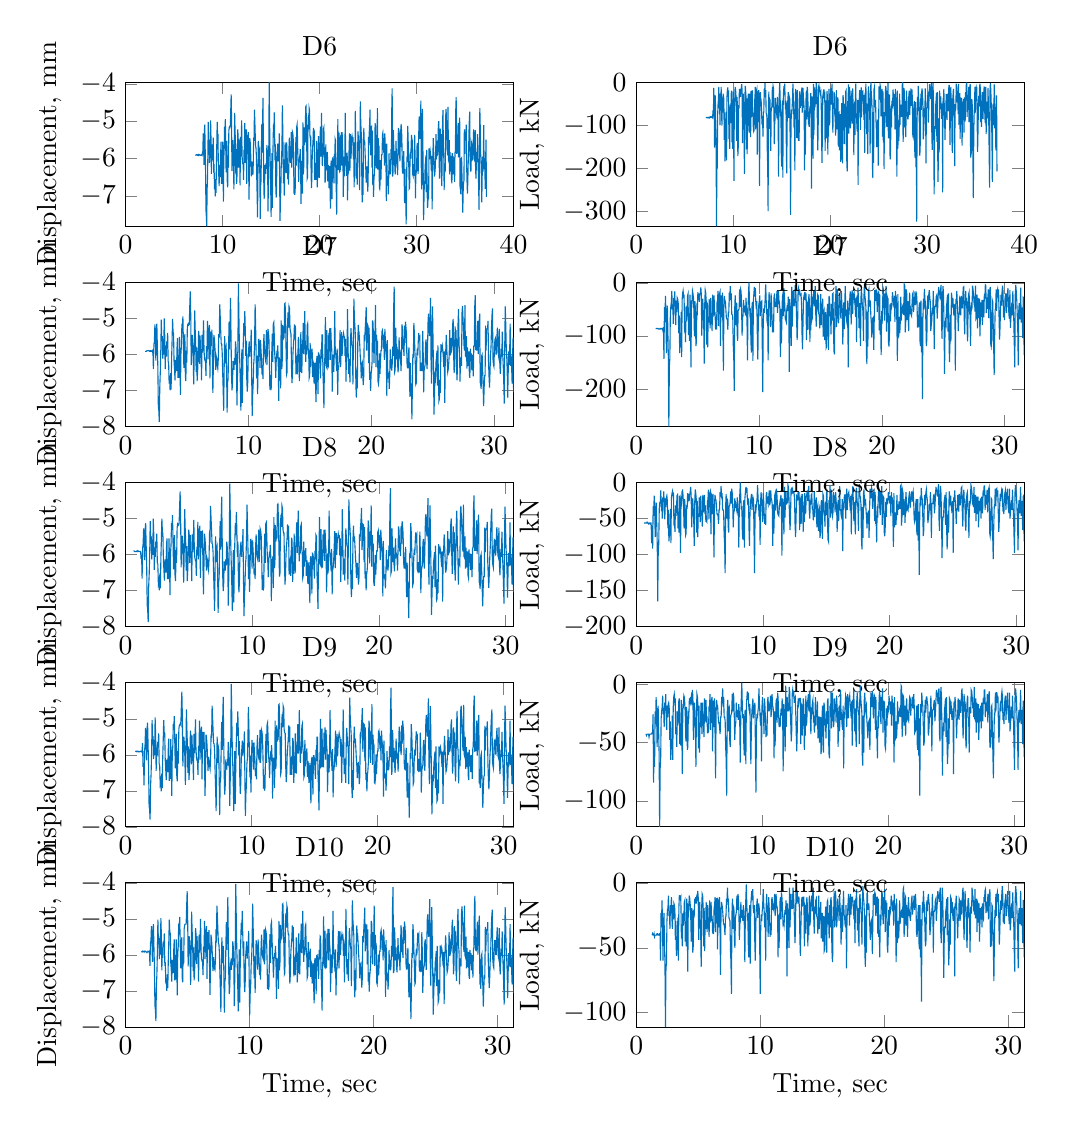 % This file was created by matlab2tikz.
% Minimal pgfplots version: 1.3
%
\definecolor{mycolor1}{rgb}{0.0,0.447,0.741}%
%
\begin{tikzpicture}

\begin{axis}[%
width=4.927cm,
height=1.831cm,
at={(6.484cm,0cm)},
scale only axis,
xmin=0,
xmax=31.28,
xlabel={Time, sec},
ymin=-111.084,
ymax=0,
ylabel={Load, kN},
title={D10},
legend style={legend cell align=left,align=left,draw=white!15!black}
]
\addplot [color=mycolor1,solid,forget plot]
  table[row sep=crcr]{%
1.28	-40.283\\
1.32	-39.063\\
1.36	-40.283\\
1.4	-40.283\\
1.441	-39.063\\
1.481	-41.504\\
1.52	-40.283\\
1.56	-40.283\\
1.6	-40.283\\
1.64	-40.283\\
1.681	-39.063\\
1.721	-39.063\\
1.76	-40.283\\
1.8	-40.283\\
1.84	-40.283\\
1.881	-39.063\\
1.921	-39.063\\
1.961	-59.814\\
2	-23.193\\
2.04	-34.18\\
2.08	-13.428\\
2.121	-29.297\\
2.161	-59.814\\
2.2	-34.18\\
2.24	-23.193\\
2.28	-43.945\\
2.321	-63.477\\
2.361	-111.084\\
2.401	-65.918\\
2.44	-62.256\\
2.48	-29.297\\
2.52	-20.752\\
2.561	-19.531\\
2.601	-9.766\\
2.64	-25.635\\
2.68	-21.973\\
2.72	-35.4\\
2.761	-17.09\\
2.801	-19.531\\
2.841	-10.986\\
2.88	-26.855\\
2.92	-35.4\\
2.96	-17.09\\
3.001	-28.076\\
3.041	-15.869\\
3.08	-17.09\\
3.12	-20.752\\
3.16	-43.945\\
3.201	-29.297\\
3.241	-56.152\\
3.28	-48.828\\
3.32	-50.049\\
3.36	-26.855\\
3.4	-59.814\\
3.441	-19.531\\
3.48	-9.766\\
3.52	-9.766\\
3.56	-12.207\\
3.6	-10.986\\
3.641	-40.283\\
3.681	-39.063\\
3.72	-48.828\\
3.76	-23.193\\
3.8	-32.959\\
3.84	-28.076\\
3.881	-14.648\\
3.92	-13.428\\
3.96	-45.166\\
4	-39.063\\
4.039	-48.828\\
4.081	-12.207\\
4.121	-35.4\\
4.16	-68.359\\
4.2	-18.311\\
4.24	-19.531\\
4.28	-9.766\\
4.321	-12.207\\
4.36	-17.09\\
4.4	-26.855\\
4.44	-45.166\\
4.48	-19.531\\
4.521	-21.973\\
4.561	-53.711\\
4.6	-48.828\\
4.64	-23.193\\
4.68	-24.414\\
4.72	-12.207\\
4.761	-15.869\\
4.801	-10.986\\
4.84	-15.869\\
4.88	-10.986\\
4.92	-12.207\\
4.961	-6.104\\
5.001	-10.986\\
5.04	-43.945\\
5.08	-26.855\\
5.12	-14.648\\
5.16	-28.076\\
5.201	-37.842\\
5.241	-64.697\\
5.28	-19.531\\
5.32	-8.545\\
5.36	-9.766\\
5.401	-19.531\\
5.441	-48.828\\
5.481	-19.531\\
5.52	-52.49\\
5.56	-31.738\\
5.6	-35.4\\
5.641	-14.648\\
5.681	-24.414\\
5.72	-37.842\\
5.76	-17.09\\
5.8	-31.738\\
5.841	-32.959\\
5.881	-41.504\\
5.921	-13.428\\
5.96	-30.518\\
6	-26.855\\
6.04	-14.648\\
6.081	-29.297\\
6.121	-25.635\\
6.16	-37.842\\
6.2	-39.063\\
6.24	-39.063\\
6.281	-19.531\\
6.321	-17.09\\
6.361	-10.986\\
6.4	-37.842\\
6.44	-14.648\\
6.48	-12.207\\
6.521	-12.207\\
6.561	-51.27\\
6.6	-13.428\\
6.64	-14.648\\
6.68	-34.18\\
6.721	-10.986\\
6.761	-37.842\\
6.801	-70.801\\
6.84	-23.193\\
6.88	-14.648\\
6.92	-17.09\\
6.961	-19.531\\
7.001	-25.635\\
7.04	-31.738\\
7.08	-31.738\\
7.12	-34.18\\
7.161	-40.283\\
7.201	-26.855\\
7.24	-25.635\\
7.28	-12.207\\
7.32	-14.648\\
7.36	-3.662\\
7.401	-17.09\\
7.44	-12.207\\
7.48	-26.855\\
7.52	-28.076\\
7.56	-29.297\\
7.601	-51.27\\
7.641	-61.035\\
7.68	-85.449\\
7.72	-24.414\\
7.76	-12.207\\
7.8	-35.4\\
7.841	-18.311\\
7.88	-19.531\\
7.92	-43.945\\
7.96	-50.049\\
8	-26.855\\
8.041	-24.414\\
8.081	-21.973\\
8.12	-9.766\\
8.16	-20.752\\
8.2	-8.545\\
8.24	-10.986\\
8.281	-23.193\\
8.32	-43.945\\
8.36	-31.738\\
8.4	-29.297\\
8.44	-14.648\\
8.48	-26.855\\
8.521	-20.752\\
8.56	-24.414\\
8.6	-29.297\\
8.64	-17.09\\
8.68	-23.193\\
8.721	-32.959\\
8.76	-61.035\\
8.8	-25.635\\
8.84	-12.207\\
8.88	-1.221\\
8.921	-17.09\\
8.961	-26.855\\
9	-25.635\\
9.039	-47.607\\
9.08	-57.373\\
9.12	-23.193\\
9.161	-17.09\\
9.201	-62.256\\
9.24	-17.09\\
9.28	-10.986\\
9.32	-6.104\\
9.361	-13.428\\
9.401	-4.883\\
9.44	-19.531\\
9.48	-23.193\\
9.52	-17.09\\
9.56	-43.945\\
9.601	-59.814\\
9.641	-34.18\\
9.68	-20.752\\
9.72	-17.09\\
9.76	-12.207\\
9.801	-26.855\\
9.841	-20.752\\
9.881	-15.869\\
9.92	-19.531\\
9.96	-48.828\\
10	-85.449\\
10.041	-34.18\\
10.081	-24.414\\
10.12	-29.297\\
10.16	-21.973\\
10.2	-17.09\\
10.241	-4.883\\
10.281	-15.869\\
10.321	-21.973\\
10.36	-34.18\\
10.4	-23.193\\
10.44	-59.814\\
10.481	-18.311\\
10.521	-8.545\\
10.56	-20.752\\
10.6	-23.193\\
10.64	-41.504\\
10.681	-10.986\\
10.721	-18.311\\
10.761	-29.297\\
10.8	-41.504\\
10.84	-31.738\\
10.88	-40.283\\
10.921	-13.428\\
10.961	-10.986\\
11	-20.752\\
11.04	-15.869\\
11.08	-19.531\\
11.121	-17.09\\
11.161	-8.545\\
11.2	-25.635\\
11.24	-21.973\\
11.28	-8.545\\
11.32	-17.09\\
11.361	-18.311\\
11.4	-21.973\\
11.44	-57.373\\
11.48	-24.414\\
11.52	-50.049\\
11.561	-31.738\\
11.601	-13.428\\
11.64	-10.986\\
11.68	-28.076\\
11.72	-7.324\\
11.76	-12.207\\
11.801	-20.752\\
11.841	-31.738\\
11.88	-30.518\\
11.92	-32.959\\
11.96	-25.635\\
12.001	-20.752\\
12.041	-24.414\\
12.08	-13.428\\
12.12	-19.531\\
12.16	-72.021\\
12.2	-15.869\\
12.241	-24.414\\
12.281	-35.4\\
12.32	-50.049\\
12.36	-3.662\\
12.4	-34.18\\
12.441	-20.752\\
12.481	-8.545\\
12.52	-19.531\\
12.56	-19.531\\
12.6	-19.531\\
12.64	-3.662\\
12.681	-8.545\\
12.721	-17.09\\
12.76	-28.076\\
12.8	-46.387\\
12.84	-36.621\\
12.881	-7.324\\
12.921	-4.883\\
12.96	-12.207\\
13	-9.766\\
13.04	-15.869\\
13.08	-10.986\\
13.121	-10.986\\
13.161	-20.752\\
13.2	-43.945\\
13.24	-56.152\\
13.28	-34.18\\
13.321	-18.311\\
13.361	-10.986\\
13.401	-18.311\\
13.44	-10.986\\
13.48	-10.986\\
13.52	-10.986\\
13.561	-48.828\\
13.601	-17.09\\
13.64	-18.311\\
13.68	-39.063\\
13.72	-20.752\\
13.761	-10.986\\
13.801	-17.09\\
13.841	-48.828\\
13.88	-24.414\\
13.92	-40.283\\
13.96	-9.766\\
14.001	-32.959\\
14.041	-29.297\\
14.08	-14.648\\
14.12	-12.207\\
14.16	-9.766\\
14.201	-21.973\\
14.241	-7.324\\
14.281	-3.662\\
14.32	-28.076\\
14.36	-39.063\\
14.4	-20.752\\
14.441	-21.973\\
14.481	-13.428\\
14.52	-12.207\\
14.56	-25.635\\
14.6	-26.855\\
14.641	-39.063\\
14.681	-30.518\\
14.721	-9.766\\
14.76	-35.4\\
14.8	-19.531\\
14.84	-24.414\\
14.881	-14.648\\
14.921	-42.725\\
14.96	-26.855\\
15	-23.193\\
15.04	-45.166\\
15.081	-29.297\\
15.121	-25.635\\
15.16	-52.49\\
15.2	-51.27\\
15.24	-28.076\\
15.28	-18.311\\
15.321	-35.4\\
15.361	-53.711\\
15.4	-14.648\\
15.44	-13.428\\
15.48	-31.738\\
15.521	-29.297\\
15.561	-42.725\\
15.6	-17.09\\
15.64	-34.18\\
15.68	-13.428\\
15.72	-10.986\\
15.761	-41.504\\
15.801	-57.373\\
15.84	-61.035\\
15.88	-18.311\\
15.92	-29.297\\
15.961	-6.104\\
16.001	-34.18\\
16.04	-23.193\\
16.079	-6.104\\
16.12	-25.635\\
16.159	-34.18\\
16.201	-28.076\\
16.241	-12.207\\
16.28	-20.752\\
16.32	-17.09\\
16.36	-29.297\\
16.401	-8.545\\
16.44	-18.311\\
16.48	-24.414\\
16.52	-47.607\\
16.56	-29.297\\
16.6	-17.09\\
16.641	-37.842\\
16.681	-18.311\\
16.72	-6.104\\
16.76	-24.414\\
16.8	-25.635\\
16.841	-31.738\\
16.881	-34.18\\
16.92	-17.09\\
16.96	-65.918\\
17	-25.635\\
17.04	-24.414\\
17.081	-15.869\\
17.121	-8.545\\
17.16	-13.428\\
17.2	-32.959\\
17.24	-15.869\\
17.281	-8.545\\
17.321	-24.414\\
17.361	-12.207\\
17.4	-10.986\\
17.44	-10.986\\
17.48	-17.09\\
17.52	-19.531\\
17.561	-28.076\\
17.6	-13.428\\
17.64	-46.387\\
17.68	-12.207\\
17.721	-19.531\\
17.761	-4.883\\
17.801	-18.311\\
17.84	-36.621\\
17.88	-19.531\\
17.92	-37.842\\
17.961	-48.828\\
18.001	-13.428\\
18.04	-8.545\\
18.079	-14.648\\
18.12	-21.973\\
18.161	-24.414\\
18.201	-47.607\\
18.241	-14.648\\
18.28	-2.441\\
18.32	-10.986\\
18.36	-14.648\\
18.401	-23.193\\
18.44	-54.932\\
18.48	-64.697\\
18.52	-24.414\\
18.56	-53.711\\
18.601	-8.545\\
18.641	-7.324\\
18.681	-20.752\\
18.72	-18.311\\
18.76	-15.869\\
18.8	-26.855\\
18.841	-34.18\\
18.881	-43.945\\
18.92	-31.738\\
18.96	-29.297\\
19	-28.076\\
19.041	-54.932\\
19.081	-30.518\\
19.12	-8.545\\
19.16	-12.207\\
19.2	-17.09\\
19.24	-7.324\\
19.281	-8.545\\
19.321	-25.635\\
19.36	-15.869\\
19.4	-10.986\\
19.44	-10.986\\
19.481	-39.063\\
19.521	-12.207\\
19.56	-41.504\\
19.6	-36.621\\
19.64	-57.373\\
19.68	-24.414\\
19.721	-32.959\\
19.761	-18.311\\
19.8	-7.324\\
19.84	-8.545\\
19.88	-24.414\\
19.921	-31.738\\
19.961	-10.986\\
20	-18.311\\
20.04	-4.883\\
20.08	-37.842\\
20.12	-13.428\\
20.161	-15.869\\
20.201	-15.869\\
20.24	-47.607\\
20.28	-53.711\\
20.32	-41.504\\
20.361	-20.752\\
20.401	-32.959\\
20.44	-18.311\\
20.48	-23.193\\
20.52	-20.752\\
20.56	-9.766\\
20.601	-14.648\\
20.641	-15.869\\
20.68	-21.973\\
20.72	-13.428\\
20.76	-32.959\\
20.801	-8.545\\
20.841	-18.311\\
20.88	-15.869\\
20.92	-32.959\\
20.96	-61.035\\
21	-12.207\\
21.041	-46.387\\
21.081	-42.725\\
21.12	-29.297\\
21.16	-42.725\\
21.2	-34.18\\
21.241	-13.428\\
21.281	-31.738\\
21.321	-21.973\\
21.36	-26.855\\
21.4	-20.752\\
21.44	-20.752\\
21.481	-26.855\\
21.521	-4.883\\
21.56	-3.662\\
21.6	-41.504\\
21.64	-34.18\\
21.681	-9.766\\
21.721	-10.986\\
21.761	-32.959\\
21.8	-17.09\\
21.84	-24.414\\
21.88	-41.504\\
21.921	-18.311\\
21.961	-10.986\\
22	-25.635\\
22.04	-23.193\\
22.08	-26.855\\
22.121	-29.297\\
22.161	-18.311\\
22.201	-13.428\\
22.24	-9.766\\
22.28	-24.414\\
22.32	-18.311\\
22.361	-18.311\\
22.401	-9.766\\
22.44	-20.752\\
22.48	-14.648\\
22.52	-8.545\\
22.561	-17.09\\
22.601	-37.842\\
22.641	-41.504\\
22.68	-36.621\\
22.72	-23.193\\
22.76	-17.09\\
22.801	-46.387\\
22.841	-51.27\\
22.88	-17.09\\
22.92	-57.373\\
22.96	-28.076\\
23.001	-91.553\\
23.041	-31.738\\
23.08	-14.648\\
23.12	-23.193\\
23.16	-6.104\\
23.2	-14.648\\
23.241	-18.311\\
23.281	-34.18\\
23.32	-48.828\\
23.36	-46.387\\
23.4	-20.752\\
23.441	-13.428\\
23.481	-21.973\\
23.52	-12.207\\
23.56	-8.545\\
23.6	-14.648\\
23.64	-17.09\\
23.681	-40.283\\
23.721	-35.4\\
23.76	-29.297\\
23.8	-21.973\\
23.84	-25.635\\
23.881	-8.545\\
23.921	-21.973\\
23.96	-53.711\\
24	-21.973\\
24.04	-21.973\\
24.08	-20.752\\
24.121	-13.428\\
24.161	-12.207\\
24.2	-29.297\\
24.24	-21.973\\
24.28	-14.648\\
24.321	-6.104\\
24.361	-9.766\\
24.4	-9.766\\
24.44	-14.648\\
24.48	-7.324\\
24.52	-3.662\\
24.561	-39.063\\
24.601	-46.387\\
24.64	-14.648\\
24.68	-3.662\\
24.72	-12.207\\
24.761	-39.063\\
24.801	-73.242\\
24.84	-41.504\\
24.88	-34.18\\
24.92	-34.18\\
24.96	-21.973\\
25.001	-18.311\\
25.041	-12.207\\
25.08	-40.283\\
25.12	-10.986\\
25.16	-42.725\\
25.201	-63.477\\
25.241	-51.27\\
25.281	-28.076\\
25.32	-47.607\\
25.36	-10.986\\
25.4	-12.207\\
25.441	-23.193\\
25.481	-14.648\\
25.52	-24.414\\
25.56	-29.297\\
25.6	-24.414\\
25.641	-18.311\\
25.681	-72.021\\
25.721	-15.869\\
25.76	-19.531\\
25.8	-9.766\\
25.84	-18.311\\
25.881	-28.076\\
25.921	-42.725\\
25.96	-26.855\\
26	-29.297\\
26.04	-12.207\\
26.081	-13.428\\
26.121	-29.297\\
26.161	-13.428\\
26.2	-17.09\\
26.24	-24.414\\
26.28	-14.648\\
26.321	-6.104\\
26.361	-3.662\\
26.4	-30.518\\
26.44	-43.945\\
26.48	-17.09\\
26.521	-6.104\\
26.561	-21.973\\
26.601	-18.311\\
26.64	-41.504\\
26.68	-50.049\\
26.72	-21.973\\
26.761	-12.207\\
26.801	-12.207\\
26.84	-26.855\\
26.88	-26.855\\
26.92	-53.711\\
26.961	-18.311\\
27.001	-23.193\\
27.04	-23.193\\
27.08	-3.662\\
27.12	-8.545\\
27.16	-10.986\\
27.201	-18.311\\
27.241	-15.869\\
27.28	-24.414\\
27.32	-4.883\\
27.36	-26.855\\
27.401	-26.855\\
27.441	-12.207\\
27.48	-37.842\\
27.52	-14.648\\
27.56	-15.869\\
27.6	-30.518\\
27.641	-15.869\\
27.681	-45.166\\
27.72	-30.518\\
27.76	-19.531\\
27.8	-28.076\\
27.841	-18.311\\
27.881	-34.18\\
27.92	-15.869\\
27.96	-26.855\\
28	-28.076\\
28.04	-10.986\\
28.081	-14.648\\
28.121	-6.104\\
28.16	-4.883\\
28.2	-23.193\\
28.24	-14.648\\
28.281	-21.973\\
28.321	-17.09\\
28.36	-8.545\\
28.4	-28.076\\
28.44	-9.766\\
28.48	-8.545\\
28.521	-4.883\\
28.561	-48.828\\
28.6	-48.828\\
28.64	-47.607\\
28.68	-17.09\\
28.721	-18.311\\
28.761	-34.18\\
28.8	-51.27\\
28.84	-75.684\\
28.88	-46.387\\
28.92	-23.193\\
28.961	-24.414\\
29.001	-8.545\\
29.04	-25.635\\
29.08	-9.766\\
29.12	-7.324\\
29.161	-14.648\\
29.201	-8.545\\
29.241	-29.297\\
29.28	-47.607\\
29.32	-36.621\\
29.36	-19.531\\
29.401	-13.428\\
29.441	-20.752\\
29.48	-8.545\\
29.52	-2.441\\
29.56	-9.766\\
29.601	-30.518\\
29.641	-24.414\\
29.681	-31.738\\
29.72	-15.869\\
29.76	-12.207\\
29.8	-8.545\\
29.841	-25.635\\
29.881	-15.869\\
29.92	-13.428\\
29.96	-6.104\\
30	-19.531\\
30.041	-25.635\\
30.081	-31.738\\
30.121	-6.104\\
30.16	-36.621\\
30.2	-30.518\\
30.24	-23.193\\
30.281	-15.869\\
30.321	-26.855\\
30.36	-7.324\\
30.4	-23.193\\
30.44	-30.518\\
30.481	-51.27\\
30.521	-68.359\\
30.561	-12.207\\
30.6	-2.441\\
30.64	-7.324\\
30.68	-14.648\\
30.721	-28.076\\
30.761	-39.063\\
30.8	-65.918\\
30.84	-24.414\\
30.88	-19.531\\
30.921	-31.738\\
30.961	-23.193\\
31	-6.104\\
31.04	-32.959\\
31.08	-25.635\\
31.12	-19.531\\
31.161	-46.387\\
31.201	-13.428\\
31.24	-13.428\\
31.28	-57.373\\
};
\end{axis}

\begin{axis}[%
width=4.927cm,
height=1.831cm,
at={(0cm,7.627cm)},
scale only axis,
xmin=0,
xmax=31.58,
xlabel={Time, sec},
ymin=-8,
ymax=-4,
ylabel={Displacement, mm},
title={D7},
legend style={legend cell align=left,align=left,draw=white!15!black}
]
\addplot [color=mycolor1,solid,forget plot]
  table[row sep=crcr]{%
1.58	-5.914\\
1.62	-5.914\\
1.66	-5.914\\
1.7	-5.914\\
1.741	-5.896\\
1.781	-5.896\\
1.82	-5.896\\
1.86	-5.896\\
1.9	-5.896\\
1.941	-5.914\\
1.981	-5.914\\
2.021	-5.896\\
2.06	-5.914\\
2.1	-5.914\\
2.14	-5.896\\
2.18	-5.933\\
2.221	-5.896\\
2.259	-6.409\\
2.3	-5.713\\
2.341	-5.658\\
2.381	-5.164\\
2.421	-5.603\\
2.461	-6.171\\
2.5	-5.365\\
2.54	-5.145\\
2.58	-5.768\\
2.621	-6.335\\
2.66	-7.416\\
2.7	-7.562\\
2.74	-7.874\\
2.78	-6.903\\
2.821	-6.5\\
2.861	-5.914\\
2.901	-5.035\\
2.94	-5.64\\
2.98	-5.493\\
3.02	-6.116\\
3.061	-5.566\\
3.1	-6.006\\
3.14	-4.999\\
3.18	-5.457\\
3.22	-6.409\\
3.261	-5.75\\
3.301	-6.061\\
3.341	-5.64\\
3.38	-5.75\\
3.42	-5.402\\
3.46	-6.189\\
3.501	-6.244\\
3.541	-6.812\\
3.58	-6.683\\
3.62	-6.995\\
3.66	-6.519\\
3.701	-6.976\\
3.741	-6.134\\
3.781	-5.621\\
3.82	-5.017\\
3.86	-5.365\\
3.9	-5.438\\
3.941	-6.189\\
3.981	-6.409\\
4.019	-6.72\\
4.06	-6.152\\
4.1	-6.372\\
4.141	-6.464\\
4.181	-5.823\\
4.221	-5.548\\
4.26	-6.647\\
4.3	-6.354\\
4.34	-6.647\\
4.381	-5.511\\
4.421	-6.152\\
4.46	-7.123\\
4.5	-5.988\\
4.541	-5.75\\
4.581	-5.145\\
4.621	-5.255\\
4.661	-4.944\\
4.7	-5.64\\
4.74	-6.372\\
4.78	-5.731\\
4.821	-5.438\\
4.861	-6.592\\
4.9	-6.738\\
4.94	-5.896\\
4.981	-6.226\\
5.021	-5.273\\
5.061	-5.164\\
5.101	-5.145\\
5.14	-5.182\\
5.18	-5.164\\
5.22	-4.669\\
5.261	-4.248\\
5.301	-4.926\\
5.34	-6.299\\
5.38	-5.713\\
5.421	-5.457\\
5.461	-5.695\\
5.501	-6.097\\
5.541	-6.83\\
5.58	-6.042\\
5.62	-4.779\\
5.66	-5.292\\
5.701	-5.731\\
5.741	-6.482\\
5.78	-5.804\\
5.82	-6.738\\
5.861	-6.464\\
5.901	-6.079\\
5.941	-5.347\\
5.981	-5.511\\
6.02	-6.262\\
6.06	-5.475\\
6.1	-5.988\\
6.141	-6.024\\
6.181	-6.72\\
6.22	-5.457\\
6.26	-5.951\\
6.301	-5.676\\
6.341	-5.054\\
6.381	-5.878\\
6.421	-6.116\\
6.46	-6.171\\
6.5	-6.189\\
6.54	-6.592\\
6.581	-5.768\\
6.621	-5.914\\
6.66	-5.072\\
6.7	-6.134\\
6.74	-5.585\\
6.781	-5.292\\
6.821	-5.182\\
6.861	-6.665\\
6.9	-5.511\\
6.94	-5.365\\
6.98	-5.768\\
7.021	-5.31\\
7.061	-6.207\\
7.1	-7.068\\
7.14	-6.335\\
7.18	-5.457\\
7.221	-5.566\\
7.261	-5.75\\
7.301	-6.097\\
7.34	-6.427\\
7.38	-6.061\\
7.42	-6.134\\
7.461	-6.317\\
7.5	-6.39\\
7.54	-6.134\\
7.58	-5.438\\
7.62	-5.53\\
7.661	-4.614\\
7.701	-4.962\\
7.741	-5.365\\
7.78	-5.695\\
7.82	-5.713\\
7.86	-5.951\\
7.901	-6.519\\
7.941	-6.995\\
7.98	-7.562\\
8.02	-6.409\\
8.06	-5.493\\
8.101	-6.244\\
8.141	-5.823\\
8.181	-5.768\\
8.22	-6.482\\
8.26	-7.617\\
8.3	-6.775\\
8.341	-6.683\\
8.381	-5.786\\
8.42	-5.09\\
8.46	-5.859\\
8.501	-5.054\\
8.541	-4.431\\
8.581	-5.566\\
8.621	-6.592\\
8.66	-6.995\\
8.7	-6.793\\
8.74	-6.189\\
8.781	-6.281\\
8.821	-6.427\\
8.86	-6.097\\
8.9	-6.281\\
8.94	-5.64\\
8.981	-5.804\\
9.021	-6.207\\
9.061	-7.416\\
9.1	-6.628\\
9.14	-5.713\\
9.18	-4.028\\
9.221	-4.962\\
9.261	-5.786\\
9.3	-6.335\\
9.34	-6.848\\
9.381	-7.562\\
9.421	-6.665\\
9.461	-5.859\\
9.501	-7.343\\
9.54	-6.262\\
9.58	-5.64\\
9.62	-5.127\\
9.661	-5.475\\
9.701	-4.797\\
9.74	-5.328\\
9.78	-6.042\\
9.821	-5.621\\
9.861	-6.683\\
9.901	-7.031\\
9.941	-6.757\\
9.98	-6.024\\
10.02	-5.823\\
10.06	-5.64\\
10.101	-6.061\\
10.141	-5.786\\
10.18	-5.896\\
10.22	-5.31\\
10.26	-6.592\\
10.301	-7.709\\
10.341	-7.104\\
10.381	-6.848\\
10.42	-6.281\\
10.46	-6.097\\
10.5	-5.548\\
10.541	-4.614\\
10.581	-5.219\\
10.62	-5.951\\
10.66	-6.665\\
10.7	-6.042\\
10.741	-7.104\\
10.781	-6.39\\
10.821	-5.566\\
10.86	-5.786\\
10.9	-5.713\\
10.94	-6.372\\
10.981	-5.603\\
11.02	-5.896\\
11.06	-6.134\\
11.1	-6.555\\
11.14	-6.409\\
11.181	-6.683\\
11.221	-5.768\\
11.261	-5.438\\
11.3	-5.859\\
11.34	-6.042\\
11.38	-6.134\\
11.421	-5.896\\
11.46	-5.328\\
11.5	-6.299\\
11.54	-5.896\\
11.58	-5.292\\
11.621	-5.383\\
11.661	-5.511\\
11.701	-6.116\\
11.74	-6.976\\
11.78	-6.573\\
11.82	-6.995\\
11.861	-6.903\\
11.901	-5.841\\
11.94	-5.42\\
11.98	-6.207\\
12.021	-5.145\\
12.061	-5.109\\
12.101	-5.493\\
12.141	-6.006\\
12.18	-6.207\\
12.22	-6.647\\
12.26	-6.152\\
12.301	-5.988\\
12.341	-6.042\\
12.38	-5.75\\
12.42	-6.134\\
12.461	-7.288\\
12.501	-6.079\\
12.541	-6.335\\
12.581	-6.134\\
12.62	-6.94\\
12.66	-5.054\\
12.7	-6.409\\
12.741	-6.281\\
12.781	-5.182\\
12.82	-5.603\\
12.86	-5.328\\
12.901	-5.548\\
12.941	-4.596\\
12.981	-4.578\\
13.021	-5.054\\
13.06	-5.878\\
13.1	-6.555\\
13.14	-6.5\\
13.181	-5.145\\
13.221	-4.834\\
13.26	-5.255\\
13.3	-4.669\\
13.341	-4.724\\
13.381	-5.273\\
13.421	-5.383\\
13.461	-5.42\\
13.5	-6.335\\
13.54	-6.793\\
13.58	-6.537\\
13.621	-5.969\\
13.661	-5.731\\
13.7	-5.53\\
13.74	-5.164\\
13.781	-5.585\\
13.821	-5.2\\
13.861	-6.555\\
13.901	-6.116\\
13.94	-6.079\\
13.98	-6.555\\
14.02	-6.042\\
14.061	-5.511\\
14.1	-5.621\\
14.14	-6.738\\
14.18	-6.281\\
14.22	-6.482\\
14.261	-5.383\\
14.301	-6.171\\
14.341	-6.519\\
14.38	-5.823\\
14.42	-5.621\\
14.46	-5.127\\
14.501	-5.988\\
14.541	-5.603\\
14.58	-4.797\\
14.62	-5.695\\
14.66	-6.207\\
14.701	-5.75\\
14.741	-5.988\\
14.781	-5.2\\
14.82	-5.145\\
14.86	-5.841\\
14.9	-5.933\\
14.941	-6.647\\
14.98	-6.592\\
15.02	-5.676\\
15.06	-6.354\\
15.1	-5.933\\
15.141	-6.006\\
15.181	-5.841\\
15.221	-6.628\\
15.26	-6.207\\
15.3	-6.262\\
15.34	-6.812\\
15.381	-6.537\\
15.42	-6.226\\
15.46	-6.885\\
15.5	-7.324\\
15.54	-6.189\\
15.581	-6.042\\
15.621	-6.372\\
15.661	-7.104\\
15.7	-5.969\\
15.74	-5.988\\
15.78	-6.061\\
15.821	-6.354\\
15.861	-6.665\\
15.9	-5.859\\
15.94	-6.116\\
15.981	-5.457\\
16.02	-5.457\\
16.061	-6.5\\
16.1	-6.903\\
16.14	-7.489\\
16.18	-6.281\\
16.22	-6.061\\
16.261	-4.962\\
16.301	-6.299\\
16.34	-6.335\\
16.38	-5.328\\
16.421	-6.134\\
16.461	-6.372\\
16.501	-6.335\\
16.541	-5.402\\
16.579	-5.914\\
16.62	-5.273\\
16.659	-6.152\\
16.701	-5.273\\
16.741	-5.695\\
16.78	-5.859\\
16.82	-7.031\\
16.861	-6.372\\
16.901	-6.006\\
16.94	-6.482\\
16.981	-6.042\\
17.02	-4.797\\
17.06	-5.823\\
17.1	-5.969\\
17.141	-6.207\\
17.181	-6.464\\
17.22	-5.841\\
17.26	-7.123\\
17.301	-6.427\\
17.341	-6.354\\
17.381	-6.171\\
17.421	-5.731\\
17.46	-5.328\\
17.5	-6.354\\
17.54	-5.878\\
17.581	-5.383\\
17.621	-6.042\\
17.66	-5.713\\
17.7	-5.53\\
17.741	-5.42\\
17.781	-5.511\\
17.821	-5.511\\
17.861	-6.042\\
17.9	-5.566\\
17.94	-6.757\\
17.98	-5.804\\
18.02	-6.079\\
18.061	-4.742\\
18.1	-5.585\\
18.14	-6.537\\
18.18	-6.134\\
18.221	-6.372\\
18.261	-6.775\\
18.301	-5.786\\
18.34	-5.273\\
18.38	-5.511\\
18.42	-5.731\\
18.461	-5.768\\
18.501	-6.83\\
18.54	-5.676\\
18.58	-4.449\\
18.62	-4.98\\
18.661	-5.219\\
18.701	-5.475\\
18.741	-6.848\\
18.78	-7.196\\
18.82	-6.427\\
18.86	-6.94\\
18.901	-5.566\\
18.94	-5.182\\
18.98	-5.603\\
19.02	-5.511\\
19.06	-5.75\\
19.101	-6.061\\
19.141	-6.262\\
19.181	-6.665\\
19.22	-6.281\\
19.26	-6.226\\
19.3	-6.555\\
19.341	-6.848\\
19.381	-6.61\\
19.42	-5.457\\
19.46	-5.64\\
19.5	-5.292\\
19.541	-5.035\\
19.581	-4.688\\
19.621	-5.896\\
19.66	-5.511\\
19.7	-5.182\\
19.74	-5.219\\
19.781	-6.244\\
19.821	-5.255\\
19.86	-6.702\\
19.9	-6.482\\
19.941	-7.013\\
19.981	-6.537\\
20.021	-6.427\\
20.061	-6.207\\
20.1	-5.054\\
20.14	-5.127\\
20.18	-5.658\\
20.221	-6.244\\
20.261	-5.347\\
20.3	-5.585\\
20.34	-4.633\\
20.381	-6.354\\
20.421	-5.457\\
20.461	-5.731\\
20.501	-5.695\\
20.54	-6.738\\
20.58	-6.812\\
20.62	-6.647\\
20.661	-5.969\\
20.701	-6.537\\
20.74	-6.244\\
20.78	-5.896\\
20.821	-5.896\\
20.861	-5.365\\
20.901	-5.328\\
20.941	-5.475\\
20.98	-5.841\\
21.02	-5.457\\
21.06	-6.152\\
21.101	-5.292\\
21.141	-5.585\\
21.18	-5.768\\
21.22	-6.097\\
21.261	-7.159\\
21.301	-5.603\\
21.341	-6.647\\
21.381	-6.628\\
21.42	-6.573\\
21.46	-6.958\\
21.5	-6.573\\
21.541	-5.859\\
21.581	-6.39\\
21.62	-6.134\\
21.66	-6.445\\
21.701	-6.262\\
21.741	-5.786\\
21.781	-6.042\\
21.821	-4.688\\
21.86	-4.12\\
21.9	-6.482\\
21.94	-6.427\\
21.981	-5.255\\
22.021	-5.676\\
22.06	-6.134\\
22.1	-5.786\\
22.14	-6.281\\
22.181	-6.5\\
22.221	-6.079\\
22.261	-5.53\\
22.3	-6.042\\
22.34	-5.969\\
22.38	-6.116\\
22.421	-6.464\\
22.46	-5.878\\
22.5	-5.164\\
22.54	-5.328\\
22.58	-5.823\\
22.621	-5.804\\
22.661	-6.042\\
22.701	-5.2\\
22.74	-5.676\\
22.78	-5.09\\
22.82	-5.255\\
22.861	-5.438\\
22.9	-6.226\\
22.94	-6.372\\
22.98	-6.372\\
23.02	-6.006\\
23.061	-5.804\\
23.101	-6.573\\
23.141	-7.178\\
23.18	-6.244\\
23.22	-7.159\\
23.26	-6.812\\
23.301	-7.8\\
23.34	-6.94\\
23.38	-5.988\\
23.42	-6.097\\
23.46	-5.127\\
23.501	-5.383\\
23.541	-5.859\\
23.581	-6.281\\
23.62	-6.83\\
23.66	-6.793\\
23.7	-6.079\\
23.741	-5.841\\
23.781	-6.024\\
23.82	-5.64\\
23.86	-5.402\\
23.901	-5.566\\
23.941	-5.53\\
23.981	-6.445\\
24.021	-6.445\\
24.06	-6.226\\
24.1	-6.372\\
24.14	-6.464\\
24.181	-5.347\\
24.221	-5.933\\
24.26	-7.05\\
24.3	-6.445\\
24.341	-6.354\\
24.381	-6.281\\
24.421	-5.676\\
24.461	-5.585\\
24.5	-6.207\\
24.54	-6.409\\
24.58	-5.75\\
24.621	-5.035\\
24.661	-4.871\\
24.7	-5.328\\
24.74	-5.493\\
24.781	-5.072\\
24.821	-4.431\\
24.861	-6.152\\
24.901	-6.812\\
24.94	-5.64\\
24.98	-4.669\\
25.02	-5.53\\
25.061	-6.445\\
25.101	-7.672\\
25.14	-7.104\\
25.18	-6.592\\
25.221	-6.665\\
25.261	-6.226\\
25.301	-6.097\\
25.341	-5.896\\
25.38	-6.866\\
25.42	-5.75\\
25.46	-6.665\\
25.501	-7.288\\
25.541	-7.233\\
25.58	-6.702\\
25.62	-7.068\\
25.661	-5.713\\
25.701	-5.914\\
25.741	-5.878\\
25.781	-5.768\\
25.82	-5.878\\
25.86	-6.079\\
25.9	-6.354\\
25.941	-5.914\\
25.98	-7.343\\
26.02	-6.079\\
26.06	-5.878\\
26.1	-5.457\\
26.141	-5.786\\
26.181	-6.189\\
26.221	-6.482\\
26.26	-6.409\\
26.3	-6.244\\
26.34	-6.006\\
26.381	-5.328\\
26.42	-6.024\\
26.46	-5.548\\
26.5	-5.933\\
26.54	-5.896\\
26.581	-5.64\\
26.621	-5.164\\
26.661	-5.017\\
26.7	-5.988\\
26.74	-6.519\\
26.78	-6.281\\
26.821	-5.219\\
26.861	-5.676\\
26.9	-5.328\\
26.94	-6.427\\
26.98	-6.72\\
27.021	-5.969\\
27.061	-5.09\\
27.101	-4.742\\
27.14	-5.731\\
27.18	-5.914\\
27.22	-6.757\\
27.261	-6.079\\
27.301	-6.244\\
27.34	-6.317\\
27.38	-4.852\\
27.42	-4.651\\
27.461	-4.98\\
27.501	-5.292\\
27.541	-5.731\\
27.58	-5.896\\
27.62	-4.633\\
27.66	-6.042\\
27.701	-6.061\\
27.741	-5.493\\
27.78	-6.39\\
27.82	-5.804\\
27.861	-6.116\\
27.901	-6.317\\
27.941	-5.914\\
27.981	-6.573\\
28.02	-6.647\\
28.06	-5.841\\
28.1	-6.189\\
28.141	-5.969\\
28.181	-6.445\\
28.22	-6.006\\
28.26	-6.152\\
28.301	-6.61\\
28.341	-5.768\\
28.381	-5.768\\
28.421	-4.651\\
28.46	-4.358\\
28.5	-5.878\\
28.54	-5.676\\
28.581	-5.896\\
28.621	-5.42\\
28.66	-5.072\\
28.7	-5.988\\
28.741	-5.566\\
28.781	-5.072\\
28.821	-4.871\\
28.861	-6.775\\
28.9	-6.83\\
28.94	-6.958\\
28.98	-6.042\\
29.021	-6.006\\
29.061	-6.445\\
29.1	-6.885\\
29.14	-7.434\\
29.181	-6.94\\
29.221	-6.592\\
29.261	-6.592\\
29.301	-5.2\\
29.34	-5.896\\
29.38	-5.292\\
29.42	-5.292\\
29.461	-5.292\\
29.501	-5.072\\
29.54	-6.189\\
29.58	-6.61\\
29.621	-6.921\\
29.661	-6.5\\
29.701	-6.024\\
29.741	-5.804\\
29.78	-5.273\\
29.82	-4.926\\
29.86	-4.724\\
29.901	-6.134\\
29.941	-6.281\\
29.98	-6.335\\
30.02	-5.823\\
30.06	-5.585\\
30.101	-5.548\\
30.141	-5.988\\
30.181	-5.988\\
30.22	-5.53\\
30.26	-5.255\\
30.3	-5.64\\
30.341	-6.024\\
30.381	-6.097\\
30.42	-5.292\\
30.46	-6.281\\
30.5	-6.537\\
30.541	-6.189\\
30.581	-5.841\\
30.621	-6.061\\
30.66	-5.365\\
30.7	-5.988\\
30.74	-6.335\\
30.781	-6.793\\
30.82	-7.361\\
30.86	-5.75\\
30.9	-4.669\\
30.94	-5.127\\
30.981	-5.768\\
31.021	-6.042\\
31.061	-6.464\\
31.1	-7.196\\
31.14	-6.519\\
31.18	-5.914\\
31.221	-6.299\\
31.26	-5.951\\
31.3	-5.145\\
31.34	-6.317\\
31.38	-6.024\\
31.421	-6.354\\
31.461	-6.812\\
31.501	-6.006\\
31.54	-5.53\\
31.58	-7.05\\
};
\end{axis}

\begin{axis}[%
width=4.927cm,
height=1.831cm,
at={(6.484cm,5.085cm)},
scale only axis,
xmin=0,
xmax=30.62,
xlabel={Time, sec},
ymin=-200,
ymax=0,
ylabel={Load, kN},
title={D8},
legend style={legend cell align=left,align=left,draw=white!15!black}
]
\addplot [color=mycolor1,solid,forget plot]
  table[row sep=crcr]{%
0.62	-56.152\\
0.661	-56.152\\
0.7	-56.152\\
0.741	-56.152\\
0.781	-56.152\\
0.82	-56.152\\
0.86	-54.932\\
0.9	-56.152\\
0.941	-56.152\\
0.981	-57.373\\
1.021	-56.152\\
1.06	-56.152\\
1.1	-57.373\\
1.141	-56.152\\
1.181	-56.152\\
1.22	-84.229\\
1.26	-59.814\\
1.3	-91.553\\
1.34	-32.959\\
1.381	-46.387\\
1.421	-18.311\\
1.461	-34.18\\
1.5	-75.684\\
1.54	-43.945\\
1.58	-28.076\\
1.621	-57.373\\
1.661	-84.229\\
1.701	-164.795\\
1.74	-96.436\\
1.78	-85.449\\
1.821	-36.621\\
1.861	-28.076\\
1.901	-26.855\\
1.94	-10.986\\
1.98	-32.959\\
2.019	-29.297\\
2.061	-50.049\\
2.101	-20.752\\
2.141	-26.855\\
2.18	-12.207\\
2.22	-39.063\\
2.261	-51.27\\
2.301	-21.973\\
2.341	-34.18\\
2.38	-20.752\\
2.42	-18.311\\
2.46	-25.635\\
2.501	-63.477\\
2.541	-37.842\\
2.581	-81.787\\
2.62	-73.242\\
2.66	-68.359\\
2.701	-36.621\\
2.741	-84.229\\
2.781	-21.973\\
2.82	-15.869\\
2.86	-12.207\\
2.9	-17.09\\
2.941	-15.869\\
2.981	-59.814\\
3.021	-52.49\\
3.06	-68.359\\
3.1	-31.738\\
3.141	-46.387\\
3.181	-36.621\\
3.221	-18.311\\
3.26	-17.09\\
3.3	-63.477\\
3.34	-56.152\\
3.381	-69.58\\
3.42	-18.311\\
3.46	-47.607\\
3.5	-97.656\\
3.54	-23.193\\
3.581	-26.855\\
3.621	-12.207\\
3.661	-10.986\\
3.7	-18.311\\
3.74	-34.18\\
3.781	-63.477\\
3.821	-23.193\\
3.861	-34.18\\
3.9	-73.242\\
3.94	-70.801\\
3.98	-31.738\\
4.021	-36.621\\
4.061	-14.648\\
4.101	-21.973\\
4.14	-15.869\\
4.18	-25.635\\
4.221	-17.09\\
4.261	-13.428\\
4.3	-6.104\\
4.34	-18.311\\
4.38	-62.256\\
4.42	-36.621\\
4.461	-21.973\\
4.501	-36.621\\
4.541	-51.27\\
4.58	-87.891\\
4.62	-28.076\\
4.661	-9.766\\
4.701	-14.648\\
4.741	-23.193\\
4.78	-69.58\\
4.82	-25.635\\
4.86	-75.684\\
4.901	-42.725\\
4.941	-47.607\\
4.981	-20.752\\
5.02	-30.518\\
5.06	-54.932\\
5.101	-18.311\\
5.141	-45.166\\
5.18	-45.166\\
5.22	-61.035\\
5.26	-17.09\\
5.3	-41.504\\
5.341	-34.18\\
5.381	-17.09\\
5.421	-39.063\\
5.46	-36.621\\
5.5	-53.711\\
5.54	-53.711\\
5.581	-54.932\\
5.621	-25.635\\
5.661	-24.414\\
5.7	-9.766\\
5.74	-51.27\\
5.781	-20.752\\
5.821	-14.648\\
5.861	-12.207\\
5.9	-72.021\\
5.94	-17.09\\
5.98	-19.531\\
6.021	-43.945\\
6.061	-15.869\\
6.101	-56.152\\
6.14	-103.76\\
6.18	-31.738\\
6.221	-17.09\\
6.261	-23.193\\
6.301	-24.414\\
6.34	-34.18\\
6.38	-43.945\\
6.42	-43.945\\
6.461	-46.387\\
6.501	-57.373\\
6.541	-37.842\\
6.58	-37.842\\
6.62	-13.428\\
6.661	-19.531\\
6.701	-4.883\\
6.741	-21.973\\
6.78	-14.648\\
6.82	-37.842\\
6.86	-37.842\\
6.901	-40.283\\
6.941	-72.021\\
6.981	-85.449\\
7.02	-125.732\\
7.06	-32.959\\
7.101	-15.869\\
7.141	-50.049\\
7.181	-23.193\\
7.22	-24.414\\
7.26	-61.035\\
7.3	-69.58\\
7.341	-32.959\\
7.38	-31.738\\
7.42	-26.855\\
7.46	-12.207\\
7.5	-29.297\\
7.541	-8.545\\
7.581	-14.648\\
7.621	-31.738\\
7.66	-62.256\\
7.7	-41.504\\
7.741	-39.063\\
7.781	-21.973\\
7.82	-35.4\\
7.86	-30.518\\
7.9	-35.4\\
7.94	-39.063\\
7.981	-20.752\\
8.02	-31.738\\
8.061	-46.387\\
8.1	-90.332\\
8.14	-34.18\\
8.181	-14.648\\
8.221	0\\
8.261	-21.973\\
8.3	-37.842\\
8.34	-32.959\\
8.38	-69.58\\
8.421	-79.346\\
8.461	-30.518\\
8.501	-24.414\\
8.539	-90.332\\
8.58	-21.973\\
8.621	-13.428\\
8.661	-6.104\\
8.7	-14.648\\
8.74	-7.324\\
8.78	-25.635\\
8.82	-31.738\\
8.861	-21.973\\
8.901	-62.256\\
8.94	-87.891\\
8.98	-45.166\\
9.02	-26.855\\
9.061	-21.973\\
9.101	-15.869\\
9.141	-37.842\\
9.18	-26.855\\
9.22	-20.752\\
9.26	-24.414\\
9.301	-70.801\\
9.341	-125.732\\
9.381	-48.828\\
9.42	-30.518\\
9.46	-36.621\\
9.5	-29.297\\
9.541	-21.973\\
9.581	-3.662\\
9.621	-21.973\\
9.66	-31.738\\
9.7	-47.607\\
9.741	-30.518\\
9.781	-86.67\\
9.821	-25.635\\
9.86	-13.428\\
9.9	-29.297\\
9.94	-32.959\\
9.981	-54.932\\
10.021	-14.648\\
10.061	-24.414\\
10.1	-41.504\\
10.14	-57.373\\
10.181	-43.945\\
10.221	-58.594\\
10.261	-18.311\\
10.3	-13.428\\
10.34	-29.297\\
10.38	-24.414\\
10.421	-29.297\\
10.46	-20.752\\
10.501	-10.986\\
10.54	-31.738\\
10.58	-26.855\\
10.621	-10.986\\
10.661	-23.193\\
10.701	-24.414\\
10.74	-31.738\\
10.78	-87.891\\
10.82	-30.518\\
10.861	-70.801\\
10.901	-45.166\\
10.941	-17.09\\
10.98	-14.648\\
11.02	-39.063\\
11.061	-8.545\\
11.101	-14.648\\
11.141	-28.076\\
11.18	-43.945\\
11.22	-45.166\\
11.26	-46.387\\
11.301	-32.959\\
11.341	-28.076\\
11.38	-32.959\\
11.42	-17.09\\
11.46	-25.635\\
11.501	-101.318\\
11.541	-21.973\\
11.581	-30.518\\
11.62	-42.725\\
11.66	-72.021\\
11.701	-6.104\\
11.741	-48.828\\
11.781	-26.855\\
11.82	-12.207\\
11.86	-30.518\\
11.9	-25.635\\
11.941	-26.855\\
11.981	-3.662\\
12.021	-7.324\\
12.06	-21.973\\
12.1	-45.166\\
12.141	-65.918\\
12.181	-50.049\\
12.22	-9.766\\
12.26	-8.545\\
12.3	-13.428\\
12.34	-9.766\\
12.381	-14.648\\
12.421	-14.648\\
12.461	-13.428\\
12.5	-25.635\\
12.54	-58.594\\
12.581	-75.684\\
12.621	-48.828\\
12.66	-18.311\\
12.7	-19.531\\
12.74	-21.973\\
12.78	-13.428\\
12.821	-19.531\\
12.861	-13.428\\
12.901	-65.918\\
12.94	-26.855\\
12.98	-23.193\\
13.021	-57.373\\
13.061	-28.076\\
13.101	-15.869\\
13.14	-23.193\\
13.18	-68.359\\
13.22	-31.738\\
13.261	-54.932\\
13.301	-14.648\\
13.341	-42.725\\
13.38	-41.504\\
13.42	-19.531\\
13.46	-17.09\\
13.501	-10.986\\
13.541	-25.635\\
13.581	-10.986\\
13.62	-4.883\\
13.66	-37.842\\
13.701	-50.049\\
13.741	-26.855\\
13.781	-28.076\\
13.82	-17.09\\
13.86	-15.869\\
13.9	-36.621\\
13.941	-37.842\\
13.981	-52.49\\
14.021	-41.504\\
14.06	-12.207\\
14.1	-47.607\\
14.141	-24.414\\
14.181	-32.959\\
14.221	-20.752\\
14.26	-62.256\\
14.3	-36.621\\
14.34	-32.959\\
14.381	-67.139\\
14.421	-40.283\\
14.461	-36.621\\
14.5	-76.904\\
14.54	-72.021\\
14.581	-34.18\\
14.621	-24.414\\
14.661	-52.49\\
14.7	-78.125\\
14.74	-15.869\\
14.78	-18.311\\
14.821	-40.283\\
14.86	-40.283\\
14.901	-61.035\\
14.94	-26.855\\
14.98	-45.166\\
15.021	-13.428\\
15.061	-12.207\\
15.101	-56.152\\
15.14	-79.346\\
15.18	-81.787\\
15.22	-24.414\\
15.261	-36.621\\
15.3	-4.883\\
15.34	-48.828\\
15.38	-28.076\\
15.42	-9.766\\
15.461	-40.283\\
15.501	-46.387\\
15.541	-40.283\\
15.58	-13.428\\
15.62	-23.193\\
15.661	-18.311\\
15.701	-41.504\\
15.741	-13.428\\
15.78	-25.635\\
15.82	-32.959\\
15.86	-68.359\\
15.901	-37.842\\
15.941	-24.414\\
15.981	-53.711\\
16.02	-23.193\\
16.06	-4.883\\
16.1	-37.842\\
16.141	-37.842\\
16.18	-46.387\\
16.22	-48.828\\
16.26	-23.193\\
16.3	-95.215\\
16.341	-31.738\\
16.381	-34.18\\
16.421	-20.752\\
16.46	-17.09\\
16.5	-17.09\\
16.541	-50.049\\
16.581	-19.531\\
16.62	-8.545\\
16.659	-37.842\\
16.7	-17.09\\
16.74	-15.869\\
16.781	-13.428\\
16.821	-23.193\\
16.861	-28.076\\
16.9	-39.063\\
16.94	-18.311\\
16.981	-72.021\\
17.02	-15.869\\
17.06	-23.193\\
17.1	-4.883\\
17.14	-26.855\\
17.18	-53.711\\
17.221	-26.855\\
17.261	-51.27\\
17.301	-72.021\\
17.34	-15.869\\
17.38	-7.324\\
17.42	-20.752\\
17.461	-30.518\\
17.501	-34.18\\
17.541	-67.139\\
17.579	-17.09\\
17.62	-2.441\\
17.661	-18.311\\
17.701	-20.752\\
17.741	-30.518\\
17.78	-78.125\\
17.82	-92.773\\
17.86	-34.18\\
17.901	-76.904\\
17.94	-14.648\\
17.981	-9.766\\
18.02	-29.297\\
18.06	-25.635\\
18.101	-24.414\\
18.141	-37.842\\
18.181	-48.828\\
18.22	-63.477\\
18.26	-43.945\\
18.3	-41.504\\
18.341	-40.283\\
18.38	-76.904\\
18.421	-39.063\\
18.46	-8.545\\
18.5	-17.09\\
18.541	-21.973\\
18.581	-7.324\\
18.621	-10.986\\
18.66	-36.621\\
18.7	-20.752\\
18.74	-13.428\\
18.781	-12.207\\
18.82	-53.711\\
18.861	-13.428\\
18.9	-57.373\\
18.94	-51.27\\
18.981	-83.008\\
19.021	-32.959\\
19.061	-48.828\\
19.1	-23.193\\
19.14	-7.324\\
19.18	-9.766\\
19.221	-34.18\\
19.26	-45.166\\
19.3	-13.428\\
19.34	-23.193\\
19.38	-4.883\\
19.421	-58.594\\
19.461	-18.311\\
19.501	-19.531\\
19.54	-20.752\\
19.58	-69.58\\
19.621	-74.463\\
19.661	-59.814\\
19.7	-26.855\\
19.74	-47.607\\
19.78	-21.973\\
19.82	-29.297\\
19.861	-28.076\\
19.901	-13.428\\
19.941	-18.311\\
19.98	-21.973\\
20.02	-29.297\\
20.061	-18.311\\
20.101	-46.387\\
20.141	-13.428\\
20.18	-25.635\\
20.22	-20.752\\
20.26	-46.387\\
20.301	-89.111\\
20.341	-14.648\\
20.381	-62.256\\
20.42	-57.373\\
20.46	-41.504\\
20.501	-58.594\\
20.541	-46.387\\
20.58	-17.09\\
20.62	-45.166\\
20.66	-30.518\\
20.7	-37.842\\
20.741	-26.855\\
20.781	-26.855\\
20.821	-36.621\\
20.86	-4.883\\
20.9	-3.662\\
20.941	-59.814\\
20.981	-46.387\\
21.02	-10.986\\
21.06	-14.648\\
21.1	-45.166\\
21.14	-23.193\\
21.181	-32.959\\
21.221	-56.152\\
21.261	-25.635\\
21.3	-13.428\\
21.34	-36.621\\
21.38	-32.959\\
21.421	-37.842\\
21.461	-39.063\\
21.501	-24.414\\
21.54	-17.09\\
21.58	-12.207\\
21.621	-35.4\\
21.661	-24.414\\
21.701	-23.193\\
21.74	-12.207\\
21.78	-26.855\\
21.82	-15.869\\
21.861	-12.207\\
21.9	-25.635\\
21.941	-51.27\\
21.98	-54.932\\
22.02	-50.049\\
22.061	-30.518\\
22.101	-23.193\\
22.141	-67.139\\
22.18	-73.242\\
22.22	-23.193\\
22.26	-80.566\\
22.301	-40.283\\
22.341	-128.174\\
22.381	-42.725\\
22.42	-19.531\\
22.46	-31.738\\
22.501	-7.324\\
22.541	-20.752\\
22.581	-23.193\\
22.62	-46.387\\
22.66	-74.463\\
22.7	-65.918\\
22.741	-28.076\\
22.78	-17.09\\
22.821	-31.738\\
22.86	-14.648\\
22.9	-9.766\\
22.941	-19.531\\
22.981	-24.414\\
23.021	-56.152\\
23.06	-50.049\\
23.1	-45.166\\
23.14	-29.297\\
23.181	-39.063\\
23.221	-13.428\\
23.26	-29.297\\
23.3	-76.904\\
23.34	-29.297\\
23.381	-29.297\\
23.421	-29.297\\
23.461	-18.311\\
23.5	-17.09\\
23.54	-42.725\\
23.581	-32.959\\
23.621	-18.311\\
23.661	-6.104\\
23.7	-10.986\\
23.74	-12.207\\
23.78	-19.531\\
23.821	-9.766\\
23.861	-2.441\\
23.901	-51.27\\
23.94	-67.139\\
23.98	-17.09\\
24.021	-4.883\\
24.061	-15.869\\
24.101	-50.049\\
24.14	-104.98\\
24.18	-54.932\\
24.22	-47.607\\
24.261	-47.607\\
24.301	-26.855\\
24.341	-21.973\\
24.38	-17.09\\
24.42	-58.594\\
24.461	-13.428\\
24.501	-61.035\\
24.541	-92.773\\
24.58	-72.021\\
24.62	-39.063\\
24.66	-69.58\\
24.701	-12.207\\
24.741	-17.09\\
24.781	-31.738\\
24.82	-18.311\\
24.86	-31.738\\
24.901	-37.842\\
24.941	-32.959\\
24.981	-25.635\\
25.02	-97.656\\
25.06	-20.752\\
25.1	-26.855\\
25.141	-10.986\\
25.181	-25.635\\
25.221	-36.621\\
25.26	-57.373\\
25.3	-39.063\\
25.34	-37.842\\
25.381	-17.09\\
25.421	-23.193\\
25.461	-40.283\\
25.5	-15.869\\
25.54	-23.193\\
25.581	-31.738\\
25.621	-19.531\\
25.661	-7.324\\
25.7	-6.104\\
25.74	-40.283\\
25.78	-61.035\\
25.821	-24.414\\
25.861	-9.766\\
25.901	-28.076\\
25.94	-23.193\\
25.98	-57.373\\
26.021	-67.139\\
26.061	-30.518\\
26.101	-15.869\\
26.14	-13.428\\
26.18	-37.842\\
26.22	-37.842\\
26.261	-76.904\\
26.301	-25.635\\
26.341	-30.518\\
26.38	-26.855\\
26.42	-3.662\\
26.461	-7.324\\
26.501	-14.648\\
26.541	-25.635\\
26.58	-21.973\\
26.62	-34.18\\
26.66	-6.104\\
26.701	-41.504\\
26.741	-41.504\\
26.781	-17.09\\
26.82	-53.711\\
26.86	-19.531\\
26.901	-25.635\\
26.941	-43.945\\
26.981	-19.531\\
27.02	-62.256\\
27.06	-36.621\\
27.1	-25.635\\
27.141	-39.063\\
27.181	-21.973\\
27.22	-50.049\\
27.26	-19.531\\
27.3	-37.842\\
27.341	-42.725\\
27.381	-10.986\\
27.421	-18.311\\
27.46	-4.883\\
27.5	-4.883\\
27.541	-37.842\\
27.581	-17.09\\
27.62	-30.518\\
27.66	-20.752\\
27.7	-9.766\\
27.74	-41.504\\
27.781	-17.09\\
27.821	-8.545\\
27.861	-6.104\\
27.9	-69.58\\
27.94	-74.463\\
27.981	-67.139\\
28.021	-21.973\\
28.061	-23.193\\
28.1	-47.607\\
28.14	-75.684\\
28.18	-106.201\\
28.221	-61.035\\
28.261	-32.959\\
28.301	-31.738\\
28.34	-8.545\\
28.38	-32.959\\
28.421	-9.766\\
28.461	-8.545\\
28.501	-19.531\\
28.54	-10.986\\
28.58	-42.725\\
28.62	-68.359\\
28.661	-51.27\\
28.701	-26.855\\
28.741	-15.869\\
28.78	-25.635\\
28.82	-13.428\\
28.861	-8.545\\
28.901	-9.766\\
28.941	-37.842\\
28.98	-36.621\\
29.02	-43.945\\
29.06	-19.531\\
29.101	-14.648\\
29.141	-10.986\\
29.181	-37.842\\
29.22	-24.414\\
29.26	-15.869\\
29.3	-8.545\\
29.341	-28.076\\
29.381	-37.842\\
29.421	-42.725\\
29.46	-8.545\\
29.5	-50.049\\
29.541	-42.725\\
29.581	-31.738\\
29.621	-24.414\\
29.66	-37.842\\
29.7	-9.766\\
29.74	-30.518\\
29.781	-45.166\\
29.821	-73.242\\
29.861	-97.656\\
29.9	-13.428\\
29.94	-3.662\\
29.981	-12.207\\
30.021	-19.531\\
30.061	-39.063\\
30.1	-53.711\\
30.14	-93.994\\
30.18	-34.18\\
30.221	-24.414\\
30.261	-42.725\\
30.301	-29.297\\
30.34	-6.104\\
30.38	-46.387\\
30.421	-31.738\\
30.461	-25.635\\
30.501	-65.918\\
30.54	-19.531\\
30.58	-18.311\\
30.62	-81.787\\
};
\end{axis}

\begin{axis}[%
width=4.927cm,
height=1.831cm,
at={(0cm,5.085cm)},
scale only axis,
xmin=0,
xmax=30.62,
xlabel={Time, sec},
ymin=-8,
ymax=-4,
ylabel={Displacement, mm},
title={D8},
legend style={legend cell align=left,align=left,draw=white!15!black}
]
\addplot [color=mycolor1,solid,forget plot]
  table[row sep=crcr]{%
0.62	-5.896\\
0.661	-5.896\\
0.7	-5.914\\
0.741	-5.914\\
0.781	-5.914\\
0.82	-5.914\\
0.86	-5.914\\
0.9	-5.896\\
0.941	-5.914\\
0.981	-5.896\\
1.021	-5.914\\
1.06	-5.914\\
1.1	-5.914\\
1.141	-5.914\\
1.181	-5.914\\
1.22	-6.116\\
1.26	-6.006\\
1.3	-6.665\\
1.34	-5.823\\
1.381	-5.695\\
1.421	-5.273\\
1.461	-5.64\\
1.5	-6.152\\
1.54	-5.31\\
1.58	-5.127\\
1.621	-5.75\\
1.661	-6.317\\
1.701	-7.397\\
1.74	-7.526\\
1.78	-7.874\\
1.821	-6.866\\
1.861	-6.537\\
1.901	-5.933\\
1.94	-5.072\\
1.98	-5.695\\
2.019	-5.493\\
2.061	-6.134\\
2.101	-5.585\\
2.141	-6.006\\
2.18	-4.999\\
2.22	-5.438\\
2.261	-6.427\\
2.301	-5.804\\
2.341	-6.061\\
2.38	-5.64\\
2.42	-5.786\\
2.46	-5.42\\
2.501	-6.244\\
2.541	-6.262\\
2.581	-6.793\\
2.62	-6.72\\
2.66	-6.995\\
2.701	-6.519\\
2.741	-6.94\\
2.781	-6.116\\
2.82	-5.603\\
2.86	-4.999\\
2.9	-5.365\\
2.941	-5.42\\
2.981	-6.171\\
3.021	-6.409\\
3.06	-6.72\\
3.1	-6.134\\
3.141	-6.39\\
3.181	-6.5\\
3.221	-5.859\\
3.26	-5.548\\
3.3	-6.683\\
3.34	-6.335\\
3.381	-6.683\\
3.42	-5.548\\
3.46	-6.116\\
3.5	-7.123\\
3.54	-5.988\\
3.581	-5.75\\
3.621	-5.127\\
3.661	-5.273\\
3.7	-4.907\\
3.74	-5.64\\
3.781	-6.409\\
3.821	-5.75\\
3.861	-5.457\\
3.9	-6.573\\
3.94	-6.738\\
3.98	-5.878\\
4.021	-6.226\\
4.061	-5.273\\
4.101	-5.145\\
4.14	-5.164\\
4.18	-5.182\\
4.221	-5.127\\
4.261	-4.669\\
4.3	-4.248\\
4.34	-4.944\\
4.38	-6.354\\
4.42	-5.731\\
4.461	-5.475\\
4.501	-5.676\\
4.541	-6.097\\
4.58	-6.775\\
4.62	-6.006\\
4.661	-4.742\\
4.701	-5.273\\
4.741	-5.676\\
4.78	-6.445\\
4.82	-5.768\\
4.86	-6.738\\
4.901	-6.445\\
4.941	-6.006\\
4.981	-5.31\\
5.02	-5.457\\
5.06	-6.226\\
5.101	-5.457\\
5.141	-5.988\\
5.18	-6.042\\
5.22	-6.738\\
5.26	-5.438\\
5.3	-5.933\\
5.341	-5.676\\
5.381	-5.035\\
5.421	-5.859\\
5.46	-6.079\\
5.5	-6.152\\
5.54	-6.189\\
5.581	-6.592\\
5.621	-5.786\\
5.661	-5.914\\
5.7	-5.09\\
5.74	-6.134\\
5.781	-5.603\\
5.821	-5.31\\
5.861	-5.2\\
5.9	-6.647\\
5.94	-5.475\\
5.98	-5.347\\
6.021	-5.823\\
6.061	-5.328\\
6.101	-6.244\\
6.14	-7.104\\
6.18	-6.354\\
6.221	-5.42\\
6.261	-5.548\\
6.301	-5.75\\
6.34	-6.079\\
6.38	-6.445\\
6.42	-6.097\\
6.461	-6.152\\
6.501	-6.335\\
6.541	-6.427\\
6.58	-6.152\\
6.62	-5.457\\
6.661	-5.53\\
6.701	-4.651\\
6.741	-4.98\\
6.78	-5.31\\
6.82	-5.695\\
6.86	-5.713\\
6.901	-5.933\\
6.941	-6.5\\
6.981	-6.995\\
7.02	-7.562\\
7.06	-6.409\\
7.101	-5.493\\
7.141	-6.207\\
7.181	-5.823\\
7.22	-5.768\\
7.26	-6.5\\
7.3	-7.617\\
7.341	-6.757\\
7.38	-6.647\\
7.42	-5.75\\
7.46	-5.072\\
7.5	-5.859\\
7.541	-5.035\\
7.581	-4.395\\
7.621	-5.548\\
7.66	-6.555\\
7.7	-7.013\\
7.741	-6.793\\
7.781	-6.189\\
7.82	-6.281\\
7.86	-6.445\\
7.9	-6.134\\
7.94	-6.299\\
7.981	-5.64\\
8.02	-5.786\\
8.061	-6.189\\
8.1	-7.416\\
8.14	-6.628\\
8.181	-5.676\\
8.221	-4.028\\
8.261	-4.962\\
8.3	-5.75\\
8.34	-6.281\\
8.38	-6.848\\
8.421	-7.562\\
8.461	-6.683\\
8.501	-5.878\\
8.539	-7.324\\
8.58	-6.262\\
8.621	-5.603\\
8.661	-5.127\\
8.7	-5.457\\
8.74	-4.816\\
8.78	-5.365\\
8.82	-6.061\\
8.861	-5.64\\
8.901	-6.683\\
8.94	-7.05\\
8.98	-6.757\\
9.02	-6.024\\
9.061	-5.823\\
9.101	-5.64\\
9.141	-6.061\\
9.18	-5.768\\
9.22	-5.859\\
9.26	-5.292\\
9.301	-6.665\\
9.341	-7.709\\
9.381	-7.104\\
9.42	-6.848\\
9.46	-6.262\\
9.5	-6.097\\
9.541	-5.548\\
9.581	-4.614\\
9.621	-5.219\\
9.66	-5.933\\
9.7	-6.683\\
9.741	-6.006\\
9.781	-7.031\\
9.821	-6.372\\
9.86	-5.566\\
9.9	-5.768\\
9.94	-5.695\\
9.981	-6.39\\
10.021	-5.603\\
10.061	-5.896\\
10.1	-6.171\\
10.14	-6.555\\
10.181	-6.409\\
10.221	-6.683\\
10.261	-5.768\\
10.3	-5.438\\
10.34	-5.878\\
10.38	-6.042\\
10.421	-6.116\\
10.46	-5.896\\
10.501	-5.31\\
10.54	-6.207\\
10.58	-5.878\\
10.621	-5.292\\
10.661	-5.347\\
10.701	-5.493\\
10.74	-6.061\\
10.78	-6.976\\
10.82	-6.573\\
10.861	-6.995\\
10.901	-6.903\\
10.941	-5.823\\
10.98	-5.42\\
11.02	-6.226\\
11.061	-5.145\\
11.101	-5.109\\
11.141	-5.475\\
11.18	-6.024\\
11.22	-6.207\\
11.26	-6.628\\
11.301	-6.116\\
11.341	-5.988\\
11.38	-6.024\\
11.42	-5.731\\
11.46	-6.116\\
11.501	-7.288\\
11.541	-6.116\\
11.581	-6.335\\
11.62	-6.042\\
11.66	-6.921\\
11.701	-4.962\\
11.741	-6.372\\
11.781	-6.244\\
11.82	-5.182\\
11.86	-5.64\\
11.9	-5.347\\
11.941	-5.566\\
11.981	-4.614\\
12.021	-4.596\\
12.06	-5.035\\
12.1	-5.859\\
12.141	-6.61\\
12.181	-6.519\\
12.22	-5.182\\
12.26	-4.889\\
12.3	-5.237\\
12.34	-4.651\\
12.381	-4.724\\
12.421	-5.31\\
12.461	-5.402\\
12.5	-5.402\\
12.54	-6.335\\
12.581	-6.83\\
12.621	-6.537\\
12.66	-5.969\\
12.7	-5.768\\
12.74	-5.548\\
12.78	-5.164\\
12.821	-5.585\\
12.861	-5.2\\
12.901	-6.555\\
12.94	-6.189\\
12.98	-6.134\\
13.021	-6.592\\
13.061	-6.079\\
13.101	-5.53\\
13.14	-5.621\\
13.18	-6.757\\
13.22	-6.281\\
13.261	-6.537\\
13.301	-5.42\\
13.341	-6.189\\
13.38	-6.519\\
13.42	-5.804\\
13.46	-5.621\\
13.501	-5.109\\
13.541	-5.951\\
13.581	-5.585\\
13.62	-4.779\\
13.66	-5.658\\
13.701	-6.189\\
13.741	-5.768\\
13.781	-5.969\\
13.82	-5.219\\
13.86	-5.164\\
13.9	-5.841\\
13.941	-5.951\\
13.981	-6.647\\
14.021	-6.573\\
14.06	-5.64\\
14.1	-6.335\\
14.141	-5.896\\
14.181	-6.006\\
14.221	-5.823\\
14.26	-6.592\\
14.3	-6.152\\
14.34	-6.244\\
14.381	-6.812\\
14.421	-6.573\\
14.461	-6.207\\
14.5	-6.903\\
14.54	-7.343\\
14.581	-6.134\\
14.621	-6.042\\
14.661	-6.372\\
14.7	-7.086\\
14.74	-5.969\\
14.78	-5.988\\
14.821	-6.079\\
14.86	-6.354\\
14.901	-6.665\\
14.94	-5.896\\
14.98	-6.134\\
15.021	-5.457\\
15.061	-5.493\\
15.101	-6.519\\
15.14	-6.921\\
15.18	-7.507\\
15.22	-6.299\\
15.261	-6.024\\
15.3	-4.962\\
15.34	-6.244\\
15.38	-6.281\\
15.42	-5.292\\
15.461	-6.116\\
15.501	-6.354\\
15.541	-6.335\\
15.58	-5.438\\
15.62	-5.951\\
15.661	-5.31\\
15.701	-6.171\\
15.741	-5.31\\
15.78	-5.713\\
15.82	-5.878\\
15.86	-7.05\\
15.901	-6.354\\
15.941	-5.969\\
15.981	-6.519\\
16.02	-6.079\\
16.06	-4.779\\
16.1	-5.859\\
16.141	-5.988\\
16.18	-6.207\\
16.22	-6.464\\
16.26	-5.841\\
16.3	-7.104\\
16.341	-6.427\\
16.381	-6.354\\
16.421	-6.171\\
16.46	-5.804\\
16.5	-5.347\\
16.541	-6.372\\
16.581	-5.878\\
16.62	-5.402\\
16.659	-6.006\\
16.7	-5.658\\
16.74	-5.53\\
16.781	-5.42\\
16.821	-5.511\\
16.861	-5.493\\
16.9	-6.024\\
16.94	-5.548\\
16.981	-6.757\\
17.02	-5.768\\
17.06	-6.042\\
17.1	-4.742\\
17.14	-5.603\\
17.18	-6.555\\
17.221	-6.116\\
17.261	-6.317\\
17.301	-6.72\\
17.34	-5.804\\
17.38	-5.273\\
17.42	-5.511\\
17.461	-5.75\\
17.501	-5.786\\
17.541	-6.83\\
17.579	-5.695\\
17.62	-4.468\\
17.661	-4.999\\
17.701	-5.237\\
17.741	-5.511\\
17.78	-6.83\\
17.82	-7.178\\
17.86	-6.427\\
17.901	-6.958\\
17.94	-5.603\\
17.981	-5.2\\
18.02	-5.64\\
18.06	-5.493\\
18.101	-5.768\\
18.141	-6.061\\
18.181	-6.299\\
18.22	-6.647\\
18.26	-6.244\\
18.3	-6.244\\
18.341	-6.537\\
18.38	-6.83\\
18.421	-6.628\\
18.46	-5.438\\
18.5	-5.621\\
18.541	-5.237\\
18.581	-5.017\\
18.621	-4.706\\
18.66	-5.878\\
18.7	-5.475\\
18.74	-5.164\\
18.781	-5.182\\
18.82	-6.207\\
18.861	-5.237\\
18.9	-6.665\\
18.94	-6.464\\
18.981	-6.995\\
19.021	-6.555\\
19.061	-6.445\\
19.1	-6.207\\
19.14	-5.054\\
19.18	-5.145\\
19.221	-5.64\\
19.26	-6.244\\
19.3	-5.365\\
19.34	-5.585\\
19.38	-4.633\\
19.421	-6.335\\
19.461	-5.457\\
19.501	-5.713\\
19.54	-5.713\\
19.58	-6.757\\
19.621	-6.866\\
19.661	-6.647\\
19.7	-6.006\\
19.74	-6.555\\
19.78	-6.207\\
19.82	-5.896\\
19.861	-5.896\\
19.901	-5.383\\
19.941	-5.328\\
19.98	-5.475\\
20.02	-5.823\\
20.061	-5.457\\
20.101	-6.152\\
20.141	-5.31\\
20.18	-5.603\\
20.22	-5.731\\
20.26	-6.079\\
20.301	-7.159\\
20.341	-5.621\\
20.381	-6.665\\
20.42	-6.592\\
20.46	-6.573\\
20.501	-6.94\\
20.541	-6.573\\
20.58	-5.878\\
20.62	-6.409\\
20.66	-6.134\\
20.7	-6.445\\
20.741	-6.281\\
20.781	-5.75\\
20.821	-6.042\\
20.86	-4.724\\
20.9	-4.156\\
20.941	-6.519\\
20.981	-6.464\\
21.02	-5.273\\
21.06	-5.75\\
21.1	-6.207\\
21.14	-5.804\\
21.181	-6.262\\
21.221	-6.464\\
21.261	-6.061\\
21.3	-5.548\\
21.34	-6.042\\
21.38	-6.006\\
21.421	-6.116\\
21.461	-6.445\\
21.501	-5.878\\
21.54	-5.219\\
21.58	-5.328\\
21.621	-5.841\\
21.661	-5.804\\
21.701	-6.042\\
21.74	-5.2\\
21.78	-5.695\\
21.82	-5.072\\
21.861	-5.219\\
21.9	-5.42\\
21.941	-6.226\\
21.98	-6.372\\
22.02	-6.372\\
22.061	-6.006\\
22.101	-5.786\\
22.141	-6.592\\
22.18	-7.178\\
22.22	-6.226\\
22.26	-7.178\\
22.301	-6.775\\
22.341	-7.764\\
22.381	-6.921\\
22.42	-5.969\\
22.46	-6.097\\
22.501	-5.127\\
22.541	-5.365\\
22.581	-5.859\\
22.62	-6.244\\
22.66	-6.848\\
22.7	-6.793\\
22.741	-6.079\\
22.78	-5.859\\
22.821	-6.006\\
22.86	-5.621\\
22.9	-5.383\\
22.941	-5.566\\
22.981	-5.493\\
23.021	-6.427\\
23.06	-6.464\\
23.1	-6.207\\
23.14	-6.354\\
23.181	-6.5\\
23.221	-5.365\\
23.26	-5.951\\
23.3	-7.068\\
23.34	-6.445\\
23.381	-6.354\\
23.421	-6.299\\
23.461	-5.676\\
23.5	-5.566\\
23.54	-6.207\\
23.581	-6.39\\
23.621	-5.768\\
23.661	-5.035\\
23.7	-4.871\\
23.74	-5.292\\
23.78	-5.493\\
23.821	-5.09\\
23.861	-4.431\\
23.901	-6.152\\
23.94	-6.83\\
23.98	-5.621\\
24.021	-4.633\\
24.061	-5.53\\
24.101	-6.409\\
24.14	-7.672\\
24.18	-7.123\\
24.22	-6.592\\
24.261	-6.683\\
24.301	-6.207\\
24.341	-6.097\\
24.38	-5.933\\
24.42	-6.903\\
24.461	-5.75\\
24.501	-6.683\\
24.541	-7.269\\
24.58	-7.233\\
24.62	-6.683\\
24.66	-7.068\\
24.701	-5.713\\
24.741	-5.969\\
24.781	-5.914\\
24.82	-5.823\\
24.86	-5.896\\
24.901	-6.134\\
24.941	-6.335\\
24.981	-5.914\\
25.02	-7.306\\
25.06	-6.042\\
25.1	-5.878\\
25.141	-5.438\\
25.181	-5.768\\
25.221	-6.171\\
25.26	-6.5\\
25.3	-6.409\\
25.34	-6.262\\
25.381	-5.969\\
25.421	-5.347\\
25.461	-6.024\\
25.5	-5.566\\
25.54	-5.933\\
25.581	-5.896\\
25.621	-5.658\\
25.661	-5.164\\
25.7	-4.999\\
25.74	-5.988\\
25.78	-6.537\\
25.821	-6.244\\
25.861	-5.219\\
25.901	-5.676\\
25.94	-5.383\\
25.98	-6.427\\
26.021	-6.72\\
26.061	-5.969\\
26.101	-5.09\\
26.14	-4.779\\
26.18	-5.75\\
26.22	-5.914\\
26.261	-6.83\\
26.301	-6.116\\
26.341	-6.244\\
26.38	-6.281\\
26.42	-4.834\\
26.461	-4.651\\
26.501	-4.98\\
26.541	-5.31\\
26.58	-5.731\\
26.62	-5.914\\
26.66	-4.614\\
26.701	-6.042\\
26.741	-6.079\\
26.781	-5.493\\
26.82	-6.39\\
26.86	-5.804\\
26.901	-6.207\\
26.941	-6.354\\
26.981	-5.914\\
27.02	-6.573\\
27.06	-6.647\\
27.1	-5.859\\
27.141	-6.189\\
27.181	-5.969\\
27.22	-6.427\\
27.26	-5.988\\
27.3	-6.134\\
27.341	-6.628\\
27.381	-5.841\\
27.421	-5.786\\
27.46	-4.688\\
27.5	-4.358\\
27.541	-5.896\\
27.581	-5.695\\
27.62	-5.896\\
27.66	-5.42\\
27.7	-5.054\\
27.74	-5.988\\
27.781	-5.566\\
27.821	-5.09\\
27.861	-4.889\\
27.9	-6.757\\
27.94	-6.793\\
27.981	-6.958\\
28.021	-6.042\\
28.061	-5.988\\
28.1	-6.445\\
28.14	-6.903\\
28.18	-7.434\\
28.221	-6.921\\
28.261	-6.61\\
28.301	-6.61\\
28.34	-5.255\\
28.38	-5.933\\
28.421	-5.292\\
28.461	-5.292\\
28.501	-5.292\\
28.54	-5.09\\
28.58	-6.189\\
28.62	-6.592\\
28.661	-6.921\\
28.701	-6.555\\
28.741	-6.061\\
28.78	-5.786\\
28.82	-5.273\\
28.861	-4.889\\
28.901	-4.724\\
28.941	-6.097\\
28.98	-6.281\\
29.02	-6.354\\
29.06	-5.841\\
29.101	-5.585\\
29.141	-5.603\\
29.181	-6.006\\
29.22	-5.988\\
29.26	-5.53\\
29.3	-5.237\\
29.341	-5.621\\
29.381	-6.024\\
29.421	-6.079\\
29.46	-5.255\\
29.5	-6.262\\
29.541	-6.573\\
29.581	-6.207\\
29.621	-5.841\\
29.66	-6.061\\
29.7	-5.365\\
29.74	-5.988\\
29.781	-6.335\\
29.821	-6.812\\
29.861	-7.361\\
29.9	-5.75\\
29.94	-4.669\\
29.981	-5.164\\
30.021	-5.804\\
30.061	-6.061\\
30.1	-6.464\\
30.14	-7.196\\
30.18	-6.537\\
30.221	-5.951\\
30.261	-6.317\\
30.301	-5.951\\
30.34	-5.109\\
30.38	-6.299\\
30.421	-5.988\\
30.461	-6.372\\
30.501	-6.83\\
30.54	-6.042\\
30.58	-5.511\\
30.62	-7.05\\
};
\end{axis}

\begin{axis}[%
width=4.927cm,
height=1.831cm,
at={(0cm,0cm)},
scale only axis,
xmin=0,
xmax=31.28,
xlabel={Time, sec},
ymin=-8,
ymax=-4,
ylabel={Displacement, mm},
title={D10},
legend style={legend cell align=left,align=left,draw=white!15!black}
]
\addplot [color=mycolor1,solid,forget plot]
  table[row sep=crcr]{%
1.28	-5.896\\
1.32	-5.914\\
1.36	-5.896\\
1.4	-5.914\\
1.441	-5.914\\
1.481	-5.896\\
1.52	-5.914\\
1.56	-5.896\\
1.6	-5.896\\
1.64	-5.914\\
1.681	-5.914\\
1.721	-5.933\\
1.76	-5.914\\
1.8	-5.896\\
1.84	-5.914\\
1.881	-5.914\\
1.921	-5.896\\
1.961	-6.299\\
2	-5.676\\
2.04	-5.603\\
2.08	-5.2\\
2.121	-5.64\\
2.161	-6.189\\
2.2	-5.365\\
2.24	-5.145\\
2.28	-5.75\\
2.321	-6.317\\
2.361	-7.397\\
2.401	-7.526\\
2.44	-7.837\\
2.48	-6.866\\
2.52	-6.537\\
2.561	-5.896\\
2.601	-5.017\\
2.64	-5.64\\
2.68	-5.475\\
2.72	-6.116\\
2.761	-5.53\\
2.801	-5.988\\
2.841	-4.98\\
2.88	-5.438\\
2.92	-6.427\\
2.96	-5.786\\
3.001	-6.079\\
3.041	-5.64\\
3.08	-5.75\\
3.12	-5.402\\
3.16	-6.262\\
3.201	-6.244\\
3.241	-6.793\\
3.28	-6.683\\
3.32	-6.995\\
3.36	-6.537\\
3.4	-6.921\\
3.441	-6.116\\
3.48	-5.64\\
3.52	-5.017\\
3.56	-5.365\\
3.6	-5.402\\
3.641	-6.226\\
3.681	-6.427\\
3.72	-6.738\\
3.76	-6.134\\
3.8	-6.372\\
3.84	-6.5\\
3.881	-5.841\\
3.92	-5.566\\
3.96	-6.702\\
4	-6.354\\
4.039	-6.683\\
4.081	-5.566\\
4.121	-6.152\\
4.16	-7.123\\
4.2	-5.988\\
4.24	-5.768\\
4.28	-5.127\\
4.321	-5.273\\
4.36	-4.944\\
4.4	-5.658\\
4.44	-6.372\\
4.48	-5.731\\
4.521	-5.511\\
4.561	-6.628\\
4.6	-6.757\\
4.64	-5.896\\
4.68	-6.244\\
4.72	-5.273\\
4.761	-5.164\\
4.801	-5.145\\
4.84	-5.145\\
4.88	-5.145\\
4.92	-4.651\\
4.961	-4.23\\
5.001	-4.944\\
5.04	-6.317\\
5.08	-5.731\\
5.12	-5.475\\
5.16	-5.676\\
5.201	-6.097\\
5.241	-6.83\\
5.28	-6.042\\
5.32	-4.797\\
5.36	-5.31\\
5.401	-5.64\\
5.441	-6.445\\
5.481	-5.786\\
5.52	-6.702\\
5.56	-6.464\\
5.6	-6.006\\
5.641	-5.255\\
5.681	-5.457\\
5.72	-6.244\\
5.76	-5.475\\
5.8	-5.988\\
5.841	-6.024\\
5.881	-6.738\\
5.921	-5.438\\
5.96	-5.933\\
6	-5.658\\
6.04	-4.999\\
6.081	-5.878\\
6.121	-6.097\\
6.16	-6.171\\
6.2	-6.189\\
6.24	-6.555\\
6.281	-5.768\\
6.321	-5.914\\
6.361	-5.054\\
6.4	-6.116\\
6.44	-5.621\\
6.48	-5.31\\
6.521	-5.2\\
6.561	-6.665\\
6.6	-5.511\\
6.64	-5.365\\
6.68	-5.841\\
6.721	-5.31\\
6.761	-6.207\\
6.801	-7.104\\
6.84	-6.354\\
6.88	-5.438\\
6.92	-5.548\\
6.961	-5.75\\
7.001	-6.097\\
7.04	-6.445\\
7.08	-6.061\\
7.12	-6.171\\
7.161	-6.372\\
7.201	-6.409\\
7.24	-6.134\\
7.28	-5.438\\
7.32	-5.511\\
7.36	-4.633\\
7.401	-4.962\\
7.44	-5.328\\
7.48	-5.676\\
7.52	-5.695\\
7.56	-5.933\\
7.601	-6.519\\
7.641	-6.995\\
7.68	-7.581\\
7.72	-6.409\\
7.76	-5.511\\
7.8	-6.226\\
7.841	-5.823\\
7.88	-5.75\\
7.92	-6.519\\
7.96	-7.599\\
8	-6.757\\
8.041	-6.628\\
8.081	-5.768\\
8.12	-5.09\\
8.16	-5.859\\
8.2	-5.054\\
8.24	-4.395\\
8.281	-5.585\\
8.32	-6.592\\
8.36	-7.086\\
8.4	-6.848\\
8.44	-6.207\\
8.48	-6.281\\
8.521	-6.409\\
8.56	-6.097\\
8.6	-6.281\\
8.64	-5.621\\
8.68	-5.786\\
8.721	-6.171\\
8.76	-7.416\\
8.8	-6.647\\
8.84	-5.713\\
8.88	-4.028\\
8.921	-4.999\\
8.961	-5.804\\
9	-6.317\\
9.039	-6.866\\
9.08	-7.562\\
9.12	-6.683\\
9.161	-5.841\\
9.201	-7.324\\
9.24	-6.262\\
9.28	-5.64\\
9.32	-5.109\\
9.361	-5.438\\
9.401	-4.779\\
9.44	-5.365\\
9.48	-6.024\\
9.52	-5.621\\
9.56	-6.702\\
9.601	-7.031\\
9.641	-6.738\\
9.68	-6.024\\
9.72	-5.823\\
9.76	-5.621\\
9.801	-6.097\\
9.841	-5.786\\
9.881	-5.878\\
9.92	-5.328\\
9.96	-6.61\\
10	-7.672\\
10.041	-7.086\\
10.081	-6.848\\
10.12	-6.281\\
10.16	-6.097\\
10.2	-5.585\\
10.241	-4.578\\
10.281	-5.2\\
10.321	-5.933\\
10.36	-6.647\\
10.4	-6.042\\
10.44	-7.05\\
10.481	-6.372\\
10.521	-5.585\\
10.56	-5.804\\
10.6	-5.713\\
10.64	-6.409\\
10.681	-5.566\\
10.721	-5.878\\
10.761	-6.152\\
10.8	-6.555\\
10.84	-6.427\\
10.88	-6.683\\
10.921	-5.75\\
10.961	-5.438\\
11	-5.878\\
11.04	-6.042\\
11.08	-6.097\\
11.121	-5.859\\
11.161	-5.292\\
11.2	-6.262\\
11.24	-5.878\\
11.28	-5.292\\
11.32	-5.347\\
11.361	-5.493\\
11.4	-6.097\\
11.44	-6.94\\
11.48	-6.537\\
11.52	-6.976\\
11.561	-6.866\\
11.601	-5.804\\
11.64	-5.42\\
11.68	-6.226\\
11.72	-5.164\\
11.76	-5.09\\
11.801	-5.475\\
11.841	-5.969\\
11.88	-6.189\\
11.92	-6.628\\
11.96	-6.134\\
12.001	-6.006\\
12.041	-6.042\\
12.08	-5.75\\
12.12	-6.116\\
12.16	-7.214\\
12.2	-6.079\\
12.241	-6.354\\
12.281	-6.116\\
12.32	-6.94\\
12.36	-5.054\\
12.4	-6.427\\
12.441	-6.226\\
12.481	-5.164\\
12.52	-5.603\\
12.56	-5.347\\
12.6	-5.548\\
12.64	-4.596\\
12.681	-4.578\\
12.721	-5.072\\
12.76	-5.804\\
12.8	-6.537\\
12.84	-6.5\\
12.881	-5.127\\
12.921	-4.834\\
12.96	-5.237\\
13	-4.633\\
13.04	-4.706\\
13.08	-5.31\\
13.121	-5.438\\
13.161	-5.438\\
13.2	-6.354\\
13.24	-6.793\\
13.28	-6.537\\
13.321	-5.914\\
13.361	-5.713\\
13.401	-5.53\\
13.44	-5.182\\
13.48	-5.621\\
13.52	-5.219\\
13.561	-6.592\\
13.601	-6.152\\
13.64	-6.097\\
13.68	-6.555\\
13.72	-6.061\\
13.761	-5.511\\
13.801	-5.621\\
13.841	-6.757\\
13.88	-6.299\\
13.92	-6.5\\
13.96	-5.402\\
14.001	-6.189\\
14.041	-6.537\\
14.08	-5.823\\
14.12	-5.621\\
14.16	-5.127\\
14.201	-5.951\\
14.241	-5.603\\
14.281	-4.779\\
14.32	-5.676\\
14.36	-6.189\\
14.4	-5.768\\
14.441	-5.988\\
14.481	-5.219\\
14.52	-5.164\\
14.56	-5.841\\
14.6	-5.951\\
14.641	-6.628\\
14.681	-6.573\\
14.721	-5.64\\
14.76	-6.335\\
14.8	-5.914\\
14.84	-6.024\\
14.881	-5.823\\
14.921	-6.61\\
14.96	-6.189\\
15	-6.244\\
15.04	-6.793\\
15.081	-6.537\\
15.121	-6.226\\
15.16	-6.885\\
15.2	-7.343\\
15.24	-6.171\\
15.28	-6.079\\
15.321	-6.354\\
15.361	-7.086\\
15.4	-6.024\\
15.44	-6.006\\
15.48	-6.116\\
15.521	-6.354\\
15.561	-6.665\\
15.6	-5.859\\
15.64	-6.116\\
15.68	-5.475\\
15.72	-5.493\\
15.761	-6.537\\
15.801	-6.921\\
15.84	-7.544\\
15.88	-6.299\\
15.92	-6.042\\
15.961	-4.926\\
16.001	-6.281\\
16.04	-6.317\\
16.079	-5.328\\
16.12	-6.116\\
16.159	-6.354\\
16.201	-6.335\\
16.241	-5.402\\
16.28	-5.951\\
16.32	-5.273\\
16.36	-6.152\\
16.401	-5.273\\
16.44	-5.676\\
16.48	-5.859\\
16.52	-7.031\\
16.56	-6.335\\
16.6	-5.988\\
16.641	-6.5\\
16.681	-6.042\\
16.72	-4.779\\
16.76	-5.823\\
16.8	-5.951\\
16.841	-6.226\\
16.881	-6.464\\
16.92	-5.841\\
16.96	-7.123\\
17	-6.445\\
17.04	-6.372\\
17.081	-6.189\\
17.121	-5.768\\
17.16	-5.328\\
17.2	-6.372\\
17.24	-5.878\\
17.281	-5.347\\
17.321	-6.006\\
17.361	-5.676\\
17.4	-5.511\\
17.44	-5.42\\
17.48	-5.511\\
17.52	-5.475\\
17.561	-6.024\\
17.6	-5.566\\
17.64	-6.757\\
17.68	-5.75\\
17.721	-6.024\\
17.761	-4.724\\
17.801	-5.566\\
17.84	-6.537\\
17.88	-6.116\\
17.92	-6.317\\
17.961	-6.72\\
18.001	-5.75\\
18.04	-5.255\\
18.079	-5.511\\
18.12	-5.75\\
18.161	-5.841\\
18.201	-6.866\\
18.241	-5.658\\
18.28	-4.486\\
18.32	-4.999\\
18.36	-5.237\\
18.401	-5.475\\
18.44	-6.83\\
18.48	-7.178\\
18.52	-6.427\\
18.56	-6.976\\
18.601	-5.585\\
18.641	-5.182\\
18.681	-5.621\\
18.72	-5.53\\
18.76	-5.768\\
18.8	-6.061\\
18.841	-6.262\\
18.881	-6.647\\
18.92	-6.281\\
18.96	-6.244\\
19	-6.519\\
19.041	-6.903\\
19.081	-6.647\\
19.12	-5.475\\
19.16	-5.64\\
19.2	-5.31\\
19.24	-5.035\\
19.281	-4.688\\
19.321	-5.896\\
19.36	-5.475\\
19.4	-5.164\\
19.44	-5.164\\
19.481	-6.262\\
19.521	-5.292\\
19.56	-6.738\\
19.6	-6.482\\
19.64	-7.013\\
19.68	-6.592\\
19.721	-6.427\\
19.761	-6.207\\
19.8	-5.054\\
19.84	-5.127\\
19.88	-5.658\\
19.921	-6.262\\
19.961	-5.365\\
20	-5.585\\
20.04	-4.633\\
20.08	-6.299\\
20.12	-5.438\\
20.161	-5.731\\
20.201	-5.713\\
20.24	-6.757\\
20.28	-6.812\\
20.32	-6.628\\
20.361	-5.988\\
20.401	-6.555\\
20.44	-6.226\\
20.48	-5.896\\
20.52	-5.896\\
20.56	-5.383\\
20.601	-5.31\\
20.641	-5.457\\
20.68	-5.859\\
20.72	-5.457\\
20.76	-6.152\\
20.801	-5.292\\
20.841	-5.603\\
20.88	-5.768\\
20.92	-6.116\\
20.96	-7.159\\
21	-5.585\\
21.041	-6.665\\
21.081	-6.628\\
21.12	-6.573\\
21.16	-6.958\\
21.2	-6.592\\
21.241	-5.859\\
21.281	-6.39\\
21.321	-6.134\\
21.36	-6.427\\
21.4	-6.299\\
21.44	-5.75\\
21.481	-6.042\\
21.521	-4.669\\
21.56	-4.12\\
21.6	-6.5\\
21.64	-6.427\\
21.681	-5.237\\
21.721	-5.64\\
21.761	-6.152\\
21.8	-5.786\\
21.84	-6.299\\
21.88	-6.482\\
21.921	-6.061\\
21.961	-5.53\\
22	-6.042\\
22.04	-5.988\\
22.08	-6.116\\
22.121	-6.427\\
22.161	-5.859\\
22.201	-5.182\\
22.24	-5.328\\
22.28	-5.859\\
22.32	-5.823\\
22.361	-6.079\\
22.401	-5.219\\
22.44	-5.676\\
22.48	-5.072\\
22.52	-5.2\\
22.561	-5.42\\
22.601	-6.226\\
22.641	-6.39\\
22.68	-6.39\\
22.72	-6.006\\
22.76	-5.804\\
22.801	-6.573\\
22.841	-7.178\\
22.88	-6.244\\
22.92	-7.178\\
22.96	-6.775\\
23.001	-7.782\\
23.041	-6.94\\
23.08	-5.951\\
23.12	-6.079\\
23.16	-5.145\\
23.2	-5.365\\
23.241	-5.878\\
23.281	-6.281\\
23.32	-6.812\\
23.36	-6.775\\
23.4	-6.079\\
23.441	-5.823\\
23.481	-6.006\\
23.52	-5.64\\
23.56	-5.383\\
23.6	-5.548\\
23.64	-5.475\\
23.681	-6.427\\
23.721	-6.445\\
23.76	-6.152\\
23.8	-6.335\\
23.84	-6.464\\
23.881	-5.365\\
23.921	-5.914\\
23.96	-7.05\\
24	-6.445\\
24.04	-6.354\\
24.08	-6.281\\
24.121	-5.658\\
24.161	-5.566\\
24.2	-6.189\\
24.24	-6.409\\
24.28	-5.75\\
24.321	-5.017\\
24.361	-4.871\\
24.4	-5.31\\
24.44	-5.493\\
24.48	-5.09\\
24.52	-4.449\\
24.561	-6.171\\
24.601	-6.848\\
24.64	-5.64\\
24.68	-4.669\\
24.72	-5.53\\
24.761	-6.427\\
24.801	-7.654\\
24.84	-7.104\\
24.88	-6.61\\
24.92	-6.665\\
24.96	-6.207\\
25.001	-6.097\\
25.041	-5.896\\
25.08	-6.866\\
25.12	-5.75\\
25.16	-6.683\\
25.201	-7.306\\
25.241	-7.251\\
25.281	-6.683\\
25.32	-7.068\\
25.36	-5.731\\
25.4	-5.988\\
25.441	-5.896\\
25.481	-5.804\\
25.52	-5.896\\
25.56	-6.097\\
25.6	-6.299\\
25.641	-5.914\\
25.681	-7.361\\
25.721	-6.061\\
25.76	-5.878\\
25.8	-5.457\\
25.84	-5.804\\
25.881	-6.189\\
25.921	-6.482\\
25.96	-6.427\\
26	-6.244\\
26.04	-5.951\\
26.081	-5.365\\
26.121	-6.024\\
26.161	-5.548\\
26.2	-5.933\\
26.24	-5.878\\
26.28	-5.658\\
26.321	-5.145\\
26.361	-5.017\\
26.4	-5.969\\
26.44	-6.537\\
26.48	-6.226\\
26.521	-5.2\\
26.561	-5.676\\
26.601	-5.347\\
26.64	-6.427\\
26.68	-6.72\\
26.72	-5.951\\
26.761	-5.035\\
26.801	-4.724\\
26.84	-5.731\\
26.88	-5.896\\
26.92	-6.812\\
26.961	-6.097\\
27.001	-6.244\\
27.04	-6.317\\
27.08	-4.852\\
27.12	-4.651\\
27.16	-4.98\\
27.201	-5.31\\
27.241	-5.75\\
27.28	-5.914\\
27.32	-4.633\\
27.36	-6.006\\
27.401	-6.061\\
27.441	-5.493\\
27.48	-6.372\\
27.52	-5.804\\
27.56	-6.152\\
27.6	-6.335\\
27.641	-5.914\\
27.681	-6.555\\
27.72	-6.665\\
27.76	-5.859\\
27.8	-6.207\\
27.841	-5.951\\
27.881	-6.427\\
27.92	-6.006\\
27.96	-6.152\\
28	-6.628\\
28.04	-5.841\\
28.081	-5.786\\
28.121	-4.669\\
28.16	-4.358\\
28.2	-5.878\\
28.24	-5.676\\
28.281	-5.896\\
28.321	-5.42\\
28.36	-5.072\\
28.4	-5.988\\
28.44	-5.603\\
28.48	-5.109\\
28.521	-4.907\\
28.561	-6.775\\
28.6	-6.757\\
28.64	-6.94\\
28.68	-6.024\\
28.721	-5.969\\
28.761	-6.445\\
28.8	-6.866\\
28.84	-7.434\\
28.88	-6.903\\
28.92	-6.592\\
28.961	-6.61\\
29.001	-5.219\\
29.04	-5.896\\
29.08	-5.31\\
29.12	-5.292\\
29.161	-5.31\\
29.201	-5.09\\
29.241	-6.189\\
29.28	-6.61\\
29.32	-6.921\\
29.36	-6.573\\
29.401	-6.097\\
29.441	-5.804\\
29.48	-5.292\\
29.52	-4.944\\
29.56	-4.742\\
29.601	-6.116\\
29.641	-6.299\\
29.681	-6.354\\
29.72	-5.841\\
29.76	-5.603\\
29.8	-5.603\\
29.841	-5.988\\
29.881	-5.988\\
29.92	-5.548\\
29.96	-5.237\\
30	-5.658\\
30.041	-6.024\\
30.081	-6.097\\
30.121	-5.255\\
30.16	-6.262\\
30.2	-6.537\\
30.24	-6.207\\
30.281	-5.823\\
30.321	-6.024\\
30.36	-5.347\\
30.4	-5.988\\
30.44	-6.317\\
30.481	-6.83\\
30.521	-7.379\\
30.561	-5.713\\
30.6	-4.669\\
30.64	-5.145\\
30.68	-5.786\\
30.721	-6.061\\
30.761	-6.464\\
30.8	-7.196\\
30.84	-6.519\\
30.88	-5.951\\
30.921	-6.335\\
30.961	-5.951\\
31	-5.145\\
31.04	-6.335\\
31.08	-6.006\\
31.12	-6.39\\
31.161	-6.812\\
31.201	-6.024\\
31.24	-5.511\\
31.28	-7.05\\
};
\end{axis}

\begin{axis}[%
width=4.927cm,
height=1.831cm,
at={(6.484cm,7.627cm)},
scale only axis,
xmin=0,
xmax=31.58,
xlabel={Time, sec},
ymin=-269.775,
ymax=1.221,
ylabel={Load, kN},
title={D7},
legend style={legend cell align=left,align=left,draw=white!15!black}
]
\addplot [color=mycolor1,solid,forget plot]
  table[row sep=crcr]{%
1.58	-85.449\\
1.62	-85.449\\
1.66	-85.449\\
1.7	-85.449\\
1.741	-85.449\\
1.781	-85.449\\
1.82	-86.67\\
1.86	-86.67\\
1.9	-86.67\\
1.941	-85.449\\
1.981	-86.67\\
2.021	-86.67\\
2.06	-85.449\\
2.1	-85.449\\
2.14	-86.67\\
2.18	-90.332\\
2.221	-83.008\\
2.259	-142.822\\
2.3	-45.166\\
2.341	-73.242\\
2.381	-24.414\\
2.421	-54.932\\
2.461	-131.836\\
2.5	-70.801\\
2.54	-42.725\\
2.58	-92.773\\
2.621	-144.043\\
2.66	-269.775\\
2.7	-157.471\\
2.74	-141.602\\
2.78	-58.594\\
2.821	-43.945\\
2.861	-36.621\\
2.901	-14.648\\
2.94	-50.049\\
2.98	-40.283\\
3.02	-76.904\\
3.061	-28.076\\
3.1	-43.945\\
3.14	-15.869\\
3.18	-56.152\\
3.22	-79.346\\
3.261	-32.959\\
3.301	-54.932\\
3.341	-28.076\\
3.38	-30.518\\
3.42	-37.842\\
3.46	-93.994\\
3.501	-61.035\\
3.541	-131.836\\
3.58	-111.084\\
3.62	-109.863\\
3.66	-54.932\\
3.701	-139.16\\
3.741	-31.738\\
3.781	-19.531\\
3.82	-14.648\\
3.86	-25.635\\
3.9	-24.414\\
3.941	-92.773\\
3.981	-83.008\\
4.019	-111.084\\
4.06	-43.945\\
4.1	-72.021\\
4.141	-58.594\\
4.181	-24.414\\
4.221	-20.752\\
4.26	-97.656\\
4.3	-83.008\\
4.34	-108.643\\
4.381	-21.973\\
4.421	-76.904\\
4.46	-158.691\\
4.5	-32.959\\
4.541	-37.842\\
4.581	-14.648\\
4.621	-19.531\\
4.661	-28.076\\
4.7	-53.711\\
4.74	-100.098\\
4.78	-34.18\\
4.821	-48.828\\
4.861	-118.408\\
4.9	-111.084\\
4.94	-46.387\\
4.981	-51.27\\
5.021	-17.09\\
5.061	-31.738\\
5.101	-19.531\\
5.14	-35.4\\
5.18	-20.752\\
5.22	-20.752\\
5.261	-8.545\\
5.301	-20.752\\
5.34	-98.877\\
5.38	-56.152\\
5.421	-29.297\\
5.461	-54.932\\
5.501	-81.787\\
5.541	-151.367\\
5.58	-40.283\\
5.62	-13.428\\
5.66	-18.311\\
5.701	-34.18\\
5.741	-115.967\\
5.78	-36.621\\
5.82	-120.85\\
5.861	-64.697\\
5.901	-74.463\\
5.941	-30.518\\
5.981	-51.27\\
6.02	-85.449\\
6.06	-28.076\\
6.1	-72.021\\
6.141	-68.359\\
6.181	-90.332\\
6.22	-21.973\\
6.26	-63.477\\
6.301	-51.27\\
6.341	-23.193\\
6.381	-61.035\\
6.421	-54.932\\
6.46	-85.449\\
6.5	-84.229\\
6.54	-85.449\\
6.581	-36.621\\
6.621	-32.959\\
6.66	-14.648\\
6.7	-80.566\\
6.74	-26.855\\
6.781	-20.752\\
6.821	-17.09\\
6.861	-118.408\\
6.9	-24.414\\
6.94	-24.414\\
6.98	-64.697\\
7.021	-18.311\\
7.061	-87.891\\
7.1	-164.795\\
7.14	-47.607\\
7.18	-24.414\\
7.221	-34.18\\
7.261	-34.18\\
7.301	-50.049\\
7.34	-65.918\\
7.38	-67.139\\
7.42	-69.58\\
7.461	-87.891\\
7.5	-54.932\\
7.54	-54.932\\
7.58	-18.311\\
7.62	-24.414\\
7.661	-6.104\\
7.701	-31.738\\
7.741	-19.531\\
7.78	-58.594\\
7.82	-59.814\\
7.86	-63.477\\
7.901	-115.967\\
7.941	-136.719\\
7.98	-202.637\\
8.02	-48.828\\
8.06	-23.193\\
8.101	-79.346\\
8.141	-37.842\\
8.181	-37.842\\
8.22	-96.436\\
8.26	-108.643\\
8.3	-52.49\\
8.341	-50.049\\
8.381	-48.828\\
8.42	-12.207\\
8.46	-45.166\\
8.501	-12.207\\
8.541	-15.869\\
8.581	-48.828\\
8.621	-98.877\\
8.66	-63.477\\
8.7	-62.256\\
8.74	-31.738\\
8.781	-54.932\\
8.821	-42.725\\
8.86	-52.49\\
8.9	-61.035\\
8.94	-28.076\\
8.981	-48.828\\
9.021	-74.463\\
9.061	-145.264\\
9.1	-52.49\\
9.14	-23.193\\
9.18	1.221\\
9.221	-36.621\\
9.261	-58.594\\
9.3	-54.932\\
9.34	-112.305\\
9.381	-130.615\\
9.421	-46.387\\
9.461	-35.4\\
9.501	-146.484\\
9.54	-34.18\\
9.58	-19.531\\
9.62	-7.324\\
9.661	-25.635\\
9.701	-9.766\\
9.74	-37.842\\
9.78	-48.828\\
9.821	-34.18\\
9.861	-98.877\\
9.901	-144.043\\
9.941	-74.463\\
9.98	-41.504\\
10.02	-34.18\\
10.06	-23.193\\
10.101	-62.256\\
10.141	-41.504\\
10.18	-35.4\\
10.22	-34.18\\
10.26	-109.863\\
10.301	-205.078\\
10.341	-78.125\\
10.381	-47.607\\
10.42	-56.152\\
10.46	-46.387\\
10.5	-29.297\\
10.541	-2.441\\
10.581	-31.738\\
10.62	-51.27\\
10.66	-75.684\\
10.7	-48.828\\
10.741	-145.264\\
10.781	-41.504\\
10.821	-17.09\\
10.86	-46.387\\
10.9	-47.607\\
10.94	-83.008\\
10.981	-19.531\\
11.02	-37.842\\
11.06	-65.918\\
11.1	-92.773\\
11.14	-70.801\\
11.181	-92.773\\
11.221	-26.855\\
11.261	-19.531\\
11.3	-45.166\\
11.34	-35.4\\
11.38	-45.166\\
11.421	-31.738\\
11.46	-14.648\\
11.5	-56.152\\
11.54	-39.063\\
11.58	-14.648\\
11.621	-31.738\\
11.661	-37.842\\
11.701	-50.049\\
11.74	-139.16\\
11.78	-48.828\\
11.82	-113.525\\
11.861	-72.021\\
11.901	-25.635\\
11.94	-20.752\\
11.98	-62.256\\
12.021	-9.766\\
12.061	-21.973\\
12.101	-42.725\\
12.141	-68.359\\
12.18	-69.58\\
12.22	-73.242\\
12.26	-50.049\\
12.301	-41.504\\
12.341	-52.49\\
12.38	-25.635\\
12.42	-40.283\\
12.461	-167.236\\
12.501	-30.518\\
12.541	-47.607\\
12.581	-74.463\\
12.62	-118.408\\
12.66	-7.324\\
12.7	-81.787\\
12.741	-43.945\\
12.781	-14.648\\
12.82	-42.725\\
12.86	-35.4\\
12.901	-39.063\\
12.941	-3.662\\
12.981	-9.766\\
13.021	-30.518\\
13.06	-69.58\\
13.1	-107.422\\
13.14	-79.346\\
13.181	-12.207\\
13.221	-8.545\\
13.26	-21.973\\
13.3	-12.207\\
13.341	-23.193\\
13.381	-21.973\\
13.421	-20.752\\
13.461	-41.504\\
13.5	-96.436\\
13.54	-124.512\\
13.58	-75.684\\
13.621	-29.297\\
13.661	-24.414\\
13.7	-31.738\\
13.74	-17.09\\
13.781	-24.414\\
13.821	-19.531\\
13.861	-107.422\\
13.901	-35.4\\
13.94	-37.842\\
13.98	-87.891\\
14.02	-41.504\\
14.061	-20.752\\
14.1	-35.4\\
14.14	-111.084\\
14.18	-46.387\\
14.22	-89.111\\
14.261	-13.428\\
14.301	-69.58\\
14.341	-65.918\\
14.38	-28.076\\
14.42	-24.414\\
14.46	-13.428\\
14.501	-43.945\\
14.541	-18.311\\
14.58	-6.104\\
14.62	-59.814\\
14.66	-81.787\\
14.701	-40.283\\
14.741	-45.166\\
14.781	-21.973\\
14.82	-24.414\\
14.86	-57.373\\
14.9	-59.814\\
14.941	-85.449\\
14.98	-67.139\\
15.02	-20.752\\
15.06	-79.346\\
15.1	-39.063\\
15.141	-51.27\\
15.181	-29.297\\
15.221	-101.318\\
15.26	-54.932\\
15.3	-51.27\\
15.34	-107.422\\
15.381	-61.035\\
15.42	-54.932\\
15.46	-122.07\\
15.5	-119.629\\
15.54	-53.711\\
15.581	-39.063\\
15.621	-80.566\\
15.661	-125.732\\
15.7	-24.414\\
15.74	-29.297\\
15.78	-59.814\\
15.821	-63.477\\
15.861	-96.436\\
15.9	-39.063\\
15.94	-70.801\\
15.981	-20.752\\
16.02	-19.531\\
16.061	-89.111\\
16.1	-128.174\\
16.14	-134.277\\
16.18	-35.4\\
16.22	-56.152\\
16.261	-6.104\\
16.301	-83.008\\
16.34	-46.387\\
16.38	-12.207\\
16.421	-63.477\\
16.461	-75.684\\
16.501	-64.697\\
16.541	-18.311\\
16.579	-40.283\\
16.62	-32.959\\
16.659	-67.139\\
16.701	-14.648\\
16.741	-39.063\\
16.78	-50.049\\
16.82	-115.967\\
16.861	-59.814\\
16.901	-36.621\\
16.94	-86.67\\
16.981	-36.621\\
17.02	-6.104\\
17.06	-57.373\\
17.1	-54.932\\
17.141	-73.242\\
17.181	-78.125\\
17.22	-32.959\\
17.26	-158.691\\
17.301	-46.387\\
17.341	-51.27\\
17.381	-31.738\\
17.421	-15.869\\
17.46	-24.414\\
17.5	-78.125\\
17.54	-28.076\\
17.581	-13.428\\
17.621	-58.594\\
17.66	-25.635\\
17.7	-20.752\\
17.741	-18.311\\
17.781	-34.18\\
17.821	-42.725\\
17.861	-63.477\\
17.9	-26.855\\
17.94	-111.084\\
17.98	-23.193\\
18.02	-40.283\\
18.061	-8.545\\
18.1	-43.945\\
18.14	-84.229\\
18.18	-37.842\\
18.221	-84.229\\
18.261	-118.408\\
18.301	-25.635\\
18.34	-10.986\\
18.38	-30.518\\
18.42	-45.166\\
18.461	-53.711\\
18.501	-108.643\\
18.54	-25.635\\
18.58	-1.221\\
18.62	-24.414\\
18.661	-32.959\\
18.701	-46.387\\
18.741	-130.615\\
18.78	-152.588\\
18.82	-53.711\\
18.86	-119.629\\
18.901	-15.869\\
18.94	-12.207\\
18.98	-41.504\\
19.02	-39.063\\
19.06	-32.959\\
19.101	-61.035\\
19.141	-75.684\\
19.181	-102.539\\
19.22	-70.801\\
19.26	-65.918\\
19.3	-64.697\\
19.341	-125.732\\
19.381	-62.256\\
19.42	-13.428\\
19.46	-24.414\\
19.5	-34.18\\
19.541	-13.428\\
19.581	-14.648\\
19.621	-54.932\\
19.66	-30.518\\
19.7	-19.531\\
19.74	-17.09\\
19.781	-89.111\\
19.821	-20.752\\
19.86	-96.436\\
19.9	-81.787\\
19.941	-135.498\\
19.981	-52.49\\
20.021	-76.904\\
20.061	-34.18\\
20.1	-9.766\\
20.14	-13.428\\
20.18	-50.049\\
20.221	-70.801\\
20.261	-19.531\\
20.3	-37.842\\
20.34	-6.104\\
20.381	-91.553\\
20.421	-24.414\\
20.461	-28.076\\
20.501	-29.297\\
20.54	-112.305\\
20.58	-119.629\\
20.62	-92.773\\
20.661	-40.283\\
20.701	-72.021\\
20.74	-37.842\\
20.78	-46.387\\
20.821	-41.504\\
20.861	-17.09\\
20.901	-28.076\\
20.941	-31.738\\
20.98	-46.387\\
21.02	-24.414\\
21.06	-73.242\\
21.101	-14.648\\
21.141	-37.842\\
21.18	-32.959\\
21.22	-74.463\\
21.261	-146.484\\
21.301	-20.752\\
21.341	-101.318\\
21.381	-98.877\\
21.42	-63.477\\
21.46	-93.994\\
21.5	-72.021\\
21.541	-25.635\\
21.581	-70.801\\
21.62	-45.166\\
21.66	-57.373\\
21.701	-42.725\\
21.741	-40.283\\
21.781	-59.814\\
21.821	-2.441\\
21.86	-4.883\\
21.9	-92.773\\
21.94	-73.242\\
21.981	-12.207\\
22.021	-19.531\\
22.06	-69.58\\
22.1	-34.18\\
22.14	-52.49\\
22.181	-90.332\\
22.221	-40.283\\
22.261	-18.311\\
22.3	-58.594\\
22.34	-51.27\\
22.38	-59.814\\
22.421	-62.256\\
22.46	-36.621\\
22.5	-20.752\\
22.54	-18.311\\
22.58	-54.932\\
22.621	-36.621\\
22.661	-34.18\\
22.701	-15.869\\
22.74	-41.504\\
22.78	-21.973\\
22.82	-19.531\\
22.861	-36.621\\
22.9	-83.008\\
22.94	-83.008\\
22.98	-80.566\\
23.02	-47.607\\
23.061	-36.621\\
23.101	-108.643\\
23.141	-118.408\\
23.18	-32.959\\
23.22	-130.615\\
23.26	-63.477\\
23.301	-218.506\\
23.34	-67.139\\
23.38	-29.297\\
23.42	-50.049\\
23.46	-10.986\\
23.501	-30.518\\
23.541	-36.621\\
23.581	-73.242\\
23.62	-118.408\\
23.66	-106.201\\
23.7	-40.283\\
23.741	-23.193\\
23.781	-48.828\\
23.82	-20.752\\
23.86	-13.428\\
23.901	-28.076\\
23.941	-35.4\\
23.981	-90.332\\
24.021	-79.346\\
24.06	-70.801\\
24.1	-46.387\\
24.14	-58.594\\
24.181	-14.648\\
24.221	-45.166\\
24.26	-124.512\\
24.3	-47.607\\
24.341	-43.945\\
24.381	-43.945\\
24.421	-25.635\\
24.461	-23.193\\
24.5	-67.139\\
24.54	-48.828\\
24.58	-25.635\\
24.621	-7.324\\
24.661	-15.869\\
24.7	-18.311\\
24.74	-30.518\\
24.781	-12.207\\
24.821	-3.662\\
24.861	-79.346\\
24.901	-104.98\\
24.94	-23.193\\
24.98	-6.104\\
25.02	-26.855\\
25.061	-83.008\\
25.101	-170.898\\
25.14	-87.891\\
25.18	-73.242\\
25.221	-78.125\\
25.261	-43.945\\
25.301	-34.18\\
25.341	-21.973\\
25.38	-91.553\\
25.42	-19.531\\
25.46	-97.656\\
25.501	-148.926\\
25.541	-114.746\\
25.58	-59.814\\
25.62	-109.863\\
25.661	-18.311\\
25.701	-26.855\\
25.741	-46.387\\
25.781	-28.076\\
25.82	-46.387\\
25.86	-61.035\\
25.9	-52.49\\
25.941	-39.063\\
25.98	-164.795\\
26.02	-30.518\\
26.06	-39.063\\
26.1	-14.648\\
26.141	-40.283\\
26.181	-58.594\\
26.221	-90.332\\
26.26	-59.814\\
26.3	-58.594\\
26.34	-28.076\\
26.381	-30.518\\
26.42	-61.035\\
26.46	-24.414\\
26.5	-36.621\\
26.54	-47.607\\
26.581	-29.297\\
26.621	-8.545\\
26.661	-7.324\\
26.7	-64.697\\
26.74	-96.436\\
26.78	-40.283\\
26.821	-14.648\\
26.861	-42.725\\
26.9	-28.076\\
26.94	-90.332\\
26.98	-109.863\\
27.021	-42.725\\
27.061	-20.752\\
27.101	-17.09\\
27.14	-57.373\\
27.18	-59.814\\
27.22	-118.408\\
27.261	-36.621\\
27.301	-50.049\\
27.34	-46.387\\
27.38	-4.883\\
27.42	-12.207\\
27.461	-20.752\\
27.501	-36.621\\
27.541	-34.18\\
27.58	-53.711\\
27.62	-4.883\\
27.66	-67.139\\
27.701	-64.697\\
27.741	-21.973\\
27.78	-85.449\\
27.82	-28.076\\
27.861	-39.063\\
27.901	-65.918\\
27.941	-29.297\\
27.981	-100.098\\
28.02	-59.814\\
28.06	-36.621\\
28.1	-63.477\\
28.141	-31.738\\
28.181	-79.346\\
28.22	-31.738\\
28.26	-57.373\\
28.301	-64.697\\
28.341	-20.752\\
28.381	-29.297\\
28.421	-3.662\\
28.46	-4.883\\
28.5	-56.152\\
28.54	-26.855\\
28.581	-48.828\\
28.621	-31.738\\
28.66	-12.207\\
28.7	-65.918\\
28.741	-20.752\\
28.781	-13.428\\
28.821	-7.324\\
28.861	-114.746\\
28.9	-119.629\\
28.94	-109.863\\
28.98	-31.738\\
29.021	-35.4\\
29.061	-76.904\\
29.1	-118.408\\
29.14	-173.34\\
29.181	-100.098\\
29.221	-50.049\\
29.261	-50.049\\
29.301	-12.207\\
29.34	-52.49\\
29.38	-17.09\\
29.42	-12.207\\
29.461	-26.855\\
29.501	-12.207\\
29.54	-67.139\\
29.58	-106.201\\
29.621	-80.566\\
29.661	-43.945\\
29.701	-21.973\\
29.741	-42.725\\
29.78	-17.09\\
29.82	-4.883\\
29.86	-14.648\\
29.901	-64.697\\
29.941	-53.711\\
29.98	-69.58\\
30.02	-30.518\\
30.06	-20.752\\
30.101	-20.752\\
30.141	-56.152\\
30.181	-34.18\\
30.22	-23.193\\
30.26	-9.766\\
30.3	-40.283\\
30.341	-59.814\\
30.381	-67.139\\
30.42	-13.428\\
30.46	-84.229\\
30.5	-67.139\\
30.541	-48.828\\
30.581	-36.621\\
30.621	-61.035\\
30.66	-14.648\\
30.7	-48.828\\
30.74	-72.021\\
30.781	-119.629\\
30.82	-158.691\\
30.86	-20.752\\
30.9	-3.662\\
30.94	-15.869\\
30.981	-32.959\\
31.021	-61.035\\
31.061	-87.891\\
31.1	-155.029\\
31.14	-52.49\\
31.18	-37.842\\
31.221	-68.359\\
31.26	-45.166\\
31.3	-8.545\\
31.34	-74.463\\
31.38	-52.49\\
31.421	-46.387\\
31.461	-103.76\\
31.501	-26.855\\
31.54	-28.076\\
31.58	-135.498\\
};
\end{axis}

\begin{axis}[%
width=4.927cm,
height=1.831cm,
at={(0cm,2.542cm)},
scale only axis,
xmin=0,
xmax=30.781,
xlabel={Time, sec},
ymin=-8,
ymax=-4,
ylabel={Displacement, mm},
title={D9},
legend style={legend cell align=left,align=left,draw=white!15!black}
]
\addplot [color=mycolor1,solid,forget plot]
  table[row sep=crcr]{%
0.78	-5.914\\
0.82	-5.896\\
0.861	-5.896\\
0.901	-5.914\\
0.94	-5.896\\
0.98	-5.896\\
1.02	-5.914\\
1.061	-5.914\\
1.101	-5.914\\
1.141	-5.914\\
1.18	-5.896\\
1.22	-5.896\\
1.26	-5.914\\
1.301	-5.896\\
1.341	-5.676\\
1.38	-6.335\\
1.42	-6.244\\
1.461	-6.848\\
1.501	-5.896\\
1.541	-5.713\\
1.581	-5.255\\
1.62	-5.603\\
1.66	-6.152\\
1.7	-5.292\\
1.741	-5.109\\
1.781	-5.731\\
1.82	-6.317\\
1.86	-7.416\\
1.901	-7.507\\
1.941	-7.8\\
1.981	-6.848\\
2.021	-6.519\\
2.06	-5.933\\
2.1	-5.035\\
2.14	-5.676\\
2.18	-5.475\\
2.221	-6.116\\
2.259	-5.585\\
2.3	-6.006\\
2.341	-4.962\\
2.381	-5.511\\
2.421	-6.445\\
2.461	-5.804\\
2.5	-6.042\\
2.54	-5.64\\
2.58	-5.786\\
2.621	-5.402\\
2.661	-6.244\\
2.7	-6.299\\
2.74	-6.793\\
2.781	-6.72\\
2.821	-7.013\\
2.861	-6.519\\
2.901	-6.921\\
2.94	-6.116\\
2.98	-5.621\\
3.02	-5.035\\
3.061	-5.383\\
3.101	-5.402\\
3.14	-6.116\\
3.18	-6.39\\
3.22	-6.702\\
3.261	-6.134\\
3.301	-6.372\\
3.341	-6.482\\
3.38	-5.859\\
3.42	-5.548\\
3.46	-6.72\\
3.501	-6.335\\
3.541	-6.665\\
3.58	-5.566\\
3.62	-6.152\\
3.66	-7.141\\
3.701	-5.969\\
3.741	-5.768\\
3.781	-5.145\\
3.82	-5.255\\
3.86	-4.926\\
3.9	-5.658\\
3.941	-6.372\\
3.98	-5.768\\
4.019	-5.42\\
4.06	-6.592\\
4.1	-6.738\\
4.141	-5.896\\
4.181	-6.244\\
4.221	-5.292\\
4.26	-5.182\\
4.3	-5.164\\
4.34	-5.127\\
4.381	-5.164\\
4.421	-4.651\\
4.46	-4.248\\
4.5	-4.926\\
4.54	-6.317\\
4.581	-5.731\\
4.621	-5.493\\
4.661	-5.695\\
4.7	-6.079\\
4.74	-6.83\\
4.78	-6.042\\
4.821	-4.742\\
4.861	-5.292\\
4.9	-5.713\\
4.94	-6.5\\
4.981	-5.768\\
5.021	-6.702\\
5.061	-6.464\\
5.101	-6.024\\
5.14	-5.328\\
5.18	-5.493\\
5.22	-6.262\\
5.261	-5.457\\
5.301	-5.969\\
5.34	-6.024\\
5.38	-6.702\\
5.421	-5.42\\
5.461	-5.951\\
5.501	-5.676\\
5.541	-5.017\\
5.58	-5.823\\
5.62	-6.079\\
5.66	-6.152\\
5.701	-6.171\\
5.741	-6.555\\
5.78	-5.75\\
5.82	-5.896\\
5.861	-5.054\\
5.901	-6.134\\
5.941	-5.603\\
5.981	-5.31\\
6.02	-5.219\\
6.06	-6.683\\
6.1	-5.475\\
6.141	-5.365\\
6.181	-5.841\\
6.22	-5.365\\
6.26	-6.244\\
6.301	-7.141\\
6.341	-6.317\\
6.381	-5.438\\
6.421	-5.53\\
6.46	-5.731\\
6.5	-6.097\\
6.54	-6.445\\
6.581	-6.061\\
6.621	-6.152\\
6.66	-6.299\\
6.7	-6.39\\
6.741	-6.134\\
6.781	-5.42\\
6.821	-5.53\\
6.861	-4.633\\
6.9	-4.98\\
6.94	-5.328\\
6.98	-5.676\\
7.021	-5.695\\
7.061	-5.914\\
7.1	-6.482\\
7.14	-6.958\\
7.18	-7.562\\
7.221	-6.372\\
7.261	-5.493\\
7.301	-6.226\\
7.34	-5.823\\
7.38	-5.768\\
7.42	-6.537\\
7.461	-7.672\\
7.501	-6.775\\
7.54	-6.683\\
7.58	-5.823\\
7.62	-5.09\\
7.661	-5.859\\
7.701	-5.054\\
7.741	-4.395\\
7.78	-5.53\\
7.82	-6.555\\
7.86	-7.104\\
7.901	-6.866\\
7.94	-6.226\\
7.98	-6.281\\
8.02	-6.409\\
8.06	-6.116\\
8.101	-6.299\\
8.141	-5.64\\
8.181	-5.786\\
8.22	-6.189\\
8.26	-7.416\\
8.3	-6.647\\
8.341	-5.676\\
8.381	-4.028\\
8.42	-4.907\\
8.46	-5.75\\
8.5	-6.262\\
8.541	-6.848\\
8.581	-7.562\\
8.621	-6.683\\
8.66	-5.896\\
8.7	-7.361\\
8.74	-6.299\\
8.781	-5.64\\
8.821	-5.109\\
8.86	-5.475\\
8.9	-4.797\\
8.94	-5.383\\
8.981	-6.024\\
9.021	-5.621\\
9.061	-6.702\\
9.1	-7.086\\
9.14	-6.757\\
9.18	-6.024\\
9.221	-5.823\\
9.261	-5.603\\
9.3	-6.042\\
9.34	-5.768\\
9.381	-5.841\\
9.421	-5.347\\
9.461	-6.628\\
9.501	-7.69\\
9.54	-7.104\\
9.58	-6.848\\
9.62	-6.262\\
9.661	-6.097\\
9.701	-5.566\\
9.74	-4.669\\
9.78	-5.237\\
9.821	-5.951\\
9.861	-6.628\\
9.901	-6.024\\
9.941	-7.05\\
9.98	-6.372\\
10.02	-5.585\\
10.06	-5.804\\
10.101	-5.676\\
10.141	-6.409\\
10.18	-5.658\\
10.22	-5.914\\
10.261	-6.171\\
10.301	-6.592\\
10.341	-6.427\\
10.381	-6.683\\
10.42	-5.804\\
10.46	-5.457\\
10.5	-5.878\\
10.541	-6.061\\
10.581	-6.116\\
10.62	-5.896\\
10.66	-5.31\\
10.701	-6.226\\
10.741	-5.896\\
10.781	-5.31\\
10.821	-5.365\\
10.86	-5.511\\
10.9	-6.097\\
10.94	-6.94\\
10.981	-6.555\\
11.021	-6.995\\
11.06	-6.903\\
11.1	-5.841\\
11.14	-5.42\\
11.181	-6.226\\
11.221	-5.164\\
11.261	-5.109\\
11.3	-5.475\\
11.34	-6.006\\
11.38	-6.207\\
11.421	-6.647\\
11.461	-6.152\\
11.5	-5.988\\
11.54	-6.061\\
11.58	-5.731\\
11.621	-6.097\\
11.661	-7.214\\
11.701	-6.079\\
11.74	-6.281\\
11.78	-6.079\\
11.82	-6.921\\
11.861	-5.054\\
11.901	-6.39\\
11.94	-6.281\\
11.98	-5.182\\
12.02	-5.64\\
12.061	-5.383\\
12.101	-5.585\\
12.141	-4.614\\
12.18	-4.596\\
12.22	-5.054\\
12.26	-5.804\\
12.301	-6.537\\
12.34	-6.482\\
12.38	-5.2\\
12.42	-4.871\\
12.46	-5.237\\
12.501	-4.651\\
12.541	-4.706\\
12.581	-5.31\\
12.62	-5.383\\
12.66	-5.402\\
12.7	-6.299\\
12.741	-6.757\\
12.781	-6.519\\
12.82	-6.006\\
12.86	-5.768\\
12.901	-5.566\\
12.941	-5.182\\
12.981	-5.64\\
13.021	-5.219\\
13.06	-6.555\\
13.1	-6.134\\
13.14	-6.097\\
13.181	-6.555\\
13.221	-6.097\\
13.26	-5.53\\
13.3	-5.64\\
13.341	-6.775\\
13.381	-6.299\\
13.421	-6.5\\
13.461	-5.402\\
13.5	-6.171\\
13.54	-6.519\\
13.58	-5.823\\
13.621	-5.621\\
13.661	-5.145\\
13.7	-5.969\\
13.74	-5.621\\
13.781	-4.761\\
13.821	-5.731\\
13.861	-6.226\\
13.901	-5.768\\
13.94	-5.969\\
13.98	-5.2\\
14.02	-5.145\\
14.061	-5.823\\
14.101	-5.951\\
14.14	-6.628\\
14.18	-6.573\\
14.221	-5.585\\
14.261	-6.317\\
14.301	-5.896\\
14.341	-6.006\\
14.38	-5.823\\
14.42	-6.61\\
14.46	-6.171\\
14.501	-6.262\\
14.541	-6.775\\
14.58	-6.573\\
14.62	-6.226\\
14.661	-6.921\\
14.701	-7.343\\
14.741	-6.171\\
14.781	-6.061\\
14.82	-6.372\\
14.86	-7.104\\
14.9	-6.024\\
14.941	-6.024\\
14.98	-6.116\\
15.02	-6.354\\
15.06	-6.665\\
15.1	-5.859\\
15.141	-6.171\\
15.181	-5.511\\
15.221	-5.511\\
15.26	-6.482\\
15.3	-6.903\\
15.34	-7.544\\
15.381	-6.299\\
15.421	-6.042\\
15.46	-4.999\\
15.5	-6.335\\
15.54	-6.317\\
15.581	-5.273\\
15.621	-6.097\\
15.661	-6.335\\
15.7	-6.335\\
15.74	-5.383\\
15.78	-5.969\\
15.821	-5.237\\
15.861	-6.134\\
15.9	-5.31\\
15.94	-5.695\\
15.98	-5.878\\
16.02	-7.031\\
16.061	-6.354\\
16.1	-5.988\\
16.14	-6.482\\
16.18	-6.061\\
16.22	-4.761\\
16.261	-5.823\\
16.3	-5.969\\
16.34	-6.207\\
16.38	-6.445\\
16.42	-5.841\\
16.461	-7.178\\
16.501	-6.464\\
16.541	-6.372\\
16.579	-6.171\\
16.62	-5.731\\
16.659	-5.328\\
16.701	-6.335\\
16.741	-5.878\\
16.78	-5.42\\
16.82	-6.042\\
16.861	-5.658\\
16.901	-5.493\\
16.94	-5.402\\
16.981	-5.493\\
17.02	-5.53\\
17.06	-6.042\\
17.1	-5.566\\
17.141	-6.775\\
17.181	-5.768\\
17.22	-6.061\\
17.26	-4.742\\
17.301	-5.64\\
17.341	-6.537\\
17.381	-6.116\\
17.421	-6.335\\
17.46	-6.775\\
17.5	-5.768\\
17.54	-5.255\\
17.581	-5.511\\
17.621	-5.75\\
17.66	-5.768\\
17.7	-6.812\\
17.741	-5.658\\
17.781	-4.413\\
17.821	-4.962\\
17.861	-5.219\\
17.9	-5.475\\
17.94	-6.866\\
17.98	-7.196\\
18.02	-6.427\\
18.061	-6.976\\
18.1	-5.64\\
18.14	-5.219\\
18.181	-5.676\\
18.221	-5.548\\
18.261	-5.786\\
18.301	-6.079\\
18.34	-6.281\\
18.38	-6.647\\
18.42	-6.244\\
18.461	-6.226\\
18.501	-6.5\\
18.54	-6.812\\
18.58	-6.592\\
18.621	-5.365\\
18.661	-5.566\\
18.701	-5.255\\
18.741	-5.017\\
18.78	-4.706\\
18.82	-5.914\\
18.86	-5.475\\
18.901	-5.145\\
18.94	-5.164\\
18.98	-6.171\\
19.02	-5.237\\
19.06	-6.702\\
19.101	-6.5\\
19.141	-7.013\\
19.181	-6.573\\
19.22	-6.445\\
19.26	-6.207\\
19.3	-5.054\\
19.341	-5.145\\
19.38	-5.676\\
19.42	-6.226\\
19.46	-5.347\\
19.5	-5.585\\
19.541	-4.596\\
19.581	-6.281\\
19.621	-5.438\\
19.66	-5.695\\
19.7	-5.695\\
19.74	-6.775\\
19.781	-6.793\\
19.821	-6.647\\
19.86	-5.988\\
19.9	-6.537\\
19.94	-6.189\\
19.981	-5.896\\
20.021	-5.896\\
20.061	-5.365\\
20.1	-5.328\\
20.14	-5.475\\
20.18	-5.841\\
20.221	-5.475\\
20.26	-6.152\\
20.3	-5.328\\
20.34	-5.603\\
20.38	-5.731\\
20.421	-6.134\\
20.461	-7.159\\
20.501	-5.603\\
20.54	-6.628\\
20.58	-6.61\\
20.62	-6.573\\
20.661	-6.995\\
20.701	-6.592\\
20.74	-5.896\\
20.78	-6.427\\
20.821	-6.152\\
20.861	-6.427\\
20.901	-6.299\\
20.941	-5.768\\
20.98	-6.061\\
21.02	-4.688\\
21.06	-4.138\\
21.101	-6.555\\
21.141	-6.445\\
21.18	-5.31\\
21.22	-5.695\\
21.261	-6.207\\
21.301	-5.804\\
21.341	-6.281\\
21.381	-6.5\\
21.42	-6.097\\
21.46	-5.548\\
21.5	-6.042\\
21.541	-5.988\\
21.581	-6.116\\
21.62	-6.464\\
21.66	-5.878\\
21.701	-5.219\\
21.741	-5.31\\
21.781	-5.841\\
21.821	-5.804\\
21.86	-6.006\\
21.9	-5.182\\
21.94	-5.695\\
21.981	-5.054\\
22.021	-5.219\\
22.06	-5.383\\
22.1	-6.207\\
22.141	-6.39\\
22.181	-6.409\\
22.221	-6.024\\
22.261	-5.804\\
22.3	-6.592\\
22.34	-7.178\\
22.38	-6.226\\
22.421	-7.196\\
22.461	-6.793\\
22.5	-7.745\\
22.54	-6.921\\
22.581	-5.951\\
22.621	-6.116\\
22.661	-5.145\\
22.701	-5.402\\
22.74	-5.841\\
22.78	-6.262\\
22.82	-6.812\\
22.861	-6.757\\
22.9	-6.097\\
22.94	-5.859\\
22.98	-6.024\\
23.02	-5.621\\
23.061	-5.347\\
23.101	-5.53\\
23.141	-5.493\\
23.18	-6.427\\
23.22	-6.445\\
23.26	-6.116\\
23.301	-6.335\\
23.34	-6.464\\
23.38	-5.383\\
23.42	-5.933\\
23.46	-7.05\\
23.501	-6.427\\
23.541	-6.354\\
23.581	-6.281\\
23.62	-5.713\\
23.66	-5.585\\
23.7	-6.189\\
23.741	-6.445\\
23.781	-5.768\\
23.82	-5.072\\
23.86	-4.889\\
23.9	-5.31\\
23.941	-5.493\\
23.981	-5.09\\
24.021	-4.431\\
24.06	-6.134\\
24.1	-6.812\\
24.14	-5.621\\
24.181	-4.651\\
24.221	-5.53\\
24.26	-6.409\\
24.3	-7.654\\
24.34	-7.104\\
24.381	-6.628\\
24.421	-6.665\\
24.461	-6.207\\
24.5	-6.097\\
24.54	-5.914\\
24.58	-6.921\\
24.621	-5.768\\
24.661	-6.702\\
24.7	-7.288\\
24.74	-7.251\\
24.781	-6.683\\
24.821	-7.068\\
24.861	-5.768\\
24.901	-5.988\\
24.94	-5.914\\
24.98	-5.804\\
25.02	-5.896\\
25.061	-6.079\\
25.101	-6.335\\
25.14	-5.914\\
25.18	-7.361\\
25.221	-6.061\\
25.261	-5.896\\
25.301	-5.475\\
25.341	-5.786\\
25.38	-6.189\\
25.42	-6.464\\
25.46	-6.409\\
25.501	-6.244\\
25.541	-5.951\\
25.58	-5.292\\
25.62	-6.006\\
25.661	-5.511\\
25.701	-5.896\\
25.741	-5.878\\
25.781	-5.64\\
25.82	-5.145\\
25.86	-5.017\\
25.9	-5.969\\
25.941	-6.519\\
25.981	-6.244\\
26.02	-5.237\\
26.06	-5.676\\
26.101	-5.383\\
26.141	-6.464\\
26.181	-6.738\\
26.221	-5.969\\
26.26	-5.127\\
26.3	-4.779\\
26.34	-5.75\\
26.381	-5.896\\
26.421	-6.793\\
26.46	-6.134\\
26.5	-6.262\\
26.541	-6.281\\
26.581	-4.797\\
26.621	-4.633\\
26.661	-4.98\\
26.7	-5.292\\
26.74	-5.75\\
26.78	-5.896\\
26.821	-4.614\\
26.86	-5.988\\
26.9	-6.042\\
26.94	-5.493\\
26.98	-6.39\\
27.021	-5.786\\
27.061	-6.152\\
27.101	-6.335\\
27.14	-5.933\\
27.18	-6.573\\
27.22	-6.702\\
27.261	-5.859\\
27.3	-6.171\\
27.34	-6.024\\
27.38	-6.482\\
27.42	-6.006\\
27.461	-6.152\\
27.501	-6.665\\
27.541	-5.841\\
27.58	-5.768\\
27.62	-4.669\\
27.66	-4.358\\
27.701	-5.914\\
27.741	-5.695\\
27.78	-5.896\\
27.82	-5.42\\
27.86	-5.054\\
27.901	-6.024\\
27.941	-5.64\\
27.981	-5.127\\
28.02	-4.889\\
28.06	-6.757\\
28.1	-6.738\\
28.141	-6.921\\
28.181	-6.024\\
28.22	-5.969\\
28.26	-6.445\\
28.3	-6.903\\
28.341	-7.471\\
28.381	-6.921\\
28.421	-6.61\\
28.46	-6.573\\
28.5	-5.2\\
28.54	-5.878\\
28.581	-5.273\\
28.621	-5.292\\
28.66	-5.273\\
28.7	-5.072\\
28.741	-6.189\\
28.781	-6.665\\
28.821	-6.958\\
28.861	-6.573\\
28.9	-6.061\\
28.94	-5.804\\
28.98	-5.273\\
29.021	-4.962\\
29.061	-4.742\\
29.1	-6.134\\
29.14	-6.299\\
29.181	-6.372\\
29.221	-5.841\\
29.261	-5.603\\
29.301	-5.585\\
29.34	-5.969\\
29.38	-5.988\\
29.42	-5.53\\
29.461	-5.255\\
29.501	-5.658\\
29.54	-6.024\\
29.58	-6.079\\
29.621	-5.237\\
29.661	-6.281\\
29.701	-6.537\\
29.741	-6.207\\
29.78	-5.859\\
29.82	-6.061\\
29.86	-5.365\\
29.901	-6.006\\
29.941	-6.317\\
29.98	-6.775\\
30.02	-7.361\\
30.061	-5.676\\
30.101	-4.633\\
30.141	-5.109\\
30.181	-5.768\\
30.22	-6.061\\
30.26	-6.464\\
30.3	-7.196\\
30.341	-6.519\\
30.381	-5.933\\
30.42	-6.299\\
30.46	-5.951\\
30.501	-5.054\\
30.541	-6.281\\
30.581	-5.988\\
30.621	-6.372\\
30.66	-6.812\\
30.7	-6.024\\
30.74	-5.493\\
30.781	-7.05\\
};
\end{axis}

\begin{axis}[%
width=4.927cm,
height=1.831cm,
at={(6.484cm,2.542cm)},
scale only axis,
xmin=0,
xmax=30.781,
xlabel={Time, sec},
ymin=-122.07,
ymax=1.221,
ylabel={Load, kN},
title={D9},
legend style={legend cell align=left,align=left,draw=white!15!black}
]
\addplot [color=mycolor1,solid,forget plot]
  table[row sep=crcr]{%
0.78	-42.725\\
0.82	-43.945\\
0.861	-42.725\\
0.901	-42.725\\
0.94	-42.725\\
0.98	-42.725\\
1.02	-45.166\\
1.061	-42.725\\
1.101	-42.725\\
1.141	-42.725\\
1.18	-42.725\\
1.22	-42.725\\
1.26	-41.504\\
1.301	-41.504\\
1.341	-25.635\\
1.38	-84.229\\
1.42	-48.828\\
1.461	-70.801\\
1.501	-23.193\\
1.541	-34.18\\
1.581	-10.986\\
1.62	-24.414\\
1.66	-53.711\\
1.7	-32.959\\
1.741	-18.311\\
1.781	-40.283\\
1.82	-59.814\\
1.86	-122.07\\
1.901	-72.021\\
1.941	-65.918\\
1.981	-29.297\\
2.021	-23.193\\
2.06	-19.531\\
2.1	-9.766\\
2.14	-25.635\\
2.18	-21.973\\
2.221	-36.621\\
2.259	-15.869\\
2.3	-21.973\\
2.341	-8.545\\
2.381	-28.076\\
2.421	-39.063\\
2.461	-18.311\\
2.5	-28.076\\
2.54	-17.09\\
2.58	-15.869\\
2.621	-20.752\\
2.661	-47.607\\
2.7	-31.738\\
2.74	-64.697\\
2.781	-54.932\\
2.821	-53.711\\
2.861	-26.855\\
2.901	-64.697\\
2.94	-19.531\\
2.98	-10.986\\
3.02	-8.545\\
3.061	-14.648\\
3.101	-12.207\\
3.14	-42.725\\
3.18	-40.283\\
3.22	-53.711\\
3.261	-23.193\\
3.301	-35.4\\
3.341	-30.518\\
3.38	-14.648\\
3.42	-12.207\\
3.46	-51.27\\
3.501	-41.504\\
3.541	-52.49\\
3.58	-13.428\\
3.62	-37.842\\
3.66	-76.904\\
3.701	-17.09\\
3.741	-20.752\\
3.781	-9.766\\
3.82	-10.986\\
3.86	-17.09\\
3.9	-28.076\\
3.941	-48.828\\
3.98	-19.531\\
4.019	-23.193\\
4.06	-56.152\\
4.1	-53.711\\
4.141	-23.193\\
4.181	-25.635\\
4.221	-12.207\\
4.26	-17.09\\
4.3	-10.986\\
4.34	-18.311\\
4.381	-10.986\\
4.421	-13.428\\
4.46	-4.883\\
4.5	-10.986\\
4.54	-47.607\\
4.581	-26.855\\
4.621	-15.869\\
4.661	-28.076\\
4.7	-40.283\\
4.74	-70.801\\
4.78	-23.193\\
4.821	-8.545\\
4.861	-10.986\\
4.9	-19.531\\
4.94	-54.932\\
4.981	-18.311\\
5.021	-58.594\\
5.061	-32.959\\
5.101	-36.621\\
5.14	-15.869\\
5.18	-28.076\\
5.22	-42.725\\
5.261	-15.869\\
5.301	-34.18\\
5.34	-34.18\\
5.38	-45.166\\
5.421	-12.207\\
5.461	-31.738\\
5.501	-30.518\\
5.541	-13.428\\
5.58	-30.518\\
5.62	-29.297\\
5.66	-41.504\\
5.701	-41.504\\
5.741	-40.283\\
5.78	-19.531\\
5.82	-18.311\\
5.861	-8.545\\
5.901	-39.063\\
5.941	-17.09\\
5.981	-13.428\\
6.02	-10.986\\
6.06	-57.373\\
6.1	-14.648\\
6.141	-14.648\\
6.181	-36.621\\
6.22	-12.207\\
6.26	-43.945\\
6.301	-80.566\\
6.341	-24.414\\
6.381	-13.428\\
6.421	-18.311\\
6.46	-18.311\\
6.5	-26.855\\
6.54	-32.959\\
6.581	-32.959\\
6.621	-37.842\\
6.66	-42.725\\
6.7	-28.076\\
6.741	-28.076\\
6.781	-10.986\\
6.821	-14.648\\
6.861	-3.662\\
6.9	-19.531\\
6.94	-10.986\\
6.98	-28.076\\
7.021	-28.076\\
7.061	-31.738\\
7.1	-53.711\\
7.14	-64.697\\
7.18	-95.215\\
7.221	-25.635\\
7.261	-13.428\\
7.301	-40.283\\
7.34	-20.752\\
7.38	-19.531\\
7.42	-47.607\\
7.461	-53.711\\
7.501	-26.855\\
7.54	-25.635\\
7.58	-24.414\\
7.62	-8.545\\
7.661	-23.193\\
7.701	-7.324\\
7.741	-10.986\\
7.78	-25.635\\
7.82	-47.607\\
7.86	-35.4\\
7.901	-32.959\\
7.94	-15.869\\
7.98	-28.076\\
8.02	-21.973\\
8.06	-26.855\\
8.101	-30.518\\
8.141	-17.09\\
8.181	-24.414\\
8.22	-35.4\\
8.26	-67.139\\
8.3	-26.855\\
8.341	-12.207\\
8.381	1.221\\
8.42	-18.311\\
8.46	-29.297\\
8.5	-25.635\\
8.541	-52.49\\
8.581	-61.035\\
8.621	-24.414\\
8.66	-21.973\\
8.7	-68.359\\
8.74	-18.311\\
8.781	-12.207\\
8.821	-6.104\\
8.86	-13.428\\
8.9	-7.324\\
8.94	-20.752\\
8.981	-23.193\\
9.021	-17.09\\
9.061	-46.387\\
9.1	-68.359\\
9.14	-36.621\\
9.18	-23.193\\
9.221	-18.311\\
9.261	-12.207\\
9.3	-29.297\\
9.34	-23.193\\
9.381	-18.311\\
9.421	-15.869\\
9.461	-54.932\\
9.501	-92.773\\
9.54	-37.842\\
9.58	-25.635\\
9.62	-29.297\\
9.661	-23.193\\
9.701	-19.531\\
9.74	-3.662\\
9.78	-17.09\\
9.821	-25.635\\
9.861	-35.4\\
9.901	-24.414\\
9.941	-65.918\\
9.98	-19.531\\
10.02	-10.986\\
10.06	-23.193\\
10.101	-24.414\\
10.141	-42.725\\
10.18	-12.207\\
10.22	-19.531\\
10.261	-31.738\\
10.301	-45.166\\
10.341	-35.4\\
10.381	-43.945\\
10.42	-14.648\\
10.46	-10.986\\
10.5	-23.193\\
10.541	-18.311\\
10.581	-20.752\\
10.62	-18.311\\
10.66	-9.766\\
10.701	-28.076\\
10.741	-21.973\\
10.781	-8.545\\
10.821	-18.311\\
10.86	-19.531\\
10.9	-24.414\\
10.94	-63.477\\
10.981	-23.193\\
11.021	-52.49\\
11.06	-35.4\\
11.1	-14.648\\
11.14	-12.207\\
11.181	-32.959\\
11.221	-7.324\\
11.261	-12.207\\
11.3	-24.414\\
11.34	-36.621\\
11.38	-32.959\\
11.421	-36.621\\
11.461	-26.855\\
11.5	-20.752\\
11.54	-26.855\\
11.58	-12.207\\
11.621	-24.414\\
11.661	-74.463\\
11.701	-17.09\\
11.74	-24.414\\
11.78	-39.063\\
11.82	-57.373\\
11.861	-1.221\\
11.901	-36.621\\
11.94	-23.193\\
11.98	-10.986\\
12.02	-23.193\\
12.061	-15.869\\
12.101	-23.193\\
12.141	-2.441\\
12.18	-6.104\\
12.22	-19.531\\
12.26	-31.738\\
12.301	-48.828\\
12.34	-40.283\\
12.38	-8.545\\
12.42	-4.883\\
12.46	-8.545\\
12.501	-7.324\\
12.541	-15.869\\
12.581	-12.207\\
12.62	-10.986\\
12.66	-24.414\\
12.7	-42.725\\
12.741	-57.373\\
12.781	-39.063\\
12.82	-18.311\\
12.86	-12.207\\
12.901	-15.869\\
12.941	-12.207\\
12.981	-12.207\\
13.021	-12.207\\
13.06	-51.27\\
13.1	-17.09\\
13.14	-18.311\\
13.181	-43.945\\
13.221	-21.973\\
13.26	-12.207\\
13.3	-18.311\\
13.341	-56.152\\
13.381	-25.635\\
13.421	-43.945\\
13.461	-9.766\\
13.5	-35.4\\
13.54	-31.738\\
13.58	-14.648\\
13.621	-13.428\\
13.661	-8.545\\
13.7	-23.193\\
13.74	-7.324\\
13.781	-6.104\\
13.821	-28.076\\
13.861	-42.725\\
13.901	-21.973\\
13.94	-23.193\\
13.98	-15.869\\
14.02	-13.428\\
14.061	-30.518\\
14.101	-29.297\\
14.14	-41.504\\
14.18	-32.959\\
14.221	-10.986\\
14.261	-35.4\\
14.301	-21.973\\
14.341	-25.635\\
14.38	-14.648\\
14.42	-46.387\\
14.46	-28.076\\
14.501	-28.076\\
14.541	-50.049\\
14.58	-31.738\\
14.62	-28.076\\
14.661	-59.814\\
14.701	-56.152\\
14.741	-30.518\\
14.781	-18.311\\
14.82	-40.283\\
14.86	-58.594\\
14.9	-15.869\\
14.941	-19.531\\
14.98	-32.959\\
15.02	-31.738\\
15.06	-46.387\\
15.1	-23.193\\
15.141	-34.18\\
15.181	-14.648\\
15.221	-12.207\\
15.26	-43.945\\
15.3	-59.814\\
15.34	-63.477\\
15.381	-18.311\\
15.421	-28.076\\
15.46	-6.104\\
15.5	-37.842\\
15.54	-19.531\\
15.581	-7.324\\
15.621	-26.855\\
15.661	-36.621\\
15.7	-30.518\\
15.74	-12.207\\
15.78	-21.973\\
15.821	-17.09\\
15.861	-32.959\\
15.9	-9.766\\
15.94	-19.531\\
15.98	-24.414\\
16.02	-53.711\\
16.061	-31.738\\
16.1	-18.311\\
16.14	-40.283\\
16.18	-19.531\\
16.22	-4.883\\
16.261	-30.518\\
16.3	-28.076\\
16.34	-35.4\\
16.38	-39.063\\
16.42	-18.311\\
16.461	-72.021\\
16.501	-25.635\\
16.541	-26.855\\
16.579	-18.311\\
16.62	-9.766\\
16.659	-12.207\\
16.701	-36.621\\
16.741	-14.648\\
16.78	-8.545\\
16.82	-29.297\\
16.861	-14.648\\
16.901	-12.207\\
16.94	-9.766\\
16.981	-17.09\\
17.02	-21.973\\
17.06	-29.297\\
17.1	-14.648\\
17.141	-52.49\\
17.181	-13.428\\
17.22	-20.752\\
17.26	-4.883\\
17.301	-23.193\\
17.341	-40.283\\
17.381	-20.752\\
17.421	-41.504\\
17.46	-53.711\\
17.5	-14.648\\
17.54	-7.324\\
17.581	-17.09\\
17.621	-23.193\\
17.66	-24.414\\
17.7	-51.27\\
17.741	-13.428\\
17.781	-1.221\\
17.821	-12.207\\
17.861	-18.311\\
17.9	-23.193\\
17.94	-61.035\\
17.98	-69.58\\
18.02	-26.855\\
18.061	-58.594\\
18.1	-12.207\\
18.14	-7.324\\
18.181	-23.193\\
18.221	-20.752\\
18.261	-18.311\\
18.301	-30.518\\
18.34	-36.621\\
18.38	-46.387\\
18.42	-34.18\\
18.461	-31.738\\
18.501	-30.518\\
18.54	-56.152\\
18.58	-32.959\\
18.621	-7.324\\
18.661	-12.207\\
18.701	-19.531\\
18.741	-6.104\\
18.78	-10.986\\
18.82	-29.297\\
18.86	-15.869\\
18.901	-9.766\\
18.94	-10.986\\
18.98	-39.063\\
19.02	-10.986\\
19.06	-46.387\\
19.101	-39.063\\
19.141	-63.477\\
19.181	-26.855\\
19.22	-37.842\\
19.26	-18.311\\
19.3	-6.104\\
19.341	-9.766\\
19.38	-26.855\\
19.42	-34.18\\
19.46	-10.986\\
19.5	-19.531\\
19.541	-3.662\\
19.581	-41.504\\
19.621	-14.648\\
19.66	-14.648\\
19.7	-15.869\\
19.74	-52.49\\
19.781	-54.932\\
19.821	-43.945\\
19.86	-20.752\\
19.9	-35.4\\
19.94	-18.311\\
19.981	-24.414\\
20.021	-21.973\\
20.061	-9.766\\
20.1	-15.869\\
20.14	-17.09\\
20.18	-25.635\\
20.221	-14.648\\
20.26	-35.4\\
20.3	-9.766\\
20.34	-19.531\\
20.38	-15.869\\
20.421	-36.621\\
20.461	-67.139\\
20.501	-10.986\\
20.54	-47.607\\
20.58	-46.387\\
20.62	-31.738\\
20.661	-46.387\\
20.701	-35.4\\
20.74	-14.648\\
20.78	-34.18\\
20.821	-23.193\\
20.861	-28.076\\
20.901	-21.973\\
20.941	-23.193\\
20.98	-28.076\\
21.02	-1.221\\
21.06	-2.441\\
21.101	-45.166\\
21.141	-35.4\\
21.18	-9.766\\
21.22	-10.986\\
21.261	-35.4\\
21.301	-18.311\\
21.341	-25.635\\
21.381	-43.945\\
21.42	-19.531\\
21.46	-12.207\\
21.5	-28.076\\
21.541	-25.635\\
21.581	-30.518\\
21.62	-31.738\\
21.66	-18.311\\
21.701	-10.986\\
21.741	-12.207\\
21.781	-26.855\\
21.821	-18.311\\
21.86	-18.311\\
21.9	-10.986\\
21.94	-20.752\\
21.981	-12.207\\
22.021	-8.545\\
22.06	-18.311\\
22.1	-41.504\\
22.141	-40.283\\
22.181	-39.063\\
22.221	-25.635\\
22.261	-18.311\\
22.3	-51.27\\
22.34	-56.152\\
22.38	-17.09\\
22.421	-61.035\\
22.461	-29.297\\
22.5	-95.215\\
22.54	-34.18\\
22.581	-17.09\\
22.621	-24.414\\
22.661	-7.324\\
22.701	-15.869\\
22.74	-18.311\\
22.78	-35.4\\
22.82	-52.49\\
22.861	-48.828\\
22.9	-21.973\\
22.94	-13.428\\
22.98	-24.414\\
23.02	-10.986\\
23.061	-10.986\\
23.101	-15.869\\
23.141	-18.311\\
23.18	-43.945\\
23.22	-40.283\\
23.26	-30.518\\
23.301	-23.193\\
23.34	-28.076\\
23.38	-9.766\\
23.42	-24.414\\
23.46	-57.373\\
23.501	-21.973\\
23.541	-21.973\\
23.581	-21.973\\
23.62	-15.869\\
23.66	-13.428\\
23.7	-31.738\\
23.741	-24.414\\
23.781	-14.648\\
23.82	-4.883\\
23.86	-10.986\\
23.9	-7.324\\
23.941	-17.09\\
23.981	-6.104\\
24.021	-3.662\\
24.06	-41.504\\
24.1	-48.828\\
24.14	-13.428\\
24.181	-2.441\\
24.221	-10.986\\
24.26	-39.063\\
24.3	-78.125\\
24.34	-42.725\\
24.381	-32.959\\
24.421	-40.283\\
24.461	-21.973\\
24.5	-18.311\\
24.54	-12.207\\
24.58	-45.166\\
24.621	-10.986\\
24.661	-47.607\\
24.7	-68.359\\
24.74	-53.711\\
24.781	-29.297\\
24.821	-51.27\\
24.861	-12.207\\
24.901	-13.428\\
24.94	-25.635\\
24.98	-14.648\\
25.02	-25.635\\
25.061	-30.518\\
25.101	-25.635\\
25.14	-20.752\\
25.18	-76.904\\
25.221	-14.648\\
25.261	-20.752\\
25.301	-10.986\\
25.341	-19.531\\
25.38	-28.076\\
25.42	-46.387\\
25.46	-30.518\\
25.501	-29.297\\
25.541	-12.207\\
25.58	-14.648\\
25.62	-30.518\\
25.661	-13.428\\
25.701	-20.752\\
25.741	-24.414\\
25.781	-15.869\\
25.82	-6.104\\
25.86	-3.662\\
25.9	-31.738\\
25.941	-46.387\\
25.981	-18.311\\
26.02	-8.545\\
26.06	-23.193\\
26.101	-14.648\\
26.141	-45.166\\
26.181	-54.932\\
26.221	-24.414\\
26.26	-13.428\\
26.3	-9.766\\
26.34	-28.076\\
26.381	-29.297\\
26.421	-58.594\\
26.46	-19.531\\
26.5	-24.414\\
26.541	-24.414\\
26.581	-4.883\\
26.621	-6.104\\
26.661	-10.986\\
26.7	-20.752\\
26.74	-17.09\\
26.78	-28.076\\
26.821	-2.441\\
26.86	-29.297\\
26.9	-30.518\\
26.94	-12.207\\
26.98	-41.504\\
27.021	-15.869\\
27.061	-18.311\\
27.101	-32.959\\
27.14	-17.09\\
27.18	-47.607\\
27.22	-30.518\\
27.261	-20.752\\
27.3	-31.738\\
27.34	-18.311\\
27.38	-37.842\\
27.42	-15.869\\
27.461	-28.076\\
27.501	-31.738\\
27.541	-12.207\\
27.58	-17.09\\
27.62	-4.883\\
27.66	-4.883\\
27.701	-28.076\\
27.741	-15.869\\
27.78	-23.193\\
27.82	-19.531\\
27.86	-8.545\\
27.901	-32.959\\
27.941	-12.207\\
27.981	-8.545\\
28.02	-6.104\\
28.06	-53.711\\
28.1	-53.711\\
28.141	-50.049\\
28.181	-19.531\\
28.22	-18.311\\
28.26	-37.842\\
28.3	-58.594\\
28.341	-80.566\\
28.381	-48.828\\
28.421	-24.414\\
28.46	-26.855\\
28.5	-7.324\\
28.54	-23.193\\
28.581	-7.324\\
28.621	-7.324\\
28.66	-15.869\\
28.7	-9.766\\
28.741	-34.18\\
28.781	-50.049\\
28.821	-40.283\\
28.861	-21.973\\
28.9	-14.648\\
28.94	-23.193\\
28.98	-9.766\\
29.021	-6.104\\
29.061	-10.986\\
29.1	-30.518\\
29.14	-26.855\\
29.181	-34.18\\
29.221	-18.311\\
29.261	-12.207\\
29.301	-9.766\\
29.34	-30.518\\
29.38	-19.531\\
29.42	-14.648\\
29.461	-7.324\\
29.501	-21.973\\
29.54	-28.076\\
29.58	-32.959\\
29.621	-7.324\\
29.661	-40.283\\
29.701	-34.18\\
29.741	-25.635\\
29.78	-19.531\\
29.82	-29.297\\
29.86	-9.766\\
29.901	-25.635\\
29.941	-32.959\\
29.98	-53.711\\
30.02	-73.242\\
30.061	-9.766\\
30.101	-3.662\\
30.141	-8.545\\
30.181	-15.869\\
30.22	-30.518\\
30.26	-43.945\\
30.3	-73.242\\
30.341	-25.635\\
30.381	-21.973\\
30.42	-32.959\\
30.46	-23.193\\
30.501	-4.883\\
30.541	-34.18\\
30.581	-25.635\\
30.621	-21.973\\
30.66	-51.27\\
30.7	-14.648\\
30.74	-14.648\\
30.781	-62.256\\
};
\end{axis}

\begin{axis}[%
width=4.927cm,
height=1.831cm,
at={(6.484cm,10.169cm)},
scale only axis,
xmin=0,
xmax=40,
xlabel={Time, sec},
ymin=-334.473,
ymax=1.221,
ylabel={Load, kN},
title={D6},
legend style={legend cell align=left,align=left,draw=white!15!black}
]
\addplot [color=mycolor1,solid,forget plot]
  table[row sep=crcr]{%
7.2	-81.787\\
7.24	-80.566\\
7.28	-80.566\\
7.32	-81.787\\
7.361	-81.787\\
7.401	-80.566\\
7.441	-80.566\\
7.48	-81.787\\
7.52	-80.566\\
7.56	-81.787\\
7.601	-80.566\\
7.641	-79.346\\
7.68	-80.566\\
7.72	-79.346\\
7.76	-79.346\\
7.801	-80.566\\
7.841	-80.566\\
7.881	-81.787\\
7.92	-64.697\\
7.96	-76.904\\
8	-12.207\\
8.041	-48.828\\
8.081	-151.367\\
8.12	-52.49\\
8.16	-29.297\\
8.2	-90.332\\
8.241	-155.029\\
8.281	-334.473\\
8.321	-201.416\\
8.36	-197.754\\
8.4	-74.463\\
8.44	-51.27\\
8.48	-39.063\\
8.521	-9.766\\
8.56	-59.814\\
8.6	-45.166\\
8.64	-98.877\\
8.681	-25.635\\
8.721	-50.049\\
8.761	-9.766\\
8.8	-63.477\\
8.84	-100.098\\
8.88	-34.18\\
8.921	-69.58\\
8.961	-25.635\\
9	-31.738\\
9.039	-39.063\\
9.08	-133.057\\
9.121	-69.58\\
9.161	-183.105\\
9.201	-157.471\\
9.24	-151.367\\
9.28	-67.139\\
9.32	-180.664\\
9.361	-32.959\\
9.401	-18.311\\
9.44	-10.986\\
9.48	-23.193\\
9.521	-18.311\\
9.561	-130.615\\
9.601	-111.084\\
9.641	-153.809\\
9.68	-51.27\\
9.72	-93.994\\
9.76	-70.801\\
9.801	-25.635\\
9.841	-18.311\\
9.88	-139.16\\
9.92	-109.863\\
9.96	-153.809\\
10.001	-20.752\\
10.041	-100.098\\
10.081	-228.271\\
10.12	-36.621\\
10.16	-41.504\\
10.2	-9.766\\
10.241	-15.869\\
10.281	-24.414\\
10.32	-63.477\\
10.36	-135.498\\
10.401	-32.959\\
10.441	-62.256\\
10.481	-170.898\\
10.521	-151.367\\
10.56	-52.49\\
10.6	-59.814\\
10.64	-14.648\\
10.681	-29.297\\
10.721	-14.648\\
10.76	-32.959\\
10.8	-15.869\\
10.841	-12.207\\
10.881	-3.662\\
10.921	-18.311\\
10.961	-140.381\\
11	-67.139\\
11.04	-25.635\\
11.08	-65.918\\
11.121	-107.422\\
11.161	-212.402\\
11.2	-45.166\\
11.24	-7.324\\
11.281	-17.09\\
11.321	-31.738\\
11.361	-155.029\\
11.401	-36.621\\
11.44	-166.016\\
11.48	-83.008\\
11.52	-84.229\\
11.561	-25.635\\
11.601	-59.814\\
11.64	-115.967\\
11.68	-25.635\\
11.72	-95.215\\
11.761	-90.332\\
11.801	-126.953\\
11.841	-19.531\\
11.88	-80.566\\
11.92	-67.139\\
11.96	-17.09\\
12.001	-78.125\\
12.041	-69.58\\
12.08	-107.422\\
12.12	-113.525\\
12.16	-111.084\\
12.201	-40.283\\
12.241	-36.621\\
12.281	-9.766\\
12.32	-108.643\\
12.36	-26.855\\
12.4	-18.311\\
12.441	-14.648\\
12.481	-167.236\\
12.52	-21.973\\
12.56	-23.193\\
12.6	-91.553\\
12.641	-17.09\\
12.681	-122.07\\
12.721	-240.479\\
12.76	-56.152\\
12.8	-21.973\\
12.84	-36.621\\
12.881	-40.283\\
12.921	-62.256\\
12.96	-89.111\\
13	-85.449\\
13.04	-95.215\\
13.081	-125.732\\
13.121	-68.359\\
13.161	-68.359\\
13.2	-14.648\\
13.24	-25.635\\
13.28	-1.221\\
13.321	-34.18\\
13.361	-17.09\\
13.4	-70.801\\
13.44	-73.242\\
13.481	-80.566\\
13.521	-163.574\\
13.561	-195.313\\
13.601	-299.072\\
13.64	-59.814\\
13.68	-20.752\\
13.72	-107.422\\
13.761	-37.842\\
13.801	-40.283\\
13.84	-133.057\\
13.88	-158.691\\
13.921	-64.697\\
13.961	-58.594\\
14.001	-54.932\\
14.041	-9.766\\
14.08	-57.373\\
14.12	-8.545\\
14.16	-13.428\\
14.201	-63.477\\
14.241	-142.822\\
14.28	-96.436\\
14.32	-84.229\\
14.361	-35.4\\
14.401	-70.801\\
14.441	-51.27\\
14.481	-70.801\\
14.52	-83.008\\
14.56	-32.959\\
14.6	-59.814\\
14.641	-100.098\\
14.681	-218.506\\
14.72	-67.139\\
14.76	-20.752\\
14.801	0\\
14.841	-32.959\\
14.881	-78.125\\
14.921	-67.139\\
14.96	-162.354\\
15	-195.313\\
15.04	-61.035\\
15.081	-41.504\\
15.121	-220.947\\
15.16	-40.283\\
15.2	-19.531\\
15.241	-7.324\\
15.281	-20.752\\
15.321	-2.441\\
15.361	-45.166\\
15.4	-62.256\\
15.44	-41.504\\
15.48	-147.705\\
15.521	-211.182\\
15.561	-102.539\\
15.6	-48.828\\
15.64	-40.283\\
15.68	-21.973\\
15.721	-81.787\\
15.761	-53.711\\
15.801	-34.18\\
15.84	-37.842\\
15.88	-162.354\\
15.92	-307.617\\
15.961	-106.201\\
16.001	-63.477\\
16.04	-73.242\\
16.079	-58.594\\
16.12	-36.621\\
16.161	-2.441\\
16.201	-35.4\\
16.241	-62.256\\
16.28	-106.201\\
16.32	-62.256\\
16.36	-203.857\\
16.401	-46.387\\
16.44	-14.648\\
16.48	-54.932\\
16.52	-59.814\\
16.56	-128.174\\
16.601	-17.09\\
16.641	-47.607\\
16.681	-92.773\\
16.72	-135.498\\
16.76	-98.877\\
16.8	-135.498\\
16.841	-25.635\\
16.881	-19.531\\
16.92	-58.594\\
16.96	-42.725\\
17	-53.711\\
17.041	-32.959\\
17.081	-10.986\\
17.121	-69.58\\
17.16	-48.828\\
17.2	-12.207\\
17.24	-34.18\\
17.281	-45.166\\
17.321	-64.697\\
17.36	-203.857\\
17.4	-64.697\\
17.44	-167.236\\
17.481	-92.773\\
17.52	-26.855\\
17.561	-18.311\\
17.6	-85.449\\
17.64	-9.766\\
17.68	-21.973\\
17.721	-52.49\\
17.761	-95.215\\
17.8	-96.436\\
17.84	-102.539\\
17.881	-65.918\\
17.921	-54.932\\
17.961	-72.021\\
18.001	-24.414\\
18.04	-51.27\\
18.079	-246.582\\
18.12	-31.738\\
18.161	-64.697\\
18.201	-103.76\\
18.24	-177.002\\
18.28	-2.441\\
18.321	-122.07\\
18.361	-51.27\\
18.401	-10.986\\
18.44	-57.373\\
18.48	-41.504\\
18.52	-50.049\\
18.56	-1.221\\
18.601	-7.324\\
18.641	-35.4\\
18.68	-90.332\\
18.72	-157.471\\
18.761	-111.084\\
18.801	-9.766\\
18.841	-6.104\\
18.881	-19.531\\
18.92	-9.766\\
18.96	-21.973\\
19	-26.855\\
19.041	-23.193\\
19.081	-51.27\\
19.12	-135.498\\
19.16	-186.768\\
19.2	-107.422\\
19.241	-31.738\\
19.281	-25.635\\
19.321	-36.621\\
19.36	-15.869\\
19.4	-26.855\\
19.44	-20.752\\
19.481	-158.691\\
19.521	-41.504\\
19.56	-47.607\\
19.6	-129.395\\
19.64	-53.711\\
19.681	-19.531\\
19.721	-41.504\\
19.761	-167.236\\
19.8	-61.035\\
19.84	-125.732\\
19.88	-14.648\\
19.921	-98.877\\
19.961	-91.553\\
20	-29.297\\
20.04	-25.635\\
20.08	-12.207\\
20.121	-51.27\\
20.161	-15.869\\
20.201	-2.441\\
20.24	-79.346\\
20.28	-115.967\\
20.32	-48.828\\
20.361	-59.814\\
20.401	-23.193\\
20.44	-24.414\\
20.48	-75.684\\
20.52	-80.566\\
20.561	-123.291\\
20.601	-92.773\\
20.641	-17.09\\
20.68	-108.643\\
20.72	-46.387\\
20.76	-67.139\\
20.801	-34.18\\
20.841	-148.926\\
20.88	-70.801\\
20.92	-69.58\\
20.961	-157.471\\
21.001	-81.787\\
21.041	-73.242\\
21.081	-184.326\\
21.12	-177.002\\
21.16	-70.801\\
21.2	-47.607\\
21.241	-112.305\\
21.281	-187.988\\
21.32	-29.297\\
21.36	-36.621\\
21.401	-90.332\\
21.441	-87.891\\
21.481	-142.822\\
21.521	-48.828\\
21.56	-103.76\\
21.6	-20.752\\
21.64	-18.311\\
21.681	-135.498\\
21.721	-190.43\\
21.76	-206.299\\
21.8	-42.725\\
21.841	-75.684\\
21.881	-3.662\\
21.921	-118.408\\
21.961	-53.711\\
22	-9.766\\
22.04	-83.008\\
22.08	-106.201\\
22.121	-87.891\\
22.161	-18.311\\
22.2	-52.49\\
22.24	-35.4\\
22.281	-95.215\\
22.321	-13.428\\
22.361	-48.828\\
22.401	-65.918\\
22.44	-168.457\\
22.48	-81.787\\
22.52	-43.945\\
22.561	-122.07\\
22.601	-42.725\\
22.64	-2.441\\
22.68	-78.125\\
22.721	-78.125\\
22.761	-104.98\\
22.801	-113.525\\
22.841	-40.283\\
22.88	-238.037\\
22.92	-63.477\\
22.96	-69.58\\
23.001	-39.063\\
23.041	-17.09\\
23.08	-25.635\\
23.12	-109.863\\
23.16	-30.518\\
23.201	-10.986\\
23.241	-80.566\\
23.281	-25.635\\
23.32	-20.752\\
23.36	-19.531\\
23.4	-39.063\\
23.441	-47.607\\
23.481	-86.67\\
23.52	-28.076\\
23.56	-163.574\\
23.6	-23.193\\
23.641	-47.607\\
23.681	-2.441\\
23.721	-56.152\\
23.76	-119.629\\
23.8	-48.828\\
23.84	-109.863\\
23.881	-166.016\\
23.921	-24.414\\
23.96	-8.545\\
24	-36.621\\
24.04	-59.814\\
24.081	-72.021\\
24.121	-164.795\\
24.161	-26.855\\
24.2	1.221\\
24.24	-25.635\\
24.28	-36.621\\
24.321	-59.814\\
24.361	-196.533\\
24.4	-222.168\\
24.44	-68.359\\
24.48	-186.768\\
24.521	-15.869\\
24.561	-10.986\\
24.601	-57.373\\
24.64	-47.607\\
24.68	-40.283\\
24.72	-85.449\\
24.761	-108.643\\
24.801	-150.146\\
24.84	-92.773\\
24.88	-91.553\\
24.921	-85.449\\
24.961	-192.871\\
25.001	-89.111\\
25.041	-8.545\\
25.08	-30.518\\
25.12	-39.063\\
25.16	-7.324\\
25.201	-12.207\\
25.241	-78.125\\
25.28	-35.4\\
25.32	-19.531\\
25.361	-14.648\\
25.401	-125.732\\
25.441	-19.531\\
25.481	-139.16\\
25.52	-115.967\\
25.56	-201.416\\
25.6	-68.359\\
25.641	-104.98\\
25.681	-40.283\\
25.72	-7.324\\
25.76	-13.428\\
25.801	-65.918\\
25.841	-102.539\\
25.881	-18.311\\
25.921	-46.387\\
25.96	-1.221\\
26	-129.395\\
26.04	-26.855\\
26.081	-36.621\\
26.121	-34.18\\
26.16	-166.016\\
26.2	-178.223\\
26.241	-133.057\\
26.281	-53.711\\
26.321	-103.76\\
26.361	-41.504\\
26.4	-59.814\\
26.44	-52.49\\
26.48	-15.869\\
26.521	-31.738\\
26.561	-37.842\\
26.6	-62.256\\
26.64	-26.855\\
26.681	-108.643\\
26.721	-14.648\\
26.761	-48.828\\
26.801	-34.18\\
26.84	-103.76\\
26.88	-218.506\\
26.92	-18.311\\
26.961	-153.809\\
27.001	-140.381\\
27.04	-87.891\\
27.08	-135.498\\
27.12	-101.318\\
27.161	-25.635\\
27.201	-98.877\\
27.241	-61.035\\
27.28	-79.346\\
27.32	-52.49\\
27.36	-52.49\\
27.401	-79.346\\
27.441	1.221\\
27.48	-2.441\\
27.52	-137.939\\
27.56	-106.201\\
27.601	-12.207\\
27.641	-19.531\\
27.681	-103.76\\
27.72	-42.725\\
27.76	-72.021\\
27.8	-126.953\\
27.841	-45.166\\
27.881	-18.311\\
27.92	-78.125\\
27.96	-70.801\\
28	-84.229\\
28.041	-84.229\\
28.081	-42.725\\
28.121	-26.855\\
28.16	-18.311\\
28.2	-75.684\\
28.24	-50.049\\
28.281	-46.387\\
28.321	-13.428\\
28.36	-53.711\\
28.4	-24.414\\
28.44	-15.869\\
28.481	-45.166\\
28.521	-122.07\\
28.561	-126.953\\
28.6	-119.629\\
28.64	-63.477\\
28.68	-42.725\\
28.721	-158.691\\
28.761	-175.781\\
28.8	-45.166\\
28.84	-196.533\\
28.881	-80.566\\
28.921	-323.486\\
28.961	-95.215\\
29.001	-32.959\\
29.04	-65.918\\
29.08	-7.324\\
29.12	-35.4\\
29.161	-46.387\\
29.201	-106.201\\
29.24	-169.678\\
29.28	-153.809\\
29.321	-53.711\\
29.361	-25.635\\
29.401	-63.477\\
29.441	-20.752\\
29.48	-13.428\\
29.52	-34.18\\
29.56	-40.283\\
29.601	-131.836\\
29.641	-113.525\\
29.68	-90.332\\
29.72	-59.814\\
29.761	-80.566\\
29.801	-13.428\\
29.841	-61.035\\
29.881	-187.988\\
29.92	-59.814\\
29.96	-58.594\\
30	-57.373\\
30.041	-29.297\\
30.081	-26.855\\
30.12	-92.773\\
30.16	-63.477\\
30.201	-29.297\\
30.241	-3.662\\
30.281	-14.648\\
30.321	-14.648\\
30.36	-37.842\\
30.4	-9.766\\
30.44	-1.221\\
30.481	-119.629\\
30.521	-156.25\\
30.56	-25.635\\
30.6	-1.221\\
30.641	-29.297\\
30.681	-115.967\\
30.721	-260.01\\
30.761	-124.512\\
30.8	-101.318\\
30.84	-107.422\\
30.88	-52.49\\
30.921	-41.504\\
30.961	-24.414\\
31	-137.939\\
31.04	-21.973\\
31.08	-144.043\\
31.121	-230.713\\
31.161	-170.898\\
31.201	-83.008\\
31.24	-162.354\\
31.28	-18.311\\
31.32	-36.621\\
31.361	-61.035\\
31.401	-31.738\\
31.44	-59.814\\
31.48	-84.229\\
31.52	-68.359\\
31.561	-48.828\\
31.601	-255.127\\
31.641	-35.4\\
31.68	-51.27\\
31.72	-14.648\\
31.76	-50.049\\
31.801	-81.787\\
31.841	-133.057\\
31.88	-81.787\\
31.92	-79.346\\
31.96	-26.855\\
32.001	-35.4\\
32.041	-86.67\\
32.081	-25.635\\
32.12	-47.607\\
32.159	-65.918\\
32.2	-32.959\\
32.241	-6.104\\
32.281	-6.104\\
32.319	-87.891\\
32.36	-145.264\\
32.4	-46.387\\
32.441	-9.766\\
32.481	-56.152\\
32.52	-36.621\\
32.56	-133.057\\
32.6	-163.574\\
32.64	-52.49\\
32.68	-20.752\\
32.721	-14.648\\
32.76	-73.242\\
32.8	-80.566\\
32.841	-194.092\\
32.881	-50.049\\
32.921	-65.918\\
32.961	-56.152\\
33	-2.441\\
33.04	-8.545\\
33.08	-21.973\\
33.121	-45.166\\
33.161	-45.166\\
33.2	-73.242\\
33.24	-2.441\\
33.281	-95.215\\
33.321	-93.994\\
33.361	-24.414\\
33.401	-130.615\\
33.44	-34.18\\
33.48	-51.27\\
33.52	-97.656\\
33.561	-35.4\\
33.601	-146.484\\
33.64	-85.449\\
33.68	-43.945\\
33.72	-86.67\\
33.761	-37.842\\
33.801	-115.967\\
33.841	-34.18\\
33.88	-79.346\\
33.92	-90.332\\
33.96	-21.973\\
34.001	-35.4\\
34.041	-1.221\\
34.08	-2.441\\
34.12	-79.346\\
34.161	-28.076\\
34.201	-63.477\\
34.241	-37.842\\
34.281	-9.766\\
34.32	-91.553\\
34.36	-23.193\\
34.4	-9.766\\
34.441	-3.662\\
34.481	-174.561\\
34.52	-167.236\\
34.56	-162.354\\
34.601	-37.842\\
34.641	-45.166\\
34.68	-109.863\\
34.721	-184.326\\
34.76	-268.555\\
34.8	-145.264\\
34.84	-67.139\\
34.881	-68.359\\
34.921	-9.766\\
34.96	-69.58\\
35	-14.648\\
35.04	-10.986\\
35.081	-31.738\\
35.121	-9.766\\
35.161	-97.656\\
35.2	-161.133\\
35.24	-117.188\\
35.28	-63.477\\
35.321	-30.518\\
35.361	-54.932\\
35.4	-13.428\\
35.44	-2.441\\
35.48	-12.207\\
35.52	-91.553\\
35.561	-74.463\\
35.601	-102.539\\
35.64	-35.4\\
35.68	-23.193\\
35.72	-23.193\\
35.761	-84.229\\
35.801	-43.945\\
35.84	-21.973\\
35.88	-8.545\\
35.92	-53.711\\
35.961	-84.229\\
36.001	-93.994\\
36.041	-9.766\\
36.08	-119.629\\
36.12	-93.994\\
36.159	-64.697\\
36.201	-43.945\\
36.241	-83.008\\
36.28	-12.207\\
36.32	-68.359\\
36.36	-102.539\\
36.401	-179.443\\
36.441	-244.141\\
36.481	-19.531\\
36.52	-1.221\\
36.56	-14.648\\
36.6	-42.725\\
36.641	-89.111\\
36.681	-131.836\\
36.72	-230.713\\
36.76	-68.359\\
36.801	-48.828\\
36.841	-98.877\\
36.881	-58.594\\
36.921	-3.662\\
36.96	-106.201\\
37	-69.58\\
37.04	-56.152\\
37.081	-157.471\\
37.121	-30.518\\
37.16	-30.518\\
37.2	-206.299\\
};
\end{axis}

\begin{axis}[%
width=4.927cm,
height=1.831cm,
at={(0cm,10.169cm)},
scale only axis,
xmin=0,
xmax=40,
xlabel={Time, sec},
ymin=-7.819,
ymax=-3.955,
ylabel={Displacement, mm},
title={D6},
legend style={legend cell align=left,align=left,draw=white!15!black}
]
\addplot [color=mycolor1,solid,forget plot]
  table[row sep=crcr]{%
7.2	-5.914\\
7.24	-5.914\\
7.28	-5.896\\
7.32	-5.896\\
7.361	-5.896\\
7.401	-5.914\\
7.441	-5.914\\
7.48	-5.896\\
7.52	-5.914\\
7.56	-5.896\\
7.601	-5.896\\
7.641	-5.896\\
7.68	-5.914\\
7.72	-5.914\\
7.76	-5.914\\
7.801	-5.914\\
7.841	-5.896\\
7.881	-5.914\\
7.92	-5.859\\
7.96	-5.804\\
8	-5.328\\
8.041	-5.695\\
8.081	-6.171\\
8.12	-5.273\\
8.16	-5.09\\
8.2	-5.713\\
8.241	-6.317\\
8.281	-7.379\\
8.321	-7.544\\
8.36	-7.819\\
8.4	-6.848\\
8.44	-6.537\\
8.48	-5.878\\
8.521	-5.017\\
8.56	-5.64\\
8.6	-5.493\\
8.64	-6.116\\
8.681	-5.548\\
8.721	-5.988\\
8.761	-4.98\\
8.8	-5.438\\
8.84	-6.409\\
8.88	-5.823\\
8.921	-6.079\\
8.961	-5.621\\
9	-5.768\\
9.039	-5.438\\
9.08	-6.281\\
9.121	-6.244\\
9.161	-6.812\\
9.201	-6.702\\
9.24	-7.013\\
9.28	-6.555\\
9.32	-6.921\\
9.361	-6.097\\
9.401	-5.603\\
9.44	-5.017\\
9.48	-5.365\\
9.521	-5.365\\
9.561	-6.244\\
9.601	-6.445\\
9.641	-6.738\\
9.68	-6.171\\
9.72	-6.409\\
9.76	-6.5\\
9.801	-5.841\\
9.841	-5.548\\
9.88	-6.683\\
9.92	-6.372\\
9.96	-6.683\\
10.001	-5.548\\
10.041	-6.152\\
10.081	-7.159\\
10.12	-6.006\\
10.16	-5.768\\
10.2	-5.145\\
10.241	-5.292\\
10.281	-4.944\\
10.32	-5.658\\
10.36	-6.372\\
10.401	-5.713\\
10.441	-5.53\\
10.481	-6.628\\
10.521	-6.775\\
10.56	-5.914\\
10.6	-6.244\\
10.64	-5.255\\
10.681	-5.164\\
10.721	-5.145\\
10.76	-5.164\\
10.8	-5.127\\
10.841	-4.669\\
10.881	-4.285\\
10.921	-4.926\\
10.961	-6.335\\
11	-5.75\\
11.04	-5.511\\
11.08	-5.695\\
11.121	-6.097\\
11.161	-6.83\\
11.2	-6.061\\
11.24	-4.779\\
11.281	-5.237\\
11.321	-5.585\\
11.361	-6.427\\
11.401	-5.75\\
11.44	-6.683\\
11.48	-6.464\\
11.52	-5.914\\
11.561	-5.219\\
11.601	-5.438\\
11.64	-6.244\\
11.68	-5.475\\
11.72	-5.988\\
11.761	-6.042\\
11.801	-6.72\\
11.841	-5.42\\
11.88	-5.951\\
11.92	-5.64\\
11.96	-4.98\\
12.001	-5.859\\
12.041	-6.116\\
12.08	-6.134\\
12.12	-6.171\\
12.16	-6.573\\
12.201	-5.768\\
12.241	-5.914\\
12.281	-5.054\\
12.32	-6.116\\
12.36	-5.621\\
12.4	-5.328\\
12.441	-5.219\\
12.481	-6.683\\
12.52	-5.511\\
12.56	-5.365\\
12.6	-5.859\\
12.641	-5.292\\
12.681	-6.207\\
12.721	-7.104\\
12.76	-6.354\\
12.8	-5.457\\
12.84	-5.548\\
12.881	-5.768\\
12.921	-6.116\\
12.96	-6.482\\
13	-6.079\\
13.04	-6.171\\
13.081	-6.372\\
13.121	-6.445\\
13.161	-6.134\\
13.2	-5.438\\
13.24	-5.53\\
13.28	-4.688\\
13.321	-4.999\\
13.361	-5.347\\
13.4	-5.676\\
13.44	-5.713\\
13.481	-5.933\\
13.521	-6.537\\
13.561	-7.013\\
13.601	-7.581\\
13.64	-6.445\\
13.68	-5.53\\
13.72	-6.226\\
13.761	-5.823\\
13.801	-5.768\\
13.84	-6.519\\
13.88	-7.617\\
13.921	-6.72\\
13.961	-6.592\\
14.001	-5.75\\
14.041	-5.072\\
14.08	-5.841\\
14.12	-5.054\\
14.16	-4.376\\
14.201	-5.585\\
14.241	-6.592\\
14.28	-7.086\\
14.32	-6.866\\
14.361	-6.171\\
14.401	-6.262\\
14.441	-6.409\\
14.481	-6.116\\
14.52	-6.281\\
14.56	-5.64\\
14.6	-5.786\\
14.641	-6.171\\
14.681	-7.416\\
14.72	-6.647\\
14.76	-5.713\\
14.801	-3.955\\
14.841	-4.944\\
14.881	-5.768\\
14.921	-6.281\\
14.96	-6.848\\
15	-7.562\\
15.04	-6.683\\
15.081	-5.859\\
15.121	-7.324\\
15.16	-6.317\\
15.2	-5.64\\
15.241	-5.09\\
15.281	-5.383\\
15.321	-4.761\\
15.361	-5.328\\
15.4	-6.042\\
15.44	-5.621\\
15.48	-6.72\\
15.521	-7.05\\
15.561	-6.757\\
15.6	-5.988\\
15.64	-5.823\\
15.68	-5.603\\
15.721	-6.079\\
15.761	-5.786\\
15.801	-5.859\\
15.84	-5.328\\
15.88	-6.61\\
15.92	-7.672\\
15.961	-7.086\\
16.001	-6.848\\
16.04	-6.244\\
16.079	-6.097\\
16.12	-5.566\\
16.161	-4.578\\
16.201	-5.2\\
16.241	-5.969\\
16.28	-6.665\\
16.32	-6.024\\
16.36	-6.995\\
16.401	-6.354\\
16.44	-5.566\\
16.48	-5.768\\
16.52	-5.695\\
16.56	-6.39\\
16.601	-5.566\\
16.641	-5.878\\
16.681	-6.152\\
16.72	-6.555\\
16.76	-6.409\\
16.8	-6.702\\
16.841	-5.731\\
16.881	-5.438\\
16.92	-5.859\\
16.96	-6.042\\
17	-6.116\\
17.041	-5.878\\
17.081	-5.292\\
17.121	-6.244\\
17.16	-5.914\\
17.2	-5.292\\
17.24	-5.328\\
17.281	-5.493\\
17.321	-6.097\\
17.36	-6.94\\
17.4	-6.537\\
17.44	-6.976\\
17.481	-6.848\\
17.52	-5.804\\
17.561	-5.42\\
17.6	-6.189\\
17.64	-5.145\\
17.68	-5.09\\
17.721	-5.457\\
17.761	-5.988\\
17.8	-6.207\\
17.84	-6.628\\
17.881	-6.152\\
17.921	-6.006\\
17.961	-6.042\\
18.001	-5.75\\
18.04	-6.097\\
18.079	-7.214\\
18.12	-6.061\\
18.161	-6.317\\
18.201	-6.116\\
18.24	-6.94\\
18.28	-5.035\\
18.321	-6.427\\
18.361	-6.226\\
18.401	-5.164\\
18.44	-5.64\\
18.48	-5.365\\
18.52	-5.566\\
18.56	-4.614\\
18.601	-4.596\\
18.641	-5.072\\
18.68	-5.823\\
18.72	-6.537\\
18.761	-6.5\\
18.801	-5.145\\
18.841	-4.834\\
18.881	-5.219\\
18.92	-4.651\\
18.96	-4.706\\
19	-5.365\\
19.041	-5.457\\
19.081	-5.438\\
19.12	-6.317\\
19.16	-6.793\\
19.2	-6.519\\
19.241	-5.933\\
19.281	-5.713\\
19.321	-5.53\\
19.36	-5.182\\
19.4	-5.603\\
19.44	-5.219\\
19.481	-6.573\\
19.521	-6.134\\
19.56	-6.134\\
19.6	-6.573\\
19.64	-6.079\\
19.681	-5.53\\
19.721	-5.64\\
19.761	-6.775\\
19.8	-6.299\\
19.84	-6.5\\
19.88	-5.402\\
19.921	-6.189\\
19.961	-6.519\\
20	-5.841\\
20.04	-5.64\\
20.08	-5.145\\
20.121	-5.951\\
20.161	-5.603\\
20.201	-4.779\\
20.24	-5.695\\
20.28	-6.207\\
20.32	-5.731\\
20.361	-5.969\\
20.401	-5.2\\
20.44	-5.164\\
20.48	-5.823\\
20.52	-5.933\\
20.561	-6.647\\
20.601	-6.573\\
20.641	-5.621\\
20.68	-6.317\\
20.72	-5.914\\
20.76	-5.988\\
20.801	-5.823\\
20.841	-6.61\\
20.88	-6.171\\
20.92	-6.244\\
20.961	-6.793\\
21.001	-6.519\\
21.041	-6.207\\
21.081	-6.903\\
21.12	-7.343\\
21.16	-6.189\\
21.2	-6.061\\
21.241	-6.372\\
21.281	-7.086\\
21.32	-6.006\\
21.36	-5.988\\
21.401	-6.171\\
21.441	-6.372\\
21.481	-6.665\\
21.521	-5.878\\
21.56	-6.152\\
21.6	-5.475\\
21.64	-5.511\\
21.681	-6.537\\
21.721	-6.903\\
21.76	-7.507\\
21.8	-6.299\\
21.841	-6.097\\
21.881	-4.944\\
21.921	-6.299\\
21.961	-6.299\\
22	-5.31\\
22.04	-6.116\\
22.08	-6.354\\
22.121	-6.335\\
22.161	-5.383\\
22.2	-5.951\\
22.24	-5.292\\
22.281	-6.189\\
22.321	-5.292\\
22.361	-5.676\\
22.401	-5.878\\
22.44	-7.031\\
22.48	-6.335\\
22.52	-5.951\\
22.561	-6.482\\
22.601	-6.061\\
22.64	-4.779\\
22.68	-5.823\\
22.721	-5.969\\
22.761	-6.244\\
22.801	-6.464\\
22.841	-5.841\\
22.88	-7.123\\
22.92	-6.445\\
22.96	-6.372\\
23.001	-6.171\\
23.041	-5.731\\
23.08	-5.328\\
23.12	-6.335\\
23.16	-5.878\\
23.201	-5.347\\
23.241	-6.006\\
23.281	-5.658\\
23.32	-5.53\\
23.36	-5.42\\
23.4	-5.493\\
23.441	-5.475\\
23.481	-6.024\\
23.52	-5.566\\
23.56	-6.775\\
23.6	-5.75\\
23.641	-6.006\\
23.681	-4.724\\
23.721	-5.585\\
23.76	-6.537\\
23.8	-6.116\\
23.84	-6.262\\
23.881	-6.702\\
23.921	-5.768\\
23.96	-5.273\\
24	-5.493\\
24.04	-5.75\\
24.081	-5.823\\
24.121	-6.848\\
24.161	-5.658\\
24.2	-4.468\\
24.24	-4.999\\
24.28	-5.255\\
24.321	-5.475\\
24.361	-6.848\\
24.4	-7.178\\
24.44	-6.445\\
24.48	-6.976\\
24.521	-5.566\\
24.561	-5.182\\
24.601	-5.64\\
24.64	-5.511\\
24.68	-5.768\\
24.72	-6.061\\
24.761	-6.281\\
24.801	-6.647\\
24.84	-6.226\\
24.88	-6.226\\
24.921	-6.5\\
24.961	-6.885\\
25.001	-6.647\\
25.041	-5.42\\
25.08	-5.64\\
25.12	-5.292\\
25.16	-5.035\\
25.201	-4.688\\
25.241	-5.914\\
25.28	-5.475\\
25.32	-5.164\\
25.361	-5.145\\
25.401	-6.244\\
25.441	-5.255\\
25.481	-6.702\\
25.52	-6.519\\
25.56	-7.031\\
25.6	-6.573\\
25.641	-6.427\\
25.681	-6.189\\
25.72	-5.054\\
25.76	-5.127\\
25.801	-5.695\\
25.841	-6.262\\
25.881	-5.365\\
25.921	-5.603\\
25.96	-4.651\\
26	-6.299\\
26.04	-5.457\\
26.081	-5.731\\
26.121	-5.713\\
26.16	-6.775\\
26.2	-6.812\\
26.241	-6.647\\
26.281	-6.042\\
26.321	-6.573\\
26.361	-6.171\\
26.4	-5.896\\
26.44	-5.896\\
26.48	-5.365\\
26.521	-5.31\\
26.561	-5.475\\
26.6	-5.841\\
26.64	-5.475\\
26.681	-6.189\\
26.721	-5.328\\
26.761	-5.603\\
26.801	-5.75\\
26.84	-6.097\\
26.88	-7.141\\
26.92	-5.603\\
26.961	-6.647\\
27.001	-6.628\\
27.04	-6.573\\
27.08	-6.958\\
27.12	-6.573\\
27.161	-5.859\\
27.201	-6.39\\
27.241	-6.134\\
27.28	-6.427\\
27.32	-6.281\\
27.36	-5.75\\
27.401	-6.042\\
27.441	-4.669\\
27.48	-4.12\\
27.52	-6.482\\
27.56	-6.427\\
27.601	-5.237\\
27.641	-5.658\\
27.681	-6.171\\
27.72	-5.804\\
27.76	-6.299\\
27.8	-6.427\\
27.841	-6.042\\
27.881	-5.53\\
27.92	-6.042\\
27.96	-5.988\\
28	-6.134\\
28.041	-6.445\\
28.081	-5.859\\
28.121	-5.182\\
28.16	-5.328\\
28.2	-5.841\\
28.24	-5.823\\
28.281	-6.079\\
28.321	-5.219\\
28.36	-5.695\\
28.4	-5.072\\
28.44	-5.219\\
28.481	-5.438\\
28.521	-6.226\\
28.561	-6.39\\
28.6	-6.39\\
28.64	-6.006\\
28.68	-5.804\\
28.721	-6.573\\
28.761	-7.196\\
28.8	-6.281\\
28.84	-7.196\\
28.881	-6.738\\
28.921	-7.764\\
28.961	-6.94\\
29.001	-5.951\\
29.04	-6.097\\
29.08	-5.127\\
29.12	-5.383\\
29.161	-5.878\\
29.201	-6.281\\
29.24	-6.812\\
29.28	-6.793\\
29.321	-6.097\\
29.361	-5.823\\
29.401	-6.006\\
29.441	-5.603\\
29.48	-5.365\\
29.52	-5.548\\
29.56	-5.493\\
29.601	-6.427\\
29.641	-6.464\\
29.68	-6.152\\
29.72	-6.354\\
29.761	-6.464\\
29.801	-5.365\\
29.841	-5.933\\
29.881	-7.068\\
29.92	-6.482\\
29.96	-6.372\\
30	-6.299\\
30.041	-5.676\\
30.081	-5.585\\
30.12	-6.189\\
30.16	-6.409\\
30.201	-5.768\\
30.241	-4.999\\
30.281	-4.871\\
30.321	-5.292\\
30.36	-5.475\\
30.4	-5.09\\
30.44	-4.449\\
30.481	-6.189\\
30.521	-6.83\\
30.56	-5.64\\
30.6	-4.669\\
30.641	-5.511\\
30.681	-6.409\\
30.721	-7.654\\
30.761	-7.104\\
30.8	-6.61\\
30.84	-6.683\\
30.88	-6.189\\
30.921	-6.097\\
30.961	-5.914\\
31	-6.903\\
31.04	-5.768\\
31.08	-6.702\\
31.121	-7.324\\
31.161	-7.251\\
31.201	-6.702\\
31.24	-7.086\\
31.28	-5.731\\
31.32	-6.024\\
31.361	-5.914\\
31.401	-5.804\\
31.44	-5.896\\
31.48	-6.097\\
31.52	-6.335\\
31.561	-5.933\\
31.601	-7.361\\
31.641	-6.079\\
31.68	-5.896\\
31.72	-5.457\\
31.76	-5.804\\
31.801	-6.189\\
31.841	-6.482\\
31.88	-6.409\\
31.92	-6.262\\
31.96	-5.951\\
32.001	-5.347\\
32.041	-6.024\\
32.081	-5.53\\
32.12	-5.914\\
32.159	-5.896\\
32.2	-5.64\\
32.241	-5.145\\
32.281	-4.999\\
32.319	-5.933\\
32.36	-6.537\\
32.4	-6.226\\
32.441	-5.2\\
32.481	-5.676\\
32.52	-5.347\\
32.56	-6.427\\
32.6	-6.738\\
32.64	-5.914\\
32.68	-4.999\\
32.721	-4.706\\
32.76	-5.695\\
32.8	-5.878\\
32.841	-6.848\\
32.881	-6.134\\
32.921	-6.244\\
32.961	-6.281\\
33	-4.871\\
33.04	-4.669\\
33.08	-4.999\\
33.121	-5.31\\
33.161	-5.731\\
33.2	-5.914\\
33.24	-4.614\\
33.281	-6.042\\
33.321	-6.079\\
33.361	-5.511\\
33.401	-6.427\\
33.44	-5.823\\
33.48	-6.171\\
33.52	-6.354\\
33.561	-5.933\\
33.601	-6.573\\
33.64	-6.665\\
33.68	-5.859\\
33.72	-6.207\\
33.761	-5.933\\
33.801	-6.427\\
33.841	-5.969\\
33.88	-6.134\\
33.92	-6.628\\
33.96	-5.841\\
34.001	-5.804\\
34.041	-4.669\\
34.08	-4.358\\
34.12	-5.878\\
34.161	-5.64\\
34.201	-5.859\\
34.241	-5.42\\
34.281	-5.054\\
34.32	-5.969\\
34.36	-5.585\\
34.4	-5.09\\
34.441	-4.907\\
34.481	-6.793\\
34.52	-6.793\\
34.56	-6.958\\
34.601	-6.006\\
34.641	-5.988\\
34.68	-6.464\\
34.721	-6.921\\
34.76	-7.452\\
34.8	-6.903\\
34.84	-6.628\\
34.881	-6.61\\
34.921	-5.219\\
34.96	-5.878\\
35	-5.292\\
35.04	-5.292\\
35.081	-5.31\\
35.121	-5.09\\
35.161	-6.207\\
35.2	-6.628\\
35.24	-6.94\\
35.28	-6.628\\
35.321	-6.116\\
35.361	-5.841\\
35.4	-5.292\\
35.44	-4.944\\
35.48	-4.742\\
35.52	-6.116\\
35.561	-6.281\\
35.601	-6.354\\
35.64	-5.841\\
35.68	-5.603\\
35.72	-5.658\\
35.761	-6.024\\
35.801	-6.006\\
35.84	-5.548\\
35.88	-5.219\\
35.92	-5.64\\
35.961	-6.024\\
36.001	-6.079\\
36.041	-5.237\\
36.08	-6.244\\
36.12	-6.537\\
36.159	-6.189\\
36.201	-5.823\\
36.241	-6.042\\
36.28	-5.347\\
36.32	-5.969\\
36.36	-6.317\\
36.401	-6.83\\
36.441	-7.379\\
36.481	-5.695\\
36.52	-4.651\\
36.56	-5.127\\
36.6	-5.841\\
36.641	-6.097\\
36.681	-6.5\\
36.72	-7.178\\
36.76	-6.5\\
36.801	-5.951\\
36.841	-6.354\\
36.881	-5.969\\
36.921	-5.109\\
36.96	-6.281\\
37	-5.988\\
37.04	-6.372\\
37.081	-6.812\\
37.121	-6.006\\
37.16	-5.493\\
37.2	-7.031\\
};
\end{axis}
\end{tikzpicture}%